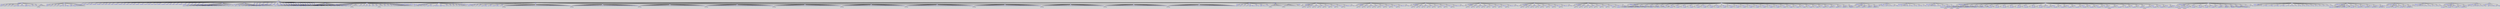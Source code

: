 digraph {

	ordering=out;
	ranksep=.4;
	bgcolor="lightgrey"; node [shape=box, fixedsize=false, fontsize=12, fontname="Helvetica-bold", fontcolor="blue"
		width=.25, height=.25, color="black", fillcolor="white", style="filled, solid, bold"];
	edge [arrowsize=.5, color="black", style="bold"]

  n0 [label=""];
  n1 [label="design"];
  n1 [label="design"];
  n2 [label="fmc_module"];
  n3 [label="device"];
  n3 [label="device"];
  n4 [label="SMA_CON"];
  n5 [label="attr"];
  n5 [label="attr"];
  n6 [label="refprefix"];
  n7 [label="P"];
  n8 [label="attr"];
  n8 [label="attr"];
  n9 [label="refDes"];
  n10 [label=""];
  n11 [label="attr"];
  n11 [label="attr"];
  n12 [label="name"];
  n13 [label=""];
  n14 [label="attr"];
  n14 [label="attr"];
  n15 [label="value"];
  n16 [label=""];
  n17 [label="attr"];
  n17 [label="attr"];
  n18 [label="pkg_type"];
  n19 [label="SMA_STRAIGHT"];
  n20 [label="attr"];
  n20 [label="attr"];
  n21 [label="mfgr"];
  n22 [label="MOLEX"];
  n23 [label="attr"];
  n23 [label="attr"];
  n24 [label="attpartNumber"];
  n25 [label="73391-0070"];
  n26 [label="attr"];
  n26 [label="attr"];
  n27 [label="cost"];
  n28 [label="4.97"];
  n29 [label="pin"];
  n29 [label="pin"];
  n30 [label="sig"];
  n31 [label="1"];
  n32 [label="pin"];
  n32 [label="pin"];
  n33 [label=":"];
  n33 [label=":"];
  n34 [label="["];
  n35 [label="3"];
  n36 [label="0"];
  n37 [label="gnd"];
  n38 [label="5"];
  n39 [label="4"];
  n40 [label="3"];
  n41 [label="2"];
  n42 [label="device"];
  n42 [label="device"];
  n43 [label="cap_0402"];
  n44 [label="attr"];
  n44 [label="attr"];
  n45 [label="refPrefix"];
  n46 [label="C"];
  n47 [label="attr"];
  n47 [label="attr"];
  n48 [label="refDes"];
  n49 [label=""];
  n50 [label="attr"];
  n50 [label="attr"];
  n51 [label="name"];
  n52 [label=""];
  n53 [label="attr"];
  n53 [label="attr"];
  n54 [label="value"];
  n55 [label=""];
  n56 [label="attr"];
  n56 [label="attr"];
  n57 [label="pkg_type"];
  n58 [label="CC0402"];
  n59 [label="attr"];
  n59 [label="attr"];
  n60 [label="mfgr"];
  n61 [label="PANASONIC"];
  n62 [label="attr"];
  n62 [label="attr"];
  n63 [label="partNumber"];
  n64 [label="ECJ-0EB1A104K"];
  n65 [label="attr"];
  n65 [label="attr"];
  n66 [label="cost"];
  n67 [label="0.03"];
  n68 [label="pin"];
  n68 [label="pin"];
  n69 [label="a"];
  n70 [label="1"];
  n71 [label="pin"];
  n71 [label="pin"];
  n72 [label="b"];
  n73 [label="2"];
  n74 [label="net"];
  n74 [label="net"];
  n75 [label="DP0_C2M_P"];
  n76 [label="net"];
  n76 [label="net"];
  n77 [label="DP0_C2M_N"];
  n78 [label="net"];
  n78 [label="net"];
  n79 [label="DP0_M2C_P"];
  n80 [label="net"];
  n80 [label="net"];
  n81 [label="DP0_M2C_N"];
  n82 [label="net"];
  n82 [label="net"];
  n83 [label="SMA_DPO_M2C_P"];
  n84 [label="net"];
  n84 [label="net"];
  n85 [label="SMA_DPO_M2C_N"];
  n86 [label="net"];
  n86 [label="net"];
  n87 [label="DP1_C2M_P"];
  n88 [label="net"];
  n88 [label="net"];
  n89 [label="DP1_C2M_N"];
  n90 [label="net"];
  n90 [label="net"];
  n91 [label="DP1_M2C_P"];
  n92 [label="net"];
  n92 [label="net"];
  n93 [label="DP1_M2C_N"];
  n94 [label="net"];
  n94 [label="net"];
  n95 [label="SMA_DP1_M2C_P"];
  n96 [label="net"];
  n96 [label="net"];
  n97 [label="SMA_DP1_M2C_N"];
  n98 [label="net"];
  n98 [label="net"];
  n99 [label="DP2_C2M_P"];
  n100 [label="net"];
  n100 [label="net"];
  n101 [label="DP2_C2M_N"];
  n102 [label="net"];
  n102 [label="net"];
  n103 [label="DP2_M2C_P"];
  n104 [label="net"];
  n104 [label="net"];
  n105 [label="DP2_M2C_N"];
  n106 [label="net"];
  n106 [label="net"];
  n107 [label="SMA_DP2_M2C_P"];
  n108 [label="net"];
  n108 [label="net"];
  n109 [label="SMA_DP2_M2C_N"];
  n110 [label="net"];
  n110 [label="net"];
  n111 [label="DP3_C2M_P"];
  n112 [label="net"];
  n112 [label="net"];
  n113 [label="DP3_C2M_N"];
  n114 [label="net"];
  n114 [label="net"];
  n115 [label="DP3_M2C_P"];
  n116 [label="net"];
  n116 [label="net"];
  n117 [label="DP3_M2C_N"];
  n118 [label="net"];
  n118 [label="net"];
  n119 [label="SMA_DP3_M2C_P"];
  n120 [label="net"];
  n120 [label="net"];
  n121 [label="SMA_DP3_M2C_N"];
  n122 [label="net"];
  n122 [label="net"];
  n123 [label="DP4_C2M_P"];
  n124 [label="net"];
  n124 [label="net"];
  n125 [label="DP4_C2M_N"];
  n126 [label="net"];
  n126 [label="net"];
  n127 [label="DP4_M2C_P"];
  n128 [label="net"];
  n128 [label="net"];
  n129 [label="DP4_M2C_N"];
  n130 [label="net"];
  n130 [label="net"];
  n131 [label="SMA_DP4_M2C_P"];
  n132 [label="net"];
  n132 [label="net"];
  n133 [label="SMA_DP4_M2C_N"];
  n134 [label="net"];
  n134 [label="net"];
  n135 [label="DP5_C2M_P"];
  n136 [label="net"];
  n136 [label="net"];
  n137 [label="DP5_C2M_N"];
  n138 [label="net"];
  n138 [label="net"];
  n139 [label="DP5_M2C_P"];
  n140 [label="net"];
  n140 [label="net"];
  n141 [label="DP5_M2C_N"];
  n142 [label="net"];
  n142 [label="net"];
  n143 [label="SMA_DP5_M2C_P"];
  n144 [label="net"];
  n144 [label="net"];
  n145 [label="SMA_DP5_M2C_N"];
  n146 [label="device"];
  n146 [label="device"];
  n147 [label="TC4-14+"];
  n148 [label="attr"];
  n148 [label="attr"];
  n149 [label="refPrefix"];
  n150 [label="T"];
  n151 [label="attr"];
  n151 [label="attr"];
  n152 [label="refDes"];
  n153 [label=""];
  n154 [label="attr"];
  n154 [label="attr"];
  n155 [label="name"];
  n156 [label=""];
  n157 [label="attr"];
  n157 [label="attr"];
  n158 [label="value"];
  n159 [label=""];
  n160 [label="attr"];
  n160 [label="attr"];
  n161 [label="pkg_type"];
  n162 [label="AT224-1"];
  n163 [label="attr"];
  n163 [label="attr"];
  n164 [label="mfgr"];
  n165 [label="MINI-CIRCUITS"];
  n166 [label="attr"];
  n166 [label="attr"];
  n167 [label="partNumber"];
  n168 [label="TC4-14G2+"];
  n169 [label="attr"];
  n169 [label="attr"];
  n170 [label="cost"];
  n171 [label="$10.00"];
  n172 [label="pin"];
  n172 [label="pin"];
  n173 [label="pri_p"];
  n174 [label="4"];
  n175 [label="pin"];
  n175 [label="pin"];
  n176 [label="pri_n"];
  n177 [label="5"];
  n178 [label="pin"];
  n178 [label="pin"];
  n179 [label="sec_p"];
  n180 [label="1"];
  n181 [label="pin"];
  n181 [label="pin"];
  n182 [label="sec_tap"];
  n183 [label="2"];
  n184 [label="pin"];
  n184 [label="pin"];
  n185 [label="sec_n"];
  n186 [label="3"];
  n187 [label="device"];
  n187 [label="device"];
  n188 [label="res_0603"];
  n189 [label="attr"];
  n189 [label="attr"];
  n190 [label="refPrefix"];
  n191 [label="R"];
  n192 [label="attr"];
  n192 [label="attr"];
  n193 [label="refDes"];
  n194 [label=""];
  n195 [label="attr"];
  n195 [label="attr"];
  n196 [label="name"];
  n197 [label=""];
  n198 [label="attr"];
  n198 [label="attr"];
  n199 [label="value"];
  n200 [label=""];
  n201 [label="attr"];
  n201 [label="attr"];
  n202 [label="pkg_type"];
  n203 [label="CR0603"];
  n204 [label="attr"];
  n204 [label="attr"];
  n205 [label="mfgr"];
  n206 [label="PANASONIC"];
  n207 [label="attr"];
  n207 [label="attr"];
  n208 [label="partNumber"];
  n209 [label="ERJ-3EKF1500V"];
  n210 [label="attr"];
  n210 [label="attr"];
  n211 [label="cost"];
  n212 [label="0.07"];
  n213 [label="pin"];
  n213 [label="pin"];
  n214 [label="a"];
  n215 [label="1"];
  n216 [label="pin"];
  n216 [label="pin"];
  n217 [label="b"];
  n218 [label="2"];
  n219 [label="net"];
  n219 [label="net"];
  n220 [label="CLK250P"];
  n221 [label="net"];
  n221 [label="net"];
  n222 [label="CLK250N"];
  n223 [label="net"];
  n223 [label="net"];
  n224 [label="CLK250"];
  n225 [label="net"];
  n225 [label="net"];
  n226 [label="DIFF_CLK_RTN"];
  n227 [label="net"];
  n227 [label="net"];
  n228 [label="SINGLE_CLK_RTN"];
  n229 [label="net"];
  n229 [label="net"];
  n230 [label="CLK250N_BAL"];
  n231 [label="net"];
  n231 [label="net"];
  n232 [label="CLK250P_BAL"];
  n233 [label="net"];
  n233 [label="net"];
  n234 [label="CLK250_BAL_N"];
  n235 [label="net"];
  n235 [label="net"];
  n236 [label="CLK250_BAL_P"];
  n237 [label="net"];
  n237 [label="net"];
  n238 [label="$3N205"];
  n239 [label="net"];
  n239 [label="net"];
  n240 [label="$3N212"];
  n241 [label="net"];
  n241 [label="net"];
  n242 [label="$3N213"];
  n243 [label="net"];
  n243 [label="net"];
  n244 [label="$3N195"];
  n245 [label="net"];
  n245 [label="net"];
  n246 [label="$3N1"];
  n247 [label="net"];
  n247 [label="net"];
  n248 [label="$3N193"];
  n249 [label="net"];
  n249 [label="net"];
  n250 [label="$3N222"];
  n251 [label="net"];
  n251 [label="net"];
  n252 [label="$3N42"];
  n253 [label="net"];
  n253 [label="net"];
  n254 [label="$3N44"];
  n255 [label="net"];
  n255 [label="net"];
  n256 [label="$3N163"];
  n257 [label="net"];
  n257 [label="net"];
  n258 [label="$3N164"];
  n259 [label="net"];
  n259 [label="net"];
  n260 [label="$4N126"];
  n261 [label="net"];
  n261 [label="net"];
  n262 [label="+3V3"];
  n263 [label="net"];
  n263 [label="net"];
  n264 [label="gnd"];
  n265 [label="device"];
  n265 [label="device"];
  n266 [label="tant_cap"];
  n267 [label="attr"];
  n267 [label="attr"];
  n268 [label="refPrefix"];
  n269 [label="C"];
  n270 [label="attr"];
  n270 [label="attr"];
  n271 [label="refDes"];
  n272 [label=""];
  n273 [label="attr"];
  n273 [label="attr"];
  n274 [label="name"];
  n275 [label=""];
  n276 [label="attr"];
  n276 [label="attr"];
  n277 [label="value"];
  n278 [label=""];
  n279 [label="attr"];
  n279 [label="attr"];
  n280 [label="pkg_type"];
  n281 [label="7343-31"];
  n282 [label="attr"];
  n282 [label="attr"];
  n283 [label="mfgr"];
  n284 [label="AVX CORPORATION"];
  n285 [label="attr"];
  n285 [label="attr"];
  n286 [label="partNumber"];
  n287 [label="TAJD227M006RNJ"];
  n288 [label="attr"];
  n288 [label="attr"];
  n289 [label="cost"];
  n290 [label="2.60"];
  n291 [label="pin"];
  n291 [label="pin"];
  n292 [label="pos"];
  n293 [label="1"];
  n294 [label="pin"];
  n294 [label="pin"];
  n295 [label="neg"];
  n296 [label="2"];
  n297 [label="device"];
  n297 [label="device"];
  n298 [label="sy898533l"];
  n299 [label="attr"];
  n299 [label="attr"];
  n300 [label="refPrefix"];
  n301 [label="U"];
  n302 [label="attr"];
  n302 [label="attr"];
  n303 [label="refDes"];
  n304 [label=""];
  n305 [label="attr"];
  n305 [label="attr"];
  n306 [label="name"];
  n307 [label=""];
  n308 [label="attr"];
  n308 [label="attr"];
  n309 [label="value"];
  n310 [label=""];
  n311 [label="attr"];
  n311 [label="attr"];
  n312 [label="pkg_type"];
  n313 [label="SY898533LKZ"];
  n314 [label="attr"];
  n314 [label="attr"];
  n315 [label="mfgr"];
  n316 [label="MICREL"];
  n317 [label="attr"];
  n317 [label="attr"];
  n318 [label="partNumber"];
  n319 [label="SY898533LKZ"];
  n320 [label="attr"];
  n320 [label="attr"];
  n321 [label="cost"];
  n322 [label="4.45"];
  n323 [label="pin"];
  n323 [label="pin"];
  n324 [label=":"];
  n324 [label=":"];
  n325 [label="["];
  n326 [label="1"];
  n327 [label="3"];
  n328 [label="vcc"];
  n329 [label="10"];
  n330 [label="13"];
  n331 [label="18"];
  n332 [label="pin"];
  n332 [label="pin"];
  n333 [label="clk_p"];
  n334 [label="4"];
  n335 [label="pin"];
  n335 [label="pin"];
  n336 [label="clk_n"];
  n337 [label="5"];
  n338 [label="pin"];
  n338 [label="pin"];
  n339 [label="pclk_p"];
  n340 [label="6"];
  n341 [label="pin"];
  n341 [label="pin"];
  n342 [label="pclk_n"];
  n343 [label="7"];
  n344 [label="pin"];
  n344 [label="pin"];
  n345 [label="clk_en"];
  n346 [label="2"];
  n347 [label="pin"];
  n347 [label="pin"];
  n348 [label="clk_sel"];
  n349 [label="3"];
  n350 [label="pin"];
  n350 [label="pin"];
  n351 [label=":"];
  n351 [label=":"];
  n352 [label="["];
  n353 [label="1"];
  n354 [label="2"];
  n355 [label="nc"];
  n356 [label="8"];
  n357 [label="9"];
  n358 [label="pin"];
  n358 [label="pin"];
  n359 [label="q0_p"];
  n360 [label="20"];
  n361 [label="pin"];
  n361 [label="pin"];
  n362 [label="q0_n"];
  n363 [label="19"];
  n364 [label="pin"];
  n364 [label="pin"];
  n365 [label="q1_p"];
  n366 [label="17"];
  n367 [label="pin"];
  n367 [label="pin"];
  n368 [label="q1_n"];
  n369 [label="16"];
  n370 [label="pin"];
  n370 [label="pin"];
  n371 [label="q2_p"];
  n372 [label="15"];
  n373 [label="pin"];
  n373 [label="pin"];
  n374 [label="q2_n"];
  n375 [label="14"];
  n376 [label="pin"];
  n376 [label="pin"];
  n377 [label="q3_p"];
  n378 [label="12"];
  n379 [label="pin"];
  n379 [label="pin"];
  n380 [label="q3_n"];
  n381 [label="11"];
  n382 [label="pin"];
  n382 [label="pin"];
  n383 [label="vee"];
  n384 [label="1"];
  n385 [label="net"];
  n385 [label="net"];
  n386 [label="GBTCLK0_M2C_P"];
  n387 [label="net"];
  n387 [label="net"];
  n388 [label="GBTCLK0_M2C_N"];
  n389 [label="net"];
  n389 [label="net"];
  n390 [label="GBTCLK1_M2C_P"];
  n391 [label="net"];
  n391 [label="net"];
  n392 [label="GBTCLK1_M2C_N"];
  n393 [label="device"];
  n393 [label="device"];
  n394 [label="spdt2_dip"];
  n395 [label="attr"];
  n395 [label="attr"];
  n396 [label="refPrefix"];
  n397 [label="P"];
  n398 [label="attr"];
  n398 [label="attr"];
  n399 [label="refDes"];
  n400 [label=""];
  n401 [label="attr"];
  n401 [label="attr"];
  n402 [label="name"];
  n403 [label=""];
  n404 [label="attr"];
  n404 [label="attr"];
  n405 [label="value"];
  n406 [label=""];
  n407 [label="attr"];
  n407 [label="attr"];
  n408 [label="pkg_type"];
  n409 [label="CAS-220B"];
  n410 [label="attr"];
  n410 [label="attr"];
  n411 [label="mfgr"];
  n412 [label="COPAL ELECTRONICS"];
  n413 [label="attr"];
  n413 [label="attr"];
  n414 [label="partNumber"];
  n415 [label="CAS-D20TB"];
  n416 [label="attr"];
  n416 [label="attr"];
  n417 [label="cost"];
  n418 [label="2.28"];
  n419 [label="pin"];
  n419 [label="pin"];
  n420 [label="p1_1"];
  n421 [label="1"];
  n422 [label="pin"];
  n422 [label="pin"];
  n423 [label="p2_1"];
  n424 [label="3"];
  n425 [label="pin"];
  n425 [label="pin"];
  n426 [label="s_1"];
  n427 [label="2"];
  n428 [label="pin"];
  n428 [label="pin"];
  n429 [label="p1_2"];
  n430 [label="4"];
  n431 [label="pin"];
  n431 [label="pin"];
  n432 [label="p2_2"];
  n433 [label="6"];
  n434 [label="pin"];
  n434 [label="pin"];
  n435 [label="s_2"];
  n436 [label="5"];
  n437 [label="net"];
  n437 [label="net"];
  n438 [label="SYNC_OUT"];
  n439 [label="net"];
  n439 [label="net"];
  n440 [label="SYNC_IN"];
  n441 [label="device"];
  n441 [label="device"];
  n442 [label="asp_134488_01"];
  n443 [label="attr"];
  n443 [label="attr"];
  n444 [label="refPrefix"];
  n445 [label="P"];
  n446 [label="attr"];
  n446 [label="attr"];
  n447 [label="refDes"];
  n448 [label=""];
  n449 [label="attr"];
  n449 [label="attr"];
  n450 [label="name"];
  n451 [label=""];
  n452 [label="attr"];
  n452 [label="attr"];
  n453 [label="value"];
  n454 [label=""];
  n455 [label="attr"];
  n455 [label="attr"];
  n456 [label="pkg_type"];
  n457 [label="ASP-134488-01"];
  n458 [label="attr"];
  n458 [label="attr"];
  n459 [label="mfgr"];
  n460 [label="SAMTEC"];
  n461 [label="attr"];
  n461 [label="attr"];
  n462 [label="partNumber"];
  n463 [label="ASP-134488-01"];
  n464 [label="attr"];
  n464 [label="attr"];
  n465 [label="cost"];
  n466 [label="XXXX"];
  n467 [label="pin"];
  n467 [label="pin"];
  n468 [label=":"];
  n468 [label=":"];
  n469 [label="["];
  n470 [label="1"];
  n471 [label="40"];
  n472 [label="a"];
  n473 [label="a1"];
  n474 [label="a2"];
  n475 [label="a3"];
  n476 [label="a4"];
  n477 [label="a5"];
  n478 [label="a6"];
  n479 [label="a7"];
  n480 [label="a8"];
  n481 [label="a9"];
  n482 [label="a10"];
  n483 [label="a11"];
  n484 [label="a12"];
  n485 [label="a13"];
  n486 [label="a14"];
  n487 [label="a15"];
  n488 [label="a16"];
  n489 [label="a17"];
  n490 [label="a18"];
  n491 [label="a19"];
  n492 [label="a20"];
  n493 [label="a21"];
  n494 [label="a22"];
  n495 [label="a23"];
  n496 [label="a24"];
  n497 [label="a25"];
  n498 [label="a26"];
  n499 [label="a27"];
  n500 [label="a28"];
  n501 [label="a29"];
  n502 [label="a30"];
  n503 [label="a31"];
  n504 [label="a32"];
  n505 [label="a33"];
  n506 [label="a34"];
  n507 [label="a35"];
  n508 [label="a36"];
  n509 [label="a37"];
  n510 [label="a38"];
  n511 [label="a39"];
  n512 [label="a40"];
  n513 [label="pin"];
  n513 [label="pin"];
  n514 [label=":"];
  n514 [label=":"];
  n515 [label="["];
  n516 [label="1"];
  n517 [label="40"];
  n518 [label="b"];
  n519 [label="b1"];
  n520 [label="b2"];
  n521 [label="b3"];
  n522 [label="b4"];
  n523 [label="b5"];
  n524 [label="b6"];
  n525 [label="b7"];
  n526 [label="b8"];
  n527 [label="b9"];
  n528 [label="b10"];
  n529 [label="b11"];
  n530 [label="b12"];
  n531 [label="b13"];
  n532 [label="b14"];
  n533 [label="b15"];
  n534 [label="b16"];
  n535 [label="b17"];
  n536 [label="b18"];
  n537 [label="b19"];
  n538 [label="b20"];
  n539 [label="b21"];
  n540 [label="b22"];
  n541 [label="b23"];
  n542 [label="b24"];
  n543 [label="b25"];
  n544 [label="b26"];
  n545 [label="b27"];
  n546 [label="b28"];
  n547 [label="b29"];
  n548 [label="b30"];
  n549 [label="b31"];
  n550 [label="b32"];
  n551 [label="b33"];
  n552 [label="b34"];
  n553 [label="b35"];
  n554 [label="b36"];
  n555 [label="b37"];
  n556 [label="b38"];
  n557 [label="b39"];
  n558 [label="b40"];
  n559 [label="pin"];
  n559 [label="pin"];
  n560 [label=":"];
  n560 [label=":"];
  n561 [label="["];
  n562 [label="1"];
  n563 [label="40"];
  n564 [label="c"];
  n565 [label="c1"];
  n566 [label="c2"];
  n567 [label="c3"];
  n568 [label="c4"];
  n569 [label="c5"];
  n570 [label="c6"];
  n571 [label="c7"];
  n572 [label="c8"];
  n573 [label="c9"];
  n574 [label="c10"];
  n575 [label="c11"];
  n576 [label="c12"];
  n577 [label="c13"];
  n578 [label="c14"];
  n579 [label="c15"];
  n580 [label="c16"];
  n581 [label="c17"];
  n582 [label="c18"];
  n583 [label="c19"];
  n584 [label="c20"];
  n585 [label="c21"];
  n586 [label="c22"];
  n587 [label="c23"];
  n588 [label="c24"];
  n589 [label="c25"];
  n590 [label="c26"];
  n591 [label="c27"];
  n592 [label="c28"];
  n593 [label="c29"];
  n594 [label="c30"];
  n595 [label="c31"];
  n596 [label="c32"];
  n597 [label="c33"];
  n598 [label="c34"];
  n599 [label="c35"];
  n600 [label="c36"];
  n601 [label="c37"];
  n602 [label="c38"];
  n603 [label="c39"];
  n604 [label="c40"];
  n605 [label="pin"];
  n605 [label="pin"];
  n606 [label=":"];
  n606 [label=":"];
  n607 [label="["];
  n608 [label="1"];
  n609 [label="40"];
  n610 [label="d"];
  n611 [label="d1"];
  n612 [label="d2"];
  n613 [label="d3"];
  n614 [label="d4"];
  n615 [label="d5"];
  n616 [label="d6"];
  n617 [label="d7"];
  n618 [label="d8"];
  n619 [label="d9"];
  n620 [label="d10"];
  n621 [label="d11"];
  n622 [label="d12"];
  n623 [label="d13"];
  n624 [label="d14"];
  n625 [label="d15"];
  n626 [label="d16"];
  n627 [label="d17"];
  n628 [label="d18"];
  n629 [label="d19"];
  n630 [label="d20"];
  n631 [label="d21"];
  n632 [label="d22"];
  n633 [label="d23"];
  n634 [label="d24"];
  n635 [label="d25"];
  n636 [label="d26"];
  n637 [label="d27"];
  n638 [label="d28"];
  n639 [label="d29"];
  n640 [label="d30"];
  n641 [label="d31"];
  n642 [label="d32"];
  n643 [label="d33"];
  n644 [label="d34"];
  n645 [label="d35"];
  n646 [label="d36"];
  n647 [label="d37"];
  n648 [label="d38"];
  n649 [label="d39"];
  n650 [label="d40"];
  n651 [label="pin"];
  n651 [label="pin"];
  n652 [label=":"];
  n652 [label=":"];
  n653 [label="["];
  n654 [label="1"];
  n655 [label="40"];
  n656 [label="e"];
  n657 [label="e1"];
  n658 [label="e2"];
  n659 [label="e3"];
  n660 [label="e4"];
  n661 [label="e5"];
  n662 [label="e6"];
  n663 [label="e7"];
  n664 [label="e8"];
  n665 [label="e9"];
  n666 [label="e10"];
  n667 [label="e11"];
  n668 [label="e12"];
  n669 [label="e13"];
  n670 [label="e14"];
  n671 [label="e15"];
  n672 [label="e16"];
  n673 [label="e17"];
  n674 [label="e18"];
  n675 [label="e19"];
  n676 [label="e20"];
  n677 [label="e21"];
  n678 [label="e22"];
  n679 [label="e23"];
  n680 [label="e24"];
  n681 [label="e25"];
  n682 [label="e26"];
  n683 [label="e27"];
  n684 [label="e28"];
  n685 [label="e29"];
  n686 [label="e30"];
  n687 [label="e31"];
  n688 [label="e32"];
  n689 [label="e33"];
  n690 [label="e34"];
  n691 [label="e35"];
  n692 [label="e36"];
  n693 [label="e37"];
  n694 [label="e38"];
  n695 [label="e39"];
  n696 [label="e40"];
  n697 [label="pin"];
  n697 [label="pin"];
  n698 [label=":"];
  n698 [label=":"];
  n699 [label="["];
  n700 [label="1"];
  n701 [label="40"];
  n702 [label="f"];
  n703 [label="f1"];
  n704 [label="f2"];
  n705 [label="f3"];
  n706 [label="f4"];
  n707 [label="f5"];
  n708 [label="f6"];
  n709 [label="f7"];
  n710 [label="f8"];
  n711 [label="f9"];
  n712 [label="f10"];
  n713 [label="f11"];
  n714 [label="f12"];
  n715 [label="f13"];
  n716 [label="f14"];
  n717 [label="f15"];
  n718 [label="f16"];
  n719 [label="f17"];
  n720 [label="f18"];
  n721 [label="f19"];
  n722 [label="f20"];
  n723 [label="f21"];
  n724 [label="f22"];
  n725 [label="f23"];
  n726 [label="f24"];
  n727 [label="f25"];
  n728 [label="f26"];
  n729 [label="f27"];
  n730 [label="f28"];
  n731 [label="f29"];
  n732 [label="f30"];
  n733 [label="f31"];
  n734 [label="f32"];
  n735 [label="f33"];
  n736 [label="f34"];
  n737 [label="f35"];
  n738 [label="f36"];
  n739 [label="f37"];
  n740 [label="f38"];
  n741 [label="f39"];
  n742 [label="f40"];
  n743 [label="pin"];
  n743 [label="pin"];
  n744 [label=":"];
  n744 [label=":"];
  n745 [label="["];
  n746 [label="1"];
  n747 [label="40"];
  n748 [label="g"];
  n749 [label="g1"];
  n750 [label="g2"];
  n751 [label="g3"];
  n752 [label="g4"];
  n753 [label="g5"];
  n754 [label="g6"];
  n755 [label="g7"];
  n756 [label="g8"];
  n757 [label="g9"];
  n758 [label="g10"];
  n759 [label="g11"];
  n760 [label="g12"];
  n761 [label="g13"];
  n762 [label="g14"];
  n763 [label="g15"];
  n764 [label="g16"];
  n765 [label="g17"];
  n766 [label="g18"];
  n767 [label="g19"];
  n768 [label="g20"];
  n769 [label="g21"];
  n770 [label="g22"];
  n771 [label="g23"];
  n772 [label="g24"];
  n773 [label="g25"];
  n774 [label="g26"];
  n775 [label="g27"];
  n776 [label="g28"];
  n777 [label="g29"];
  n778 [label="g30"];
  n779 [label="g31"];
  n780 [label="g32"];
  n781 [label="g33"];
  n782 [label="g34"];
  n783 [label="g35"];
  n784 [label="g36"];
  n785 [label="g37"];
  n786 [label="g38"];
  n787 [label="g39"];
  n788 [label="g40"];
  n789 [label="pin"];
  n789 [label="pin"];
  n790 [label=":"];
  n790 [label=":"];
  n791 [label="["];
  n792 [label="1"];
  n793 [label="40"];
  n794 [label="h"];
  n795 [label="h1"];
  n796 [label="h2"];
  n797 [label="h3"];
  n798 [label="h4"];
  n799 [label="h5"];
  n800 [label="h6"];
  n801 [label="h7"];
  n802 [label="h8"];
  n803 [label="h9"];
  n804 [label="h10"];
  n805 [label="h11"];
  n806 [label="h12"];
  n807 [label="h13"];
  n808 [label="h14"];
  n809 [label="h15"];
  n810 [label="h16"];
  n811 [label="h17"];
  n812 [label="h18"];
  n813 [label="h19"];
  n814 [label="h20"];
  n815 [label="h21"];
  n816 [label="h22"];
  n817 [label="h23"];
  n818 [label="h24"];
  n819 [label="h25"];
  n820 [label="h26"];
  n821 [label="h27"];
  n822 [label="h28"];
  n823 [label="h29"];
  n824 [label="h30"];
  n825 [label="h31"];
  n826 [label="h32"];
  n827 [label="h33"];
  n828 [label="h34"];
  n829 [label="h35"];
  n830 [label="h36"];
  n831 [label="h37"];
  n832 [label="h38"];
  n833 [label="h39"];
  n834 [label="h40"];
  n835 [label="pin"];
  n835 [label="pin"];
  n836 [label=":"];
  n836 [label=":"];
  n837 [label="["];
  n838 [label="1"];
  n839 [label="40"];
  n840 [label="i"];
  n841 [label="i1"];
  n842 [label="i2"];
  n843 [label="i3"];
  n844 [label="i4"];
  n845 [label="i5"];
  n846 [label="i6"];
  n847 [label="i7"];
  n848 [label="i8"];
  n849 [label="i9"];
  n850 [label="i10"];
  n851 [label="i11"];
  n852 [label="i12"];
  n853 [label="i13"];
  n854 [label="i14"];
  n855 [label="i15"];
  n856 [label="i16"];
  n857 [label="i17"];
  n858 [label="i18"];
  n859 [label="i19"];
  n860 [label="i20"];
  n861 [label="i21"];
  n862 [label="i22"];
  n863 [label="i23"];
  n864 [label="i24"];
  n865 [label="i25"];
  n866 [label="i26"];
  n867 [label="i27"];
  n868 [label="i28"];
  n869 [label="i29"];
  n870 [label="i30"];
  n871 [label="i31"];
  n872 [label="i32"];
  n873 [label="i33"];
  n874 [label="i34"];
  n875 [label="i35"];
  n876 [label="i36"];
  n877 [label="i37"];
  n878 [label="i38"];
  n879 [label="i39"];
  n880 [label="i40"];
  n881 [label="pin"];
  n881 [label="pin"];
  n882 [label=":"];
  n882 [label=":"];
  n883 [label="["];
  n884 [label="1"];
  n885 [label="40"];
  n886 [label="j"];
  n887 [label="j1"];
  n888 [label="j2"];
  n889 [label="j3"];
  n890 [label="j4"];
  n891 [label="j5"];
  n892 [label="j6"];
  n893 [label="j7"];
  n894 [label="j8"];
  n895 [label="j9"];
  n896 [label="j10"];
  n897 [label="j11"];
  n898 [label="j12"];
  n899 [label="j13"];
  n900 [label="j14"];
  n901 [label="j15"];
  n902 [label="j16"];
  n903 [label="j17"];
  n904 [label="j18"];
  n905 [label="j19"];
  n906 [label="j20"];
  n907 [label="j21"];
  n908 [label="j22"];
  n909 [label="j23"];
  n910 [label="j24"];
  n911 [label="j25"];
  n912 [label="j26"];
  n913 [label="j27"];
  n914 [label="j28"];
  n915 [label="j29"];
  n916 [label="j30"];
  n917 [label="j31"];
  n918 [label="j32"];
  n919 [label="j33"];
  n920 [label="j34"];
  n921 [label="j35"];
  n922 [label="j36"];
  n923 [label="j37"];
  n924 [label="j38"];
  n925 [label="j39"];
  n926 [label="j40"];
  n927 [label="pin"];
  n927 [label="pin"];
  n928 [label=":"];
  n928 [label=":"];
  n929 [label="["];
  n930 [label="1"];
  n931 [label="40"];
  n932 [label="k"];
  n933 [label="k1"];
  n934 [label="k2"];
  n935 [label="k3"];
  n936 [label="k4"];
  n937 [label="k5"];
  n938 [label="k6"];
  n939 [label="k7"];
  n940 [label="k8"];
  n941 [label="k9"];
  n942 [label="k10"];
  n943 [label="k11"];
  n944 [label="k12"];
  n945 [label="k13"];
  n946 [label="k14"];
  n947 [label="k15"];
  n948 [label="k16"];
  n949 [label="k17"];
  n950 [label="k18"];
  n951 [label="k19"];
  n952 [label="k20"];
  n953 [label="k21"];
  n954 [label="k22"];
  n955 [label="k23"];
  n956 [label="k24"];
  n957 [label="k25"];
  n958 [label="k26"];
  n959 [label="k27"];
  n960 [label="k28"];
  n961 [label="k29"];
  n962 [label="k30"];
  n963 [label="k31"];
  n964 [label="k32"];
  n965 [label="k33"];
  n966 [label="k34"];
  n967 [label="k35"];
  n968 [label="k36"];
  n969 [label="k37"];
  n970 [label="k38"];
  n971 [label="k39"];
  n972 [label="k40"];
  n973 [label="device"];
  n973 [label="device"];
  n974 [label="hdr_2x8"];
  n975 [label="attr"];
  n975 [label="attr"];
  n976 [label="refPrefix"];
  n977 [label="J"];
  n978 [label="attr"];
  n978 [label="attr"];
  n979 [label="refDes"];
  n980 [label=""];
  n981 [label="attr"];
  n981 [label="attr"];
  n982 [label="name"];
  n983 [label=""];
  n984 [label="attr"];
  n984 [label="attr"];
  n985 [label="value"];
  n986 [label=""];
  n987 [label="attr"];
  n987 [label="attr"];
  n988 [label="pkg_type"];
  n989 [label="HDR2x8/0_100"];
  n990 [label="attr"];
  n990 [label="attr"];
  n991 [label="mfgr"];
  n992 [label="MOLEX"];
  n993 [label="attr"];
  n993 [label="attr"];
  n994 [label="partNumber"];
  n995 [label="90131-0768"];
  n996 [label="attr"];
  n996 [label="attr"];
  n997 [label="cost"];
  n998 [label="1.03"];
  n999 [label="pin"];
  n999 [label="pin"];
  n1000 [label=":"];
  n1000 [label=":"];
  n1001 [label="["];
  n1002 [label="0"];
  n1003 [label="7"];
  n1004 [label="sig"];
  n1005 [label="1"];
  n1006 [label="3"];
  n1007 [label="5"];
  n1008 [label="7"];
  n1009 [label="9"];
  n1010 [label="11"];
  n1011 [label="13"];
  n1012 [label="15"];
  n1013 [label="pin"];
  n1013 [label="pin"];
  n1014 [label=":"];
  n1014 [label=":"];
  n1015 [label="["];
  n1016 [label="0"];
  n1017 [label="7"];
  n1018 [label="gnd"];
  n1019 [label="2"];
  n1020 [label="4"];
  n1021 [label="6"];
  n1022 [label="8"];
  n1023 [label="10"];
  n1024 [label="12"];
  n1025 [label="14"];
  n1026 [label="16"];
  n1027 [label="net"];
  n1027 [label="net"];
  n1028 [label=":"];
  n1028 [label=":"];
  n1029 [label="["];
  n1030 [label="7"];
  n1031 [label="0"];
  n1032 [label="DISCRETE"];
  n1033 [label="begin"];
  n1034 [label="inst"];
  n1034 [label="inst"];
  n1035 [label=":"];
  n1035 [label=":"];
  n1036 [label="("];
  n1037 [label="1"];
  n1038 [label="4"];
  n1039 [label="port0"];
  n1040 [label="SMA_CON"];
  n1041 [label="="];
  n1041 [label="="];
  n1042 [label="."];
  n1042 [label="."];
  n1043 [label="port0"];
  n1044 [label="("];
  n1045 [label="1"];
  n1046 [label="refDes"];
  n1047 [label="P9"];
  n1048 [label="="];
  n1048 [label="="];
  n1049 [label="."];
  n1049 [label="."];
  n1050 [label="port0"];
  n1051 [label="("];
  n1052 [label="2"];
  n1053 [label="refDes"];
  n1054 [label="P10"];
  n1055 [label="="];
  n1055 [label="="];
  n1056 [label="."];
  n1056 [label="."];
  n1057 [label="port0"];
  n1058 [label="("];
  n1059 [label="3"];
  n1060 [label="refDes"];
  n1061 [label="P16"];
  n1062 [label="="];
  n1062 [label="="];
  n1063 [label="."];
  n1063 [label="."];
  n1064 [label="port0"];
  n1065 [label="("];
  n1066 [label="4"];
  n1067 [label="refDes"];
  n1068 [label="P15"];
  n1069 [label="="];
  n1069 [label="="];
  n1070 [label="."];
  n1070 [label="."];
  n1071 [label="port0"];
  n1072 [label="("];
  n1073 [label="1"];
  n1074 [label="sig"];
  n1075 [label="DP0_C2M_P"];
  n1076 [label="="];
  n1076 [label="="];
  n1077 [label="."];
  n1077 [label="."];
  n1078 [label="port0"];
  n1079 [label="("];
  n1080 [label="2"];
  n1081 [label="sig"];
  n1082 [label="DP0_C2M_N"];
  n1083 [label="="];
  n1083 [label="="];
  n1084 [label="."];
  n1084 [label="."];
  n1085 [label="port0"];
  n1086 [label="("];
  n1087 [label="3"];
  n1088 [label="sig"];
  n1089 [label="SMA_DPO_M2C_P"];
  n1090 [label="="];
  n1090 [label="="];
  n1091 [label="."];
  n1091 [label="."];
  n1092 [label="port0"];
  n1093 [label="("];
  n1094 [label="4"];
  n1095 [label="sig"];
  n1096 [label="SMA_DPO_M2C_N"];
  n1097 [label="="];
  n1097 [label="="];
  n1098 [label="gnd"];
  n1099 [label="<"];
  n1100 [label="gnd"];
  n1101 [label="inst"];
  n1101 [label="inst"];
  n1102 [label=":"];
  n1102 [label=":"];
  n1103 [label="("];
  n1104 [label="1"];
  n1105 [label="4"];
  n1106 [label="port1"];
  n1107 [label="SMA_CON"];
  n1108 [label="="];
  n1108 [label="="];
  n1109 [label="."];
  n1109 [label="."];
  n1110 [label="port1"];
  n1111 [label="("];
  n1112 [label="1"];
  n1113 [label="refDes"];
  n1114 [label="P12"];
  n1115 [label="="];
  n1115 [label="="];
  n1116 [label="."];
  n1116 [label="."];
  n1117 [label="port1"];
  n1118 [label="("];
  n1119 [label="2"];
  n1120 [label="refDes"];
  n1121 [label="P11"];
  n1122 [label="="];
  n1122 [label="="];
  n1123 [label="."];
  n1123 [label="."];
  n1124 [label="port1"];
  n1125 [label="("];
  n1126 [label="3"];
  n1127 [label="refDes"];
  n1128 [label="P13"];
  n1129 [label="="];
  n1129 [label="="];
  n1130 [label="."];
  n1130 [label="."];
  n1131 [label="port1"];
  n1132 [label="("];
  n1133 [label="4"];
  n1134 [label="refDes"];
  n1135 [label="P14"];
  n1136 [label="="];
  n1136 [label="="];
  n1137 [label="."];
  n1137 [label="."];
  n1138 [label="port1"];
  n1139 [label="("];
  n1140 [label="1"];
  n1141 [label="sig"];
  n1142 [label="DP1_C2M_P"];
  n1143 [label="="];
  n1143 [label="="];
  n1144 [label="."];
  n1144 [label="."];
  n1145 [label="port1"];
  n1146 [label="("];
  n1147 [label="2"];
  n1148 [label="sig"];
  n1149 [label="DP1_C2M_N"];
  n1150 [label="="];
  n1150 [label="="];
  n1151 [label="."];
  n1151 [label="."];
  n1152 [label="port1"];
  n1153 [label="("];
  n1154 [label="3"];
  n1155 [label="sig"];
  n1156 [label="SMA_DP1_M2C_P"];
  n1157 [label="="];
  n1157 [label="="];
  n1158 [label="."];
  n1158 [label="."];
  n1159 [label="port1"];
  n1160 [label="("];
  n1161 [label="4"];
  n1162 [label="sig"];
  n1163 [label="SMA_DP1_M2C_N"];
  n1164 [label="="];
  n1164 [label="="];
  n1165 [label="gnd"];
  n1166 [label="<"];
  n1167 [label="gnd"];
  n1168 [label="inst"];
  n1168 [label="inst"];
  n1169 [label=":"];
  n1169 [label=":"];
  n1170 [label="("];
  n1171 [label="1"];
  n1172 [label="4"];
  n1173 [label="port2"];
  n1174 [label="SMA_CON"];
  n1175 [label="="];
  n1175 [label="="];
  n1176 [label="."];
  n1176 [label="."];
  n1177 [label="port2"];
  n1178 [label="("];
  n1179 [label="1"];
  n1180 [label="refDes"];
  n1181 [label="P19"];
  n1182 [label="="];
  n1182 [label="="];
  n1183 [label="."];
  n1183 [label="."];
  n1184 [label="port2"];
  n1185 [label="("];
  n1186 [label="2"];
  n1187 [label="refDes"];
  n1188 [label="P20"];
  n1189 [label="="];
  n1189 [label="="];
  n1190 [label="."];
  n1190 [label="."];
  n1191 [label="port2"];
  n1192 [label="("];
  n1193 [label="3"];
  n1194 [label="refDes"];
  n1195 [label="P18"];
  n1196 [label="="];
  n1196 [label="="];
  n1197 [label="."];
  n1197 [label="."];
  n1198 [label="port2"];
  n1199 [label="("];
  n1200 [label="4"];
  n1201 [label="refDes"];
  n1202 [label="P17"];
  n1203 [label="="];
  n1203 [label="="];
  n1204 [label="."];
  n1204 [label="."];
  n1205 [label="port2"];
  n1206 [label="("];
  n1207 [label="1"];
  n1208 [label="sig"];
  n1209 [label="DP1_C2M_P"];
  n1210 [label="="];
  n1210 [label="="];
  n1211 [label="."];
  n1211 [label="."];
  n1212 [label="port2"];
  n1213 [label="("];
  n1214 [label="2"];
  n1215 [label="sig"];
  n1216 [label="DP1_C2M_N"];
  n1217 [label="="];
  n1217 [label="="];
  n1218 [label="."];
  n1218 [label="."];
  n1219 [label="port2"];
  n1220 [label="("];
  n1221 [label="3"];
  n1222 [label="sig"];
  n1223 [label="SMA_DP1_M2C_P"];
  n1224 [label="="];
  n1224 [label="="];
  n1225 [label="."];
  n1225 [label="."];
  n1226 [label="port2"];
  n1227 [label="("];
  n1228 [label="4"];
  n1229 [label="sig"];
  n1230 [label="SMA_DP1_M2C_N"];
  n1231 [label="="];
  n1231 [label="="];
  n1232 [label="gnd"];
  n1233 [label="<"];
  n1234 [label="gnd"];
  n1235 [label="inst"];
  n1235 [label="inst"];
  n1236 [label=":"];
  n1236 [label=":"];
  n1237 [label="("];
  n1238 [label="1"];
  n1239 [label="4"];
  n1240 [label="port3"];
  n1241 [label="SMA_CON"];
  n1242 [label="="];
  n1242 [label="="];
  n1243 [label="."];
  n1243 [label="."];
  n1244 [label="port3"];
  n1245 [label="("];
  n1246 [label="1"];
  n1247 [label="refDes"];
  n1248 [label="P22"];
  n1249 [label="="];
  n1249 [label="="];
  n1250 [label="."];
  n1250 [label="."];
  n1251 [label="port3"];
  n1252 [label="("];
  n1253 [label="2"];
  n1254 [label="refDes"];
  n1255 [label="P21"];
  n1256 [label="="];
  n1256 [label="="];
  n1257 [label="."];
  n1257 [label="."];
  n1258 [label="port3"];
  n1259 [label="("];
  n1260 [label="3"];
  n1261 [label="refDes"];
  n1262 [label="P23"];
  n1263 [label="="];
  n1263 [label="="];
  n1264 [label="."];
  n1264 [label="."];
  n1265 [label="port3"];
  n1266 [label="("];
  n1267 [label="4"];
  n1268 [label="refDes"];
  n1269 [label="P24"];
  n1270 [label="="];
  n1270 [label="="];
  n1271 [label="."];
  n1271 [label="."];
  n1272 [label="port3"];
  n1273 [label="("];
  n1274 [label="1"];
  n1275 [label="sig"];
  n1276 [label="DP1_C2M_P"];
  n1277 [label="="];
  n1277 [label="="];
  n1278 [label="."];
  n1278 [label="."];
  n1279 [label="port3"];
  n1280 [label="("];
  n1281 [label="2"];
  n1282 [label="sig"];
  n1283 [label="DP1_C2M_N"];
  n1284 [label="="];
  n1284 [label="="];
  n1285 [label="."];
  n1285 [label="."];
  n1286 [label="port3"];
  n1287 [label="("];
  n1288 [label="3"];
  n1289 [label="sig"];
  n1290 [label="SMA_DP1_M2C_P"];
  n1291 [label="="];
  n1291 [label="="];
  n1292 [label="."];
  n1292 [label="."];
  n1293 [label="port3"];
  n1294 [label="("];
  n1295 [label="4"];
  n1296 [label="sig"];
  n1297 [label="SMA_DP1_M2C_N"];
  n1298 [label="="];
  n1298 [label="="];
  n1299 [label="gnd"];
  n1300 [label="<"];
  n1301 [label="gnd"];
  n1302 [label="inst"];
  n1302 [label="inst"];
  n1303 [label=":"];
  n1303 [label=":"];
  n1304 [label="("];
  n1305 [label="1"];
  n1306 [label="4"];
  n1307 [label="port4"];
  n1308 [label="SMA_CON"];
  n1309 [label="="];
  n1309 [label="="];
  n1310 [label="."];
  n1310 [label="."];
  n1311 [label="port4"];
  n1312 [label="("];
  n1313 [label="1"];
  n1314 [label="refDes"];
  n1315 [label="P3"];
  n1316 [label="="];
  n1316 [label="="];
  n1317 [label="."];
  n1317 [label="."];
  n1318 [label="port4"];
  n1319 [label="("];
  n1320 [label="2"];
  n1321 [label="refDes"];
  n1322 [label="P4"];
  n1323 [label="="];
  n1323 [label="="];
  n1324 [label="."];
  n1324 [label="."];
  n1325 [label="port4"];
  n1326 [label="("];
  n1327 [label="3"];
  n1328 [label="refDes"];
  n1329 [label="P2"];
  n1330 [label="="];
  n1330 [label="="];
  n1331 [label="."];
  n1331 [label="."];
  n1332 [label="port4"];
  n1333 [label="("];
  n1334 [label="4"];
  n1335 [label="refDes"];
  n1336 [label="P1"];
  n1337 [label="="];
  n1337 [label="="];
  n1338 [label="."];
  n1338 [label="."];
  n1339 [label="port4"];
  n1340 [label="("];
  n1341 [label="1"];
  n1342 [label="sig"];
  n1343 [label="DP1_C2M_P"];
  n1344 [label="="];
  n1344 [label="="];
  n1345 [label="."];
  n1345 [label="."];
  n1346 [label="port4"];
  n1347 [label="("];
  n1348 [label="2"];
  n1349 [label="sig"];
  n1350 [label="DP1_C2M_N"];
  n1351 [label="="];
  n1351 [label="="];
  n1352 [label="."];
  n1352 [label="."];
  n1353 [label="port4"];
  n1354 [label="("];
  n1355 [label="3"];
  n1356 [label="sig"];
  n1357 [label="SMA_DP1_M2C_P"];
  n1358 [label="="];
  n1358 [label="="];
  n1359 [label="."];
  n1359 [label="."];
  n1360 [label="port4"];
  n1361 [label="("];
  n1362 [label="4"];
  n1363 [label="sig"];
  n1364 [label="SMA_DP1_M2C_N"];
  n1365 [label="="];
  n1365 [label="="];
  n1366 [label="gnd"];
  n1367 [label="<"];
  n1368 [label="gnd"];
  n1369 [label="inst"];
  n1369 [label="inst"];
  n1370 [label=":"];
  n1370 [label=":"];
  n1371 [label="("];
  n1372 [label="1"];
  n1373 [label="4"];
  n1374 [label="port5"];
  n1375 [label="SMA_CON"];
  n1376 [label="="];
  n1376 [label="="];
  n1377 [label="."];
  n1377 [label="."];
  n1378 [label="port5"];
  n1379 [label="("];
  n1380 [label="1"];
  n1381 [label="refDes"];
  n1382 [label="P6"];
  n1383 [label="="];
  n1383 [label="="];
  n1384 [label="."];
  n1384 [label="."];
  n1385 [label="port5"];
  n1386 [label="("];
  n1387 [label="2"];
  n1388 [label="refDes"];
  n1389 [label="P5"];
  n1390 [label="="];
  n1390 [label="="];
  n1391 [label="."];
  n1391 [label="."];
  n1392 [label="port5"];
  n1393 [label="("];
  n1394 [label="3"];
  n1395 [label="refDes"];
  n1396 [label="P7"];
  n1397 [label="="];
  n1397 [label="="];
  n1398 [label="."];
  n1398 [label="."];
  n1399 [label="port5"];
  n1400 [label="("];
  n1401 [label="4"];
  n1402 [label="refDes"];
  n1403 [label="P8"];
  n1404 [label="="];
  n1404 [label="="];
  n1405 [label="."];
  n1405 [label="."];
  n1406 [label="port5"];
  n1407 [label="("];
  n1408 [label="1"];
  n1409 [label="sig"];
  n1410 [label="DP1_C2M_P"];
  n1411 [label="="];
  n1411 [label="="];
  n1412 [label="."];
  n1412 [label="."];
  n1413 [label="port5"];
  n1414 [label="("];
  n1415 [label="2"];
  n1416 [label="sig"];
  n1417 [label="DP1_C2M_N"];
  n1418 [label="="];
  n1418 [label="="];
  n1419 [label="."];
  n1419 [label="."];
  n1420 [label="port5"];
  n1421 [label="("];
  n1422 [label="3"];
  n1423 [label="sig"];
  n1424 [label="SMA_DP1_M2C_P"];
  n1425 [label="="];
  n1425 [label="="];
  n1426 [label="."];
  n1426 [label="."];
  n1427 [label="port5"];
  n1428 [label="("];
  n1429 [label="4"];
  n1430 [label="sig"];
  n1431 [label="SMA_DP1_M2C_N"];
  n1432 [label="="];
  n1432 [label="="];
  n1433 [label="gnd"];
  n1434 [label="<"];
  n1435 [label="gnd"];
  n1436 [label="inst"];
  n1436 [label="inst"];
  n1437 [label=":"];
  n1437 [label=":"];
  n1438 [label="("];
  n1439 [label="1"];
  n1440 [label="12"];
  n1441 [label="rx_coupling_caps"];
  n1442 [label="cap_0402"];
  n1443 [label="="];
  n1443 [label="="];
  n1444 [label="value"];
  n1445 [label="1uF"];
  n1446 [label="="];
  n1446 [label="="];
  n1447 [label="."];
  n1447 [label="."];
  n1448 [label="rx_coupling_caps"];
  n1449 [label="("];
  n1450 [label="1"];
  n1451 [label="refDes"];
  n1452 [label="C9"];
  n1453 [label="="];
  n1453 [label="="];
  n1454 [label="."];
  n1454 [label="."];
  n1455 [label="rx_coupling_caps"];
  n1456 [label="("];
  n1457 [label="2"];
  n1458 [label="refDes"];
  n1459 [label="C10"];
  n1460 [label="="];
  n1460 [label="="];
  n1461 [label="."];
  n1461 [label="."];
  n1462 [label="rx_coupling_caps"];
  n1463 [label="("];
  n1464 [label="3"];
  n1465 [label="refDes"];
  n1466 [label="C11"];
  n1467 [label="="];
  n1467 [label="="];
  n1468 [label="."];
  n1468 [label="."];
  n1469 [label="rx_coupling_caps"];
  n1470 [label="("];
  n1471 [label="4"];
  n1472 [label="refDes"];
  n1473 [label="C12"];
  n1474 [label="="];
  n1474 [label="="];
  n1475 [label="."];
  n1475 [label="."];
  n1476 [label="rx_coupling_caps"];
  n1477 [label="("];
  n1478 [label="5"];
  n1479 [label="refDes"];
  n1480 [label="C14"];
  n1481 [label="="];
  n1481 [label="="];
  n1482 [label="."];
  n1482 [label="."];
  n1483 [label="rx_coupling_caps"];
  n1484 [label="("];
  n1485 [label="6"];
  n1486 [label="refDes"];
  n1487 [label="C13"];
  n1488 [label="="];
  n1488 [label="="];
  n1489 [label="."];
  n1489 [label="."];
  n1490 [label="rx_coupling_caps"];
  n1491 [label="("];
  n1492 [label="7"];
  n1493 [label="refDes"];
  n1494 [label="C15"];
  n1495 [label="="];
  n1495 [label="="];
  n1496 [label="."];
  n1496 [label="."];
  n1497 [label="rx_coupling_caps"];
  n1498 [label="("];
  n1499 [label="8"];
  n1500 [label="refDes"];
  n1501 [label="C4"];
  n1502 [label="="];
  n1502 [label="="];
  n1503 [label="."];
  n1503 [label="."];
  n1504 [label="rx_coupling_caps"];
  n1505 [label="("];
  n1506 [label="9"];
  n1507 [label="refDes"];
  n1508 [label="C6"];
  n1509 [label="="];
  n1509 [label="="];
  n1510 [label="."];
  n1510 [label="."];
  n1511 [label="rx_coupling_caps"];
  n1512 [label="("];
  n1513 [label="10"];
  n1514 [label="refDes"];
  n1515 [label="C5"];
  n1516 [label="="];
  n1516 [label="="];
  n1517 [label="."];
  n1517 [label="."];
  n1518 [label="rx_coupling_caps"];
  n1519 [label="("];
  n1520 [label="11"];
  n1521 [label="refDes"];
  n1522 [label="C7"];
  n1523 [label="="];
  n1523 [label="="];
  n1524 [label="."];
  n1524 [label="."];
  n1525 [label="rx_coupling_caps"];
  n1526 [label="("];
  n1527 [label="12"];
  n1528 [label="refDes"];
  n1529 [label="C8"];
  n1530 [label="="];
  n1530 [label="="];
  n1531 [label="."];
  n1531 [label="."];
  n1532 [label="rx_coupling_caps"];
  n1533 [label="("];
  n1534 [label="1"];
  n1535 [label="a"];
  n1536 [label="SMA_DPO_M2C_P"];
  n1537 [label="="];
  n1537 [label="="];
  n1538 [label="."];
  n1538 [label="."];
  n1539 [label="rx_coupling_caps"];
  n1540 [label="("];
  n1541 [label="2"];
  n1542 [label="a"];
  n1543 [label="SMA_DPO_M2C_N"];
  n1544 [label="="];
  n1544 [label="="];
  n1545 [label="."];
  n1545 [label="."];
  n1546 [label="rx_coupling_caps"];
  n1547 [label="("];
  n1548 [label="3"];
  n1549 [label="a"];
  n1550 [label="SMA_DP1_M2C_P"];
  n1551 [label="="];
  n1551 [label="="];
  n1552 [label="."];
  n1552 [label="."];
  n1553 [label="rx_coupling_caps"];
  n1554 [label="("];
  n1555 [label="4"];
  n1556 [label="a"];
  n1557 [label="SMA_DP1_M2C_N"];
  n1558 [label="="];
  n1558 [label="="];
  n1559 [label="."];
  n1559 [label="."];
  n1560 [label="rx_coupling_caps"];
  n1561 [label="("];
  n1562 [label="5"];
  n1563 [label="a"];
  n1564 [label="SMA_DP2_M2C_P"];
  n1565 [label="="];
  n1565 [label="="];
  n1566 [label="."];
  n1566 [label="."];
  n1567 [label="rx_coupling_caps"];
  n1568 [label="("];
  n1569 [label="6"];
  n1570 [label="a"];
  n1571 [label="SMA_DP2_M2C_N"];
  n1572 [label="="];
  n1572 [label="="];
  n1573 [label="."];
  n1573 [label="."];
  n1574 [label="rx_coupling_caps"];
  n1575 [label="("];
  n1576 [label="7"];
  n1577 [label="a"];
  n1578 [label="SMA_DP3_M2C_P"];
  n1579 [label="="];
  n1579 [label="="];
  n1580 [label="."];
  n1580 [label="."];
  n1581 [label="rx_coupling_caps"];
  n1582 [label="("];
  n1583 [label="8"];
  n1584 [label="a"];
  n1585 [label="SMA_DP3_M2C_N"];
  n1586 [label="="];
  n1586 [label="="];
  n1587 [label="."];
  n1587 [label="."];
  n1588 [label="rx_coupling_caps"];
  n1589 [label="("];
  n1590 [label="9"];
  n1591 [label="a"];
  n1592 [label="SMA_DP4_M2C_P"];
  n1593 [label="="];
  n1593 [label="="];
  n1594 [label="."];
  n1594 [label="."];
  n1595 [label="rx_coupling_caps"];
  n1596 [label="("];
  n1597 [label="10"];
  n1598 [label="a"];
  n1599 [label="SMA_DP4_M2C_N"];
  n1600 [label="="];
  n1600 [label="="];
  n1601 [label="."];
  n1601 [label="."];
  n1602 [label="rx_coupling_caps"];
  n1603 [label="("];
  n1604 [label="11"];
  n1605 [label="a"];
  n1606 [label="SMA_DP5_M2C_P"];
  n1607 [label="="];
  n1607 [label="="];
  n1608 [label="."];
  n1608 [label="."];
  n1609 [label="rx_coupling_caps"];
  n1610 [label="("];
  n1611 [label="12"];
  n1612 [label="a"];
  n1613 [label="SMA_DP5_M2C_N"];
  n1614 [label="="];
  n1614 [label="="];
  n1615 [label="."];
  n1615 [label="."];
  n1616 [label="rx_coupling_caps"];
  n1617 [label="("];
  n1618 [label="1"];
  n1619 [label="b"];
  n1620 [label="DP0_M2C_P"];
  n1621 [label="="];
  n1621 [label="="];
  n1622 [label="."];
  n1622 [label="."];
  n1623 [label="rx_coupling_caps"];
  n1624 [label="("];
  n1625 [label="2"];
  n1626 [label="b"];
  n1627 [label="DP0_M2C_N"];
  n1628 [label="="];
  n1628 [label="="];
  n1629 [label="."];
  n1629 [label="."];
  n1630 [label="rx_coupling_caps"];
  n1631 [label="("];
  n1632 [label="3"];
  n1633 [label="b"];
  n1634 [label="DP1_M2C_P"];
  n1635 [label="="];
  n1635 [label="="];
  n1636 [label="."];
  n1636 [label="."];
  n1637 [label="rx_coupling_caps"];
  n1638 [label="("];
  n1639 [label="4"];
  n1640 [label="b"];
  n1641 [label="DP1_M2C_N"];
  n1642 [label="="];
  n1642 [label="="];
  n1643 [label="."];
  n1643 [label="."];
  n1644 [label="rx_coupling_caps"];
  n1645 [label="("];
  n1646 [label="5"];
  n1647 [label="b"];
  n1648 [label="DP2_M2C_P"];
  n1649 [label="="];
  n1649 [label="="];
  n1650 [label="."];
  n1650 [label="."];
  n1651 [label="rx_coupling_caps"];
  n1652 [label="("];
  n1653 [label="6"];
  n1654 [label="b"];
  n1655 [label="DP2_M2C_N"];
  n1656 [label="="];
  n1656 [label="="];
  n1657 [label="."];
  n1657 [label="."];
  n1658 [label="rx_coupling_caps"];
  n1659 [label="("];
  n1660 [label="7"];
  n1661 [label="b"];
  n1662 [label="DP3_M2C_P"];
  n1663 [label="="];
  n1663 [label="="];
  n1664 [label="."];
  n1664 [label="."];
  n1665 [label="rx_coupling_caps"];
  n1666 [label="("];
  n1667 [label="8"];
  n1668 [label="b"];
  n1669 [label="DP3_M2C_N"];
  n1670 [label="="];
  n1670 [label="="];
  n1671 [label="."];
  n1671 [label="."];
  n1672 [label="rx_coupling_caps"];
  n1673 [label="("];
  n1674 [label="9"];
  n1675 [label="b"];
  n1676 [label="DP4_M2C_P"];
  n1677 [label="="];
  n1677 [label="="];
  n1678 [label="."];
  n1678 [label="."];
  n1679 [label="rx_coupling_caps"];
  n1680 [label="("];
  n1681 [label="10"];
  n1682 [label="b"];
  n1683 [label="DP4_M2C_N"];
  n1684 [label="="];
  n1684 [label="="];
  n1685 [label="."];
  n1685 [label="."];
  n1686 [label="rx_coupling_caps"];
  n1687 [label="("];
  n1688 [label="11"];
  n1689 [label="b"];
  n1690 [label="DP5_M2C_P"];
  n1691 [label="="];
  n1691 [label="="];
  n1692 [label="."];
  n1692 [label="."];
  n1693 [label="rx_coupling_caps"];
  n1694 [label="("];
  n1695 [label="12"];
  n1696 [label="b"];
  n1697 [label="DP5_M2C_N"];
  n1698 [label="inst"];
  n1698 [label="inst"];
  n1699 [label=":"];
  n1699 [label=":"];
  n1700 [label="("];
  n1701 [label="1"];
  n1702 [label="2"];
  n1703 [label="diff_clk_input"];
  n1704 [label="SMA_CON"];
  n1705 [label="="];
  n1705 [label="="];
  n1706 [label="."];
  n1706 [label="."];
  n1707 [label="diff_clk_input"];
  n1708 [label="("];
  n1709 [label="1"];
  n1710 [label="refDes"];
  n1711 [label="P30"];
  n1712 [label="="];
  n1712 [label="="];
  n1713 [label="."];
  n1713 [label="."];
  n1714 [label="diff_clk_input"];
  n1715 [label="("];
  n1716 [label="2"];
  n1717 [label="refDes"];
  n1718 [label="P26"];
  n1719 [label="="];
  n1719 [label="="];
  n1720 [label="."];
  n1720 [label="."];
  n1721 [label="diff_clk_input"];
  n1722 [label="("];
  n1723 [label="1"];
  n1724 [label="sig"];
  n1725 [label="CLK250P"];
  n1726 [label="="];
  n1726 [label="="];
  n1727 [label="."];
  n1727 [label="."];
  n1728 [label="diff_clk_input"];
  n1729 [label="("];
  n1730 [label="2"];
  n1731 [label="sig"];
  n1732 [label="CLK250N"];
  n1733 [label="="];
  n1733 [label="="];
  n1734 [label="gnd"];
  n1735 [label="<"];
  n1736 [label="DIFF_CLK_RTN"];
  n1737 [label="inst"];
  n1737 [label="inst"];
  n1738 [label="single_e...lk_input"];
  n1739 [label="SMA_CON"];
  n1740 [label="="];
  n1740 [label="="];
  n1741 [label="refDes"];
  n1742 [label="P25"];
  n1743 [label="="];
  n1743 [label="="];
  n1744 [label="sig"];
  n1745 [label="CLK250"];
  n1746 [label="="];
  n1746 [label="="];
  n1747 [label="gnd"];
  n1748 [label="<"];
  n1749 [label="SINGLE_CLK_RTN"];
  n1750 [label="inst"];
  n1750 [label="inst"];
  n1751 [label="diff_iso_transformer"];
  n1752 [label="TC4-14+"];
  n1753 [label="="];
  n1753 [label="="];
  n1754 [label="refDes"];
  n1755 [label="T2"];
  n1756 [label="="];
  n1756 [label="="];
  n1757 [label="pri_p"];
  n1758 [label="CLK250P"];
  n1759 [label="="];
  n1759 [label="="];
  n1760 [label="pri_n"];
  n1761 [label="CLK250N"];
  n1762 [label="="];
  n1762 [label="="];
  n1763 [label="sec_p"];
  n1764 [label="$3N212"];
  n1765 [label="="];
  n1765 [label="="];
  n1766 [label="sec_tap"];
  n1767 [label="$3N205"];
  n1768 [label="="];
  n1768 [label="="];
  n1769 [label="sec_n"];
  n1770 [label="$3N213"];
  n1771 [label="inst"];
  n1771 [label="inst"];
  n1772 [label="single_i...nsformer"];
  n1773 [label="TC4-14+"];
  n1774 [label="="];
  n1774 [label="="];
  n1775 [label="refDes"];
  n1776 [label="T1"];
  n1777 [label="="];
  n1777 [label="="];
  n1778 [label="pri_p"];
  n1779 [label="SINGLE_CLK_RTN"];
  n1780 [label="="];
  n1780 [label="="];
  n1781 [label="pri_n"];
  n1782 [label="CLK250"];
  n1783 [label="="];
  n1783 [label="="];
  n1784 [label="sec_p"];
  n1785 [label="$3N195"];
  n1786 [label="="];
  n1786 [label="="];
  n1787 [label="sec_tap"];
  n1788 [label="$3N1"];
  n1789 [label="="];
  n1789 [label="="];
  n1790 [label="sec_n"];
  n1791 [label="$3N193"];
  n1792 [label="inst"];
  n1792 [label="inst"];
  n1793 [label=":"];
  n1793 [label=":"];
  n1794 [label="("];
  n1795 [label="1"];
  n1796 [label="10"];
  n1797 [label="clk_biasing_network"];
  n1798 [label="res_0603"];
  n1799 [label="="];
  n1799 [label="="];
  n1800 [label="."];
  n1800 [label="."];
  n1801 [label="clk_biasing_network"];
  n1802 [label=":"];
  n1802 [label=":"];
  n1803 [label="("];
  n1804 [label="1"];
  n1805 [label="2"];
  n1806 [label="value"];
  n1807 [label="100"];
  n1808 [label="="];
  n1808 [label="="];
  n1809 [label="."];
  n1809 [label="."];
  n1810 [label="clk_biasing_network"];
  n1811 [label=":"];
  n1811 [label=":"];
  n1812 [label="("];
  n1813 [label="3"];
  n1814 [label="4"];
  n1815 [label="value"];
  n1816 [label="49.9"];
  n1817 [label="="];
  n1817 [label="="];
  n1818 [label="."];
  n1818 [label="."];
  n1819 [label="clk_biasing_network"];
  n1820 [label=":"];
  n1820 [label=":"];
  n1821 [label="("];
  n1822 [label="5"];
  n1823 [label="8"];
  n1824 [label="value"];
  n1825 [label="150"];
  n1826 [label="="];
  n1826 [label="="];
  n1827 [label="."];
  n1827 [label="."];
  n1828 [label="clk_biasing_network"];
  n1829 [label="("];
  n1830 [label="9"];
  n1831 [label="value"];
  n1832 [label="200"];
  n1833 [label="="];
  n1833 [label="="];
  n1834 [label="."];
  n1834 [label="."];
  n1835 [label="clk_biasing_network"];
  n1836 [label="("];
  n1837 [label="10"];
  n1838 [label="value"];
  n1839 [label="100"];
  n1840 [label="="];
  n1840 [label="="];
  n1841 [label="."];
  n1841 [label="."];
  n1842 [label="clk_biasing_network"];
  n1843 [label="("];
  n1844 [label="1"];
  n1845 [label="refDes"];
  n1846 [label="R10"];
  n1847 [label="="];
  n1847 [label="="];
  n1848 [label="."];
  n1848 [label="."];
  n1849 [label="clk_biasing_network"];
  n1850 [label="("];
  n1851 [label="2"];
  n1852 [label="refDes"];
  n1853 [label="R12"];
  n1854 [label="="];
  n1854 [label="="];
  n1855 [label="."];
  n1855 [label="."];
  n1856 [label="clk_biasing_network"];
  n1857 [label="("];
  n1858 [label="3"];
  n1859 [label="refDes"];
  n1860 [label="R3"];
  n1861 [label="="];
  n1861 [label="="];
  n1862 [label="."];
  n1862 [label="."];
  n1863 [label="clk_biasing_network"];
  n1864 [label="("];
  n1865 [label="4"];
  n1866 [label="refDes"];
  n1867 [label="R7"];
  n1868 [label="="];
  n1868 [label="="];
  n1869 [label="."];
  n1869 [label="."];
  n1870 [label="clk_biasing_network"];
  n1871 [label="("];
  n1872 [label="5"];
  n1873 [label="refDes"];
  n1874 [label="R11"];
  n1875 [label="="];
  n1875 [label="="];
  n1876 [label="."];
  n1876 [label="."];
  n1877 [label="clk_biasing_network"];
  n1878 [label="("];
  n1879 [label="6"];
  n1880 [label="refDes"];
  n1881 [label="R15"];
  n1882 [label="="];
  n1882 [label="="];
  n1883 [label="."];
  n1883 [label="."];
  n1884 [label="clk_biasing_network"];
  n1885 [label="("];
  n1886 [label="7"];
  n1887 [label="refDes"];
  n1888 [label="R13"];
  n1889 [label="="];
  n1889 [label="="];
  n1890 [label="."];
  n1890 [label="."];
  n1891 [label="clk_biasing_network"];
  n1892 [label="("];
  n1893 [label="8"];
  n1894 [label="refDes"];
  n1895 [label="R14"];
  n1896 [label="="];
  n1896 [label="="];
  n1897 [label="."];
  n1897 [label="."];
  n1898 [label="clk_biasing_network"];
  n1899 [label="("];
  n1900 [label="9"];
  n1901 [label="refDes"];
  n1902 [label="R8"];
  n1903 [label="="];
  n1903 [label="="];
  n1904 [label="."];
  n1904 [label="."];
  n1905 [label="clk_biasing_network"];
  n1906 [label="("];
  n1907 [label="10"];
  n1908 [label="refDes"];
  n1909 [label="R4"];
  n1910 [label="="];
  n1910 [label="="];
  n1911 [label="."];
  n1911 [label="."];
  n1912 [label="clk_biasing_network"];
  n1913 [label="("];
  n1914 [label="1"];
  n1915 [label="a"];
  n1916 [label="CLK250N_BAL"];
  n1917 [label="="];
  n1917 [label="="];
  n1918 [label="."];
  n1918 [label="."];
  n1919 [label="clk_biasing_network"];
  n1920 [label="("];
  n1921 [label="1"];
  n1922 [label="b"];
  n1923 [label="$3N212"];
  n1924 [label="="];
  n1924 [label="="];
  n1925 [label="."];
  n1925 [label="."];
  n1926 [label="clk_biasing_network"];
  n1927 [label="("];
  n1928 [label="2"];
  n1929 [label="a"];
  n1930 [label="CLK250P_BAL"];
  n1931 [label="="];
  n1931 [label="="];
  n1932 [label="."];
  n1932 [label="."];
  n1933 [label="clk_biasing_network"];
  n1934 [label="("];
  n1935 [label="2"];
  n1936 [label="b"];
  n1937 [label="$3N213"];
  n1938 [label="="];
  n1938 [label="="];
  n1939 [label="."];
  n1939 [label="."];
  n1940 [label="clk_biasing_network"];
  n1941 [label="("];
  n1942 [label="3"];
  n1943 [label="a"];
  n1944 [label="CLK250_BAL_N"];
  n1945 [label="="];
  n1945 [label="="];
  n1946 [label="."];
  n1946 [label="."];
  n1947 [label="clk_biasing_network"];
  n1948 [label="("];
  n1949 [label="3"];
  n1950 [label="b"];
  n1951 [label="$3N193"];
  n1952 [label="="];
  n1952 [label="="];
  n1953 [label="."];
  n1953 [label="."];
  n1954 [label="clk_biasing_network"];
  n1955 [label="("];
  n1956 [label="4"];
  n1957 [label="a"];
  n1958 [label="CLK250_BAL_P"];
  n1959 [label="="];
  n1959 [label="="];
  n1960 [label="."];
  n1960 [label="."];
  n1961 [label="clk_biasing_network"];
  n1962 [label="("];
  n1963 [label="4"];
  n1964 [label="b"];
  n1965 [label="$3N195"];
  n1966 [label="="];
  n1966 [label="="];
  n1967 [label="."];
  n1967 [label="."];
  n1968 [label="clk_biasing_network"];
  n1969 [label=":"];
  n1969 [label=":"];
  n1970 [label="("];
  n1971 [label="5"];
  n1972 [label="6"];
  n1973 [label="a"];
  n1974 [label="+3V3"];
  n1975 [label="="];
  n1975 [label="="];
  n1976 [label="."];
  n1976 [label="."];
  n1977 [label="clk_biasing_network"];
  n1978 [label="("];
  n1979 [label="5"];
  n1980 [label="b"];
  n1981 [label="$3N205"];
  n1982 [label="="];
  n1982 [label="="];
  n1983 [label="."];
  n1983 [label="."];
  n1984 [label="clk_biasing_network"];
  n1985 [label="("];
  n1986 [label="6"];
  n1987 [label="b"];
  n1988 [label="$3N1"];
  n1989 [label="="];
  n1989 [label="="];
  n1990 [label="."];
  n1990 [label="."];
  n1991 [label="clk_biasing_network"];
  n1992 [label="("];
  n1993 [label="7"];
  n1994 [label="a"];
  n1995 [label="$3N205"];
  n1996 [label="="];
  n1996 [label="="];
  n1997 [label="."];
  n1997 [label="."];
  n1998 [label="clk_biasing_network"];
  n1999 [label="("];
  n2000 [label="8"];
  n2001 [label="a"];
  n2002 [label="$3N1"];
  n2003 [label="="];
  n2003 [label="="];
  n2004 [label="."];
  n2004 [label="."];
  n2005 [label="clk_biasing_network"];
  n2006 [label=":"];
  n2006 [label=":"];
  n2007 [label="("];
  n2008 [label="7"];
  n2009 [label="8"];
  n2010 [label="b"];
  n2011 [label="gnd"];
  n2012 [label="="];
  n2012 [label="="];
  n2013 [label="."];
  n2013 [label="."];
  n2014 [label="clk_biasing_network"];
  n2015 [label="("];
  n2016 [label="9"];
  n2017 [label="a"];
  n2018 [label="CLK250N_BAL"];
  n2019 [label="="];
  n2019 [label="="];
  n2020 [label="."];
  n2020 [label="."];
  n2021 [label="clk_biasing_network"];
  n2022 [label="("];
  n2023 [label="9"];
  n2024 [label="b"];
  n2025 [label="CLK250P_BAL"];
  n2026 [label="="];
  n2026 [label="="];
  n2027 [label="."];
  n2027 [label="."];
  n2028 [label="clk_biasing_network"];
  n2029 [label="("];
  n2030 [label="10"];
  n2031 [label="a"];
  n2032 [label="CLK250_BAL_N"];
  n2033 [label="="];
  n2033 [label="="];
  n2034 [label="."];
  n2034 [label="."];
  n2035 [label="clk_biasing_network"];
  n2036 [label="("];
  n2037 [label="10"];
  n2038 [label="b"];
  n2039 [label="CLK250_BAL_P"];
  n2040 [label="inst"];
  n2040 [label="inst"];
  n2041 [label=":"];
  n2041 [label=":"];
  n2042 [label="("];
  n2043 [label="1"];
  n2044 [label="10"];
  n2045 [label="decoupling_caps"];
  n2046 [label="tant_cap"];
  n2047 [label="="];
  n2047 [label="="];
  n2048 [label="."];
  n2048 [label="."];
  n2049 [label="decoupling_caps"];
  n2050 [label=":"];
  n2050 [label=":"];
  n2051 [label="("];
  n2052 [label="1"];
  n2053 [label="3"];
  n2054 [label="value"];
  n2055 [label="220uF"];
  n2056 [label="="];
  n2056 [label="="];
  n2057 [label="."];
  n2057 [label="."];
  n2058 [label="decoupling_caps"];
  n2059 [label=":"];
  n2059 [label=":"];
  n2060 [label="("];
  n2061 [label="4"];
  n2062 [label="10"];
  n2063 [label="value"];
  n2064 [label="0.1uF"];
  n2065 [label="="];
  n2065 [label="="];
  n2066 [label="."];
  n2066 [label="."];
  n2067 [label="decoupling_caps"];
  n2068 [label="("];
  n2069 [label="1"];
  n2070 [label="refDes"];
  n2071 [label="C24"];
  n2072 [label="="];
  n2072 [label="="];
  n2073 [label="."];
  n2073 [label="."];
  n2074 [label="decoupling_caps"];
  n2075 [label="("];
  n2076 [label="2"];
  n2077 [label="refDes"];
  n2078 [label="C25"];
  n2079 [label="="];
  n2079 [label="="];
  n2080 [label="."];
  n2080 [label="."];
  n2081 [label="decoupling_caps"];
  n2082 [label="("];
  n2083 [label="3"];
  n2084 [label="refDes"];
  n2085 [label="C26"];
  n2086 [label="="];
  n2086 [label="="];
  n2087 [label="."];
  n2087 [label="."];
  n2088 [label="decoupling_caps"];
  n2089 [label="("];
  n2090 [label="4"];
  n2091 [label="refDes"];
  n2092 [label="C20"];
  n2093 [label="="];
  n2093 [label="="];
  n2094 [label="."];
  n2094 [label="."];
  n2095 [label="decoupling_caps"];
  n2096 [label="("];
  n2097 [label="5"];
  n2098 [label="refDes"];
  n2099 [label="C21"];
  n2100 [label="="];
  n2100 [label="="];
  n2101 [label="."];
  n2101 [label="."];
  n2102 [label="decoupling_caps"];
  n2103 [label="("];
  n2104 [label="6"];
  n2105 [label="refDes"];
  n2106 [label="C22"];
  n2107 [label="="];
  n2107 [label="="];
  n2108 [label="."];
  n2108 [label="."];
  n2109 [label="decoupling_caps"];
  n2110 [label="("];
  n2111 [label="7"];
  n2112 [label="refDes"];
  n2113 [label="C23"];
  n2114 [label="="];
  n2114 [label="="];
  n2115 [label="."];
  n2115 [label="."];
  n2116 [label="decoupling_caps"];
  n2117 [label="("];
  n2118 [label="8"];
  n2119 [label="refDes"];
  n2120 [label="C1"];
  n2121 [label="="];
  n2121 [label="="];
  n2122 [label="."];
  n2122 [label="."];
  n2123 [label="decoupling_caps"];
  n2124 [label="("];
  n2125 [label="9"];
  n2126 [label="refDes"];
  n2127 [label="C2"];
  n2128 [label="="];
  n2128 [label="="];
  n2129 [label="."];
  n2129 [label="."];
  n2130 [label="decoupling_caps"];
  n2131 [label="("];
  n2132 [label="10"];
  n2133 [label="refDes"];
  n2134 [label="C3"];
  n2135 [label="="];
  n2135 [label="="];
  n2136 [label="pos"];
  n2137 [label="<"];
  n2138 [label="+3V3"];
  n2139 [label="="];
  n2139 [label="="];
  n2140 [label="neg"];
  n2141 [label="<"];
  n2142 [label="gnd"];
  n2143 [label="inst"];
  n2143 [label="inst"];
  n2144 [label="clock_buffer"];
  n2145 [label="sy898533l"];
  n2146 [label="="];
  n2146 [label="="];
  n2147 [label="refDes"];
  n2148 [label="U1"];
  n2149 [label="="];
  n2149 [label="="];
  n2150 [label="vcc"];
  n2151 [label="<"];
  n2152 [label="+3V3"];
  n2153 [label="="];
  n2153 [label="="];
  n2154 [label="clk_p"];
  n2155 [label="CLK250P_BAL"];
  n2156 [label="="];
  n2156 [label="="];
  n2157 [label="clk_n"];
  n2158 [label="CLK250N_BAL"];
  n2159 [label="="];
  n2159 [label="="];
  n2160 [label="pclk_p"];
  n2161 [label="CLK250_BAL_P"];
  n2162 [label="="];
  n2162 [label="="];
  n2163 [label="pclk_n"];
  n2164 [label="CLK250_BAL_N"];
  n2165 [label="="];
  n2165 [label="="];
  n2166 [label="clk_en"];
  n2167 [label="+3V3"];
  n2168 [label="="];
  n2168 [label="="];
  n2169 [label="clk_sel"];
  n2170 [label="$3N222"];
  n2171 [label="="];
  n2171 [label="="];
  n2172 [label="nc"];
  n2173 [label="open"];
  n2174 [label="="];
  n2174 [label="="];
  n2175 [label="q0_p"];
  n2176 [label="$3N42"];
  n2177 [label="="];
  n2177 [label="="];
  n2178 [label="q0_n"];
  n2179 [label="$3N44"];
  n2180 [label="="];
  n2180 [label="="];
  n2181 [label="q1_p"];
  n2182 [label="$3N163"];
  n2183 [label="="];
  n2183 [label="="];
  n2184 [label="q1_n"];
  n2185 [label="$3N164"];
  n2186 [label="="];
  n2186 [label="="];
  n2187 [label="q2_p"];
  n2188 [label="open"];
  n2189 [label="="];
  n2189 [label="="];
  n2190 [label="q2_n"];
  n2191 [label="open"];
  n2192 [label="="];
  n2192 [label="="];
  n2193 [label="q3_p"];
  n2194 [label="open"];
  n2195 [label="="];
  n2195 [label="="];
  n2196 [label="q3_n"];
  n2197 [label="open"];
  n2198 [label="="];
  n2198 [label="="];
  n2199 [label="vee"];
  n2200 [label="gnd"];
  n2201 [label="inst"];
  n2201 [label="inst"];
  n2202 [label=":"];
  n2202 [label=":"];
  n2203 [label="("];
  n2204 [label="1"];
  n2205 [label="4"];
  n2206 [label="clk_buffer_iso_caps"];
  n2207 [label="cap_0402"];
  n2208 [label="="];
  n2208 [label="="];
  n2209 [label="value"];
  n2210 [label="1uF"];
  n2211 [label="="];
  n2211 [label="="];
  n2212 [label="."];
  n2212 [label="."];
  n2213 [label="clk_buffer_iso_caps"];
  n2214 [label="("];
  n2215 [label="1"];
  n2216 [label="a"];
  n2217 [label="$3N42"];
  n2218 [label="="];
  n2218 [label="="];
  n2219 [label="."];
  n2219 [label="."];
  n2220 [label="clk_buffer_iso_caps"];
  n2221 [label="("];
  n2222 [label="2"];
  n2223 [label="a"];
  n2224 [label="$3N44"];
  n2225 [label="="];
  n2225 [label="="];
  n2226 [label="."];
  n2226 [label="."];
  n2227 [label="clk_buffer_iso_caps"];
  n2228 [label="("];
  n2229 [label="3"];
  n2230 [label="a"];
  n2231 [label="$3N163"];
  n2232 [label="="];
  n2232 [label="="];
  n2233 [label="."];
  n2233 [label="."];
  n2234 [label="clk_buffer_iso_caps"];
  n2235 [label="("];
  n2236 [label="4"];
  n2237 [label="a"];
  n2238 [label="$3N164"];
  n2239 [label="="];
  n2239 [label="="];
  n2240 [label="."];
  n2240 [label="."];
  n2241 [label="clk_buffer_iso_caps"];
  n2242 [label="("];
  n2243 [label="1"];
  n2244 [label="b"];
  n2245 [label="GBTCLK0_M2C_P"];
  n2246 [label="="];
  n2246 [label="="];
  n2247 [label="."];
  n2247 [label="."];
  n2248 [label="clk_buffer_iso_caps"];
  n2249 [label="("];
  n2250 [label="2"];
  n2251 [label="b"];
  n2252 [label="GBTCLK0_M2C_N"];
  n2253 [label="="];
  n2253 [label="="];
  n2254 [label="."];
  n2254 [label="."];
  n2255 [label="clk_buffer_iso_caps"];
  n2256 [label="("];
  n2257 [label="3"];
  n2258 [label="b"];
  n2259 [label="GBTCLK1_M2C_P"];
  n2260 [label="="];
  n2260 [label="="];
  n2261 [label="."];
  n2261 [label="."];
  n2262 [label="clk_buffer_iso_caps"];
  n2263 [label="("];
  n2264 [label="4"];
  n2265 [label="b"];
  n2266 [label="GBTCLK1_M2C_P"];
  n2267 [label="inst"];
  n2267 [label="inst"];
  n2268 [label=":"];
  n2268 [label=":"];
  n2269 [label="("];
  n2270 [label="1"];
  n2271 [label="4"];
  n2272 [label="clk_buff...inations"];
  n2273 [label="res_0603"];
  n2274 [label="="];
  n2274 [label="="];
  n2275 [label="value"];
  n2276 [label="120"];
  n2277 [label="="];
  n2277 [label="="];
  n2278 [label="."];
  n2278 [label="."];
  n2279 [label="clk_buff...inations"];
  n2280 [label="("];
  n2281 [label="1"];
  n2282 [label="a"];
  n2283 [label="$3N42"];
  n2284 [label="="];
  n2284 [label="="];
  n2285 [label="."];
  n2285 [label="."];
  n2286 [label="clk_buff...inations"];
  n2287 [label="("];
  n2288 [label="2"];
  n2289 [label="a"];
  n2290 [label="$3N44"];
  n2291 [label="="];
  n2291 [label="="];
  n2292 [label="."];
  n2292 [label="."];
  n2293 [label="clk_buff...inations"];
  n2294 [label="("];
  n2295 [label="3"];
  n2296 [label="a"];
  n2297 [label="$3N163"];
  n2298 [label="="];
  n2298 [label="="];
  n2299 [label="."];
  n2299 [label="."];
  n2300 [label="clk_buff...inations"];
  n2301 [label="("];
  n2302 [label="4"];
  n2303 [label="a"];
  n2304 [label="$3N164"];
  n2305 [label="="];
  n2305 [label="="];
  n2306 [label="b"];
  n2307 [label="<"];
  n2308 [label="gnd"];
  n2309 [label="inst"];
  n2309 [label="inst"];
  n2310 [label="diff_single_select"];
  n2311 [label="spdt2_dip"];
  n2312 [label="="];
  n2312 [label="="];
  n2313 [label="refDes"];
  n2314 [label="P29"];
  n2315 [label="="];
  n2315 [label="="];
  n2316 [label="p1_1"];
  n2317 [label="+3V3"];
  n2318 [label="="];
  n2318 [label="="];
  n2319 [label="p2_1"];
  n2320 [label="gnd"];
  n2321 [label="="];
  n2321 [label="="];
  n2322 [label="s_1"];
  n2323 [label="$3N222"];
  n2324 [label="="];
  n2324 [label="="];
  n2325 [label="p1_2"];
  n2326 [label="+3V3"];
  n2327 [label="="];
  n2327 [label="="];
  n2328 [label="p2_2"];
  n2329 [label="gnd"];
  n2330 [label="="];
  n2330 [label="="];
  n2331 [label="s_2"];
  n2332 [label="open"];
  n2333 [label="inst"];
  n2333 [label="inst"];
  n2334 [label=":"];
  n2334 [label=":"];
  n2335 [label="("];
  n2336 [label="1"];
  n2337 [label="2"];
  n2338 [label="sync_connectors"];
  n2339 [label="SMA_CON"];
  n2340 [label="="];
  n2340 [label="="];
  n2341 [label="."];
  n2341 [label="."];
  n2342 [label="sync_connectors"];
  n2343 [label="("];
  n2344 [label="1"];
  n2345 [label="refDes"];
  n2346 [label="P28"];
  n2347 [label="="];
  n2347 [label="="];
  n2348 [label="."];
  n2348 [label="."];
  n2349 [label="sync_connectors"];
  n2350 [label="("];
  n2351 [label="2"];
  n2352 [label="refDes"];
  n2353 [label="P27"];
  n2354 [label="="];
  n2354 [label="="];
  n2355 [label="."];
  n2355 [label="."];
  n2356 [label="sync_connectors"];
  n2357 [label="("];
  n2358 [label="1"];
  n2359 [label="sig"];
  n2360 [label="SYNC_OUT"];
  n2361 [label="="];
  n2361 [label="="];
  n2362 [label="."];
  n2362 [label="."];
  n2363 [label="sync_connectors"];
  n2364 [label="("];
  n2365 [label="2"];
  n2366 [label="sig"];
  n2367 [label="SYNC_IN"];
  n2368 [label="="];
  n2368 [label="="];
  n2369 [label="gnd"];
  n2370 [label="<"];
  n2371 [label="gnd"];
  n2372 [label="inst"];
  n2372 [label="inst"];
  n2373 [label="sync_termination"];
  n2374 [label="res_0603"];
  n2375 [label="="];
  n2375 [label="="];
  n2376 [label="value"];
  n2377 [label="10K"];
  n2378 [label="="];
  n2378 [label="="];
  n2379 [label="refDes"];
  n2380 [label="R9"];
  n2381 [label="="];
  n2381 [label="="];
  n2382 [label="a"];
  n2383 [label="SYNC_IN"];
  n2384 [label="="];
  n2384 [label="="];
  n2385 [label="b"];
  n2386 [label="gnd"];
  n2387 [label="inst"];
  n2387 [label="inst"];
  n2388 [label="header_IO"];
  n2389 [label="hdr_2x8"];
  n2390 [label="="];
  n2390 [label="="];
  n2391 [label="refDes"];
  n2392 [label="J2"];
  n2393 [label="="];
  n2393 [label="="];
  n2394 [label="sig"];
  n2395 [label="DISCRETE"];
  n2396 [label="="];
  n2396 [label="="];
  n2397 [label="gnd"];
  n2398 [label="<"];
  n2399 [label="gnd"];
  n2400 [label="<EOF>"];

  n0 -> n1 // "" -> "design"
  n1 -> n2 // "design" -> "fmc_module"
  n1 -> n3 // "design" -> "device"
  n3 -> n4 // "device" -> "SMA_CON"
  n3 -> n5 // "device" -> "attr"
  n5 -> n6 // "attr" -> "refprefix"
  n5 -> n7 // "attr" -> "P"
  n3 -> n8 // "device" -> "attr"
  n8 -> n9 // "attr" -> "refDes"
  n8 -> n10 // "attr" -> ""
  n3 -> n11 // "device" -> "attr"
  n11 -> n12 // "attr" -> "name"
  n11 -> n13 // "attr" -> ""
  n3 -> n14 // "device" -> "attr"
  n14 -> n15 // "attr" -> "value"
  n14 -> n16 // "attr" -> ""
  n3 -> n17 // "device" -> "attr"
  n17 -> n18 // "attr" -> "pkg_type"
  n17 -> n19 // "attr" -> "SMA_STRAIGHT"
  n3 -> n20 // "device" -> "attr"
  n20 -> n21 // "attr" -> "mfgr"
  n20 -> n22 // "attr" -> "MOLEX"
  n3 -> n23 // "device" -> "attr"
  n23 -> n24 // "attr" -> "attpartNumber"
  n23 -> n25 // "attr" -> "73391-0070"
  n3 -> n26 // "device" -> "attr"
  n26 -> n27 // "attr" -> "cost"
  n26 -> n28 // "attr" -> "4.97"
  n3 -> n29 // "device" -> "pin"
  n29 -> n30 // "pin" -> "sig"
  n29 -> n31 // "pin" -> "1"
  n3 -> n32 // "device" -> "pin"
  n32 -> n33 // "pin" -> ":"
  n33 -> n34 // ":" -> "["
  n33 -> n35 // ":" -> "3"
  n33 -> n36 // ":" -> "0"
  n32 -> n37 // "pin" -> "gnd"
  n32 -> n38 // "pin" -> "5"
  n32 -> n39 // "pin" -> "4"
  n32 -> n40 // "pin" -> "3"
  n32 -> n41 // "pin" -> "2"
  n1 -> n42 // "design" -> "device"
  n42 -> n43 // "device" -> "cap_0402"
  n42 -> n44 // "device" -> "attr"
  n44 -> n45 // "attr" -> "refPrefix"
  n44 -> n46 // "attr" -> "C"
  n42 -> n47 // "device" -> "attr"
  n47 -> n48 // "attr" -> "refDes"
  n47 -> n49 // "attr" -> ""
  n42 -> n50 // "device" -> "attr"
  n50 -> n51 // "attr" -> "name"
  n50 -> n52 // "attr" -> ""
  n42 -> n53 // "device" -> "attr"
  n53 -> n54 // "attr" -> "value"
  n53 -> n55 // "attr" -> ""
  n42 -> n56 // "device" -> "attr"
  n56 -> n57 // "attr" -> "pkg_type"
  n56 -> n58 // "attr" -> "CC0402"
  n42 -> n59 // "device" -> "attr"
  n59 -> n60 // "attr" -> "mfgr"
  n59 -> n61 // "attr" -> "PANASONIC"
  n42 -> n62 // "device" -> "attr"
  n62 -> n63 // "attr" -> "partNumber"
  n62 -> n64 // "attr" -> "ECJ-0EB1A104K"
  n42 -> n65 // "device" -> "attr"
  n65 -> n66 // "attr" -> "cost"
  n65 -> n67 // "attr" -> "0.03"
  n42 -> n68 // "device" -> "pin"
  n68 -> n69 // "pin" -> "a"
  n68 -> n70 // "pin" -> "1"
  n42 -> n71 // "device" -> "pin"
  n71 -> n72 // "pin" -> "b"
  n71 -> n73 // "pin" -> "2"
  n1 -> n74 // "design" -> "net"
  n74 -> n75 // "net" -> "DP0_C2M_P"
  n1 -> n76 // "design" -> "net"
  n76 -> n77 // "net" -> "DP0_C2M_N"
  n1 -> n78 // "design" -> "net"
  n78 -> n79 // "net" -> "DP0_M2C_P"
  n1 -> n80 // "design" -> "net"
  n80 -> n81 // "net" -> "DP0_M2C_N"
  n1 -> n82 // "design" -> "net"
  n82 -> n83 // "net" -> "SMA_DPO_M2C_P"
  n1 -> n84 // "design" -> "net"
  n84 -> n85 // "net" -> "SMA_DPO_M2C_N"
  n1 -> n86 // "design" -> "net"
  n86 -> n87 // "net" -> "DP1_C2M_P"
  n1 -> n88 // "design" -> "net"
  n88 -> n89 // "net" -> "DP1_C2M_N"
  n1 -> n90 // "design" -> "net"
  n90 -> n91 // "net" -> "DP1_M2C_P"
  n1 -> n92 // "design" -> "net"
  n92 -> n93 // "net" -> "DP1_M2C_N"
  n1 -> n94 // "design" -> "net"
  n94 -> n95 // "net" -> "SMA_DP1_M2C_P"
  n1 -> n96 // "design" -> "net"
  n96 -> n97 // "net" -> "SMA_DP1_M2C_N"
  n1 -> n98 // "design" -> "net"
  n98 -> n99 // "net" -> "DP2_C2M_P"
  n1 -> n100 // "design" -> "net"
  n100 -> n101 // "net" -> "DP2_C2M_N"
  n1 -> n102 // "design" -> "net"
  n102 -> n103 // "net" -> "DP2_M2C_P"
  n1 -> n104 // "design" -> "net"
  n104 -> n105 // "net" -> "DP2_M2C_N"
  n1 -> n106 // "design" -> "net"
  n106 -> n107 // "net" -> "SMA_DP2_M2C_P"
  n1 -> n108 // "design" -> "net"
  n108 -> n109 // "net" -> "SMA_DP2_M2C_N"
  n1 -> n110 // "design" -> "net"
  n110 -> n111 // "net" -> "DP3_C2M_P"
  n1 -> n112 // "design" -> "net"
  n112 -> n113 // "net" -> "DP3_C2M_N"
  n1 -> n114 // "design" -> "net"
  n114 -> n115 // "net" -> "DP3_M2C_P"
  n1 -> n116 // "design" -> "net"
  n116 -> n117 // "net" -> "DP3_M2C_N"
  n1 -> n118 // "design" -> "net"
  n118 -> n119 // "net" -> "SMA_DP3_M2C_P"
  n1 -> n120 // "design" -> "net"
  n120 -> n121 // "net" -> "SMA_DP3_M2C_N"
  n1 -> n122 // "design" -> "net"
  n122 -> n123 // "net" -> "DP4_C2M_P"
  n1 -> n124 // "design" -> "net"
  n124 -> n125 // "net" -> "DP4_C2M_N"
  n1 -> n126 // "design" -> "net"
  n126 -> n127 // "net" -> "DP4_M2C_P"
  n1 -> n128 // "design" -> "net"
  n128 -> n129 // "net" -> "DP4_M2C_N"
  n1 -> n130 // "design" -> "net"
  n130 -> n131 // "net" -> "SMA_DP4_M2C_P"
  n1 -> n132 // "design" -> "net"
  n132 -> n133 // "net" -> "SMA_DP4_M2C_N"
  n1 -> n134 // "design" -> "net"
  n134 -> n135 // "net" -> "DP5_C2M_P"
  n1 -> n136 // "design" -> "net"
  n136 -> n137 // "net" -> "DP5_C2M_N"
  n1 -> n138 // "design" -> "net"
  n138 -> n139 // "net" -> "DP5_M2C_P"
  n1 -> n140 // "design" -> "net"
  n140 -> n141 // "net" -> "DP5_M2C_N"
  n1 -> n142 // "design" -> "net"
  n142 -> n143 // "net" -> "SMA_DP5_M2C_P"
  n1 -> n144 // "design" -> "net"
  n144 -> n145 // "net" -> "SMA_DP5_M2C_N"
  n1 -> n146 // "design" -> "device"
  n146 -> n147 // "device" -> "TC4-14+"
  n146 -> n148 // "device" -> "attr"
  n148 -> n149 // "attr" -> "refPrefix"
  n148 -> n150 // "attr" -> "T"
  n146 -> n151 // "device" -> "attr"
  n151 -> n152 // "attr" -> "refDes"
  n151 -> n153 // "attr" -> ""
  n146 -> n154 // "device" -> "attr"
  n154 -> n155 // "attr" -> "name"
  n154 -> n156 // "attr" -> ""
  n146 -> n157 // "device" -> "attr"
  n157 -> n158 // "attr" -> "value"
  n157 -> n159 // "attr" -> ""
  n146 -> n160 // "device" -> "attr"
  n160 -> n161 // "attr" -> "pkg_type"
  n160 -> n162 // "attr" -> "AT224-1"
  n146 -> n163 // "device" -> "attr"
  n163 -> n164 // "attr" -> "mfgr"
  n163 -> n165 // "attr" -> "MINI-CIRCUITS"
  n146 -> n166 // "device" -> "attr"
  n166 -> n167 // "attr" -> "partNumber"
  n166 -> n168 // "attr" -> "TC4-14G2+"
  n146 -> n169 // "device" -> "attr"
  n169 -> n170 // "attr" -> "cost"
  n169 -> n171 // "attr" -> "$10.00"
  n146 -> n172 // "device" -> "pin"
  n172 -> n173 // "pin" -> "pri_p"
  n172 -> n174 // "pin" -> "4"
  n146 -> n175 // "device" -> "pin"
  n175 -> n176 // "pin" -> "pri_n"
  n175 -> n177 // "pin" -> "5"
  n146 -> n178 // "device" -> "pin"
  n178 -> n179 // "pin" -> "sec_p"
  n178 -> n180 // "pin" -> "1"
  n146 -> n181 // "device" -> "pin"
  n181 -> n182 // "pin" -> "sec_tap"
  n181 -> n183 // "pin" -> "2"
  n146 -> n184 // "device" -> "pin"
  n184 -> n185 // "pin" -> "sec_n"
  n184 -> n186 // "pin" -> "3"
  n1 -> n187 // "design" -> "device"
  n187 -> n188 // "device" -> "res_0603"
  n187 -> n189 // "device" -> "attr"
  n189 -> n190 // "attr" -> "refPrefix"
  n189 -> n191 // "attr" -> "R"
  n187 -> n192 // "device" -> "attr"
  n192 -> n193 // "attr" -> "refDes"
  n192 -> n194 // "attr" -> ""
  n187 -> n195 // "device" -> "attr"
  n195 -> n196 // "attr" -> "name"
  n195 -> n197 // "attr" -> ""
  n187 -> n198 // "device" -> "attr"
  n198 -> n199 // "attr" -> "value"
  n198 -> n200 // "attr" -> ""
  n187 -> n201 // "device" -> "attr"
  n201 -> n202 // "attr" -> "pkg_type"
  n201 -> n203 // "attr" -> "CR0603"
  n187 -> n204 // "device" -> "attr"
  n204 -> n205 // "attr" -> "mfgr"
  n204 -> n206 // "attr" -> "PANASONIC"
  n187 -> n207 // "device" -> "attr"
  n207 -> n208 // "attr" -> "partNumber"
  n207 -> n209 // "attr" -> "ERJ-3EKF1500V"
  n187 -> n210 // "device" -> "attr"
  n210 -> n211 // "attr" -> "cost"
  n210 -> n212 // "attr" -> "0.07"
  n187 -> n213 // "device" -> "pin"
  n213 -> n214 // "pin" -> "a"
  n213 -> n215 // "pin" -> "1"
  n187 -> n216 // "device" -> "pin"
  n216 -> n217 // "pin" -> "b"
  n216 -> n218 // "pin" -> "2"
  n1 -> n219 // "design" -> "net"
  n219 -> n220 // "net" -> "CLK250P"
  n1 -> n221 // "design" -> "net"
  n221 -> n222 // "net" -> "CLK250N"
  n1 -> n223 // "design" -> "net"
  n223 -> n224 // "net" -> "CLK250"
  n1 -> n225 // "design" -> "net"
  n225 -> n226 // "net" -> "DIFF_CLK_RTN"
  n1 -> n227 // "design" -> "net"
  n227 -> n228 // "net" -> "SINGLE_CLK_RTN"
  n1 -> n229 // "design" -> "net"
  n229 -> n230 // "net" -> "CLK250N_BAL"
  n1 -> n231 // "design" -> "net"
  n231 -> n232 // "net" -> "CLK250P_BAL"
  n1 -> n233 // "design" -> "net"
  n233 -> n234 // "net" -> "CLK250_BAL_N"
  n1 -> n235 // "design" -> "net"
  n235 -> n236 // "net" -> "CLK250_BAL_P"
  n1 -> n237 // "design" -> "net"
  n237 -> n238 // "net" -> "$3N205"
  n1 -> n239 // "design" -> "net"
  n239 -> n240 // "net" -> "$3N212"
  n1 -> n241 // "design" -> "net"
  n241 -> n242 // "net" -> "$3N213"
  n1 -> n243 // "design" -> "net"
  n243 -> n244 // "net" -> "$3N195"
  n1 -> n245 // "design" -> "net"
  n245 -> n246 // "net" -> "$3N1"
  n1 -> n247 // "design" -> "net"
  n247 -> n248 // "net" -> "$3N193"
  n1 -> n249 // "design" -> "net"
  n249 -> n250 // "net" -> "$3N222"
  n1 -> n251 // "design" -> "net"
  n251 -> n252 // "net" -> "$3N42"
  n1 -> n253 // "design" -> "net"
  n253 -> n254 // "net" -> "$3N44"
  n1 -> n255 // "design" -> "net"
  n255 -> n256 // "net" -> "$3N163"
  n1 -> n257 // "design" -> "net"
  n257 -> n258 // "net" -> "$3N164"
  n1 -> n259 // "design" -> "net"
  n259 -> n260 // "net" -> "$4N126"
  n1 -> n261 // "design" -> "net"
  n261 -> n262 // "net" -> "+3V3"
  n1 -> n263 // "design" -> "net"
  n263 -> n264 // "net" -> "gnd"
  n1 -> n265 // "design" -> "device"
  n265 -> n266 // "device" -> "tant_cap"
  n265 -> n267 // "device" -> "attr"
  n267 -> n268 // "attr" -> "refPrefix"
  n267 -> n269 // "attr" -> "C"
  n265 -> n270 // "device" -> "attr"
  n270 -> n271 // "attr" -> "refDes"
  n270 -> n272 // "attr" -> ""
  n265 -> n273 // "device" -> "attr"
  n273 -> n274 // "attr" -> "name"
  n273 -> n275 // "attr" -> ""
  n265 -> n276 // "device" -> "attr"
  n276 -> n277 // "attr" -> "value"
  n276 -> n278 // "attr" -> ""
  n265 -> n279 // "device" -> "attr"
  n279 -> n280 // "attr" -> "pkg_type"
  n279 -> n281 // "attr" -> "7343-31"
  n265 -> n282 // "device" -> "attr"
  n282 -> n283 // "attr" -> "mfgr"
  n282 -> n284 // "attr" -> "AVX CORPORATION"
  n265 -> n285 // "device" -> "attr"
  n285 -> n286 // "attr" -> "partNumber"
  n285 -> n287 // "attr" -> "TAJD227M006RNJ"
  n265 -> n288 // "device" -> "attr"
  n288 -> n289 // "attr" -> "cost"
  n288 -> n290 // "attr" -> "2.60"
  n265 -> n291 // "device" -> "pin"
  n291 -> n292 // "pin" -> "pos"
  n291 -> n293 // "pin" -> "1"
  n265 -> n294 // "device" -> "pin"
  n294 -> n295 // "pin" -> "neg"
  n294 -> n296 // "pin" -> "2"
  n1 -> n297 // "design" -> "device"
  n297 -> n298 // "device" -> "sy898533l"
  n297 -> n299 // "device" -> "attr"
  n299 -> n300 // "attr" -> "refPrefix"
  n299 -> n301 // "attr" -> "U"
  n297 -> n302 // "device" -> "attr"
  n302 -> n303 // "attr" -> "refDes"
  n302 -> n304 // "attr" -> ""
  n297 -> n305 // "device" -> "attr"
  n305 -> n306 // "attr" -> "name"
  n305 -> n307 // "attr" -> ""
  n297 -> n308 // "device" -> "attr"
  n308 -> n309 // "attr" -> "value"
  n308 -> n310 // "attr" -> ""
  n297 -> n311 // "device" -> "attr"
  n311 -> n312 // "attr" -> "pkg_type"
  n311 -> n313 // "attr" -> "SY898533LKZ"
  n297 -> n314 // "device" -> "attr"
  n314 -> n315 // "attr" -> "mfgr"
  n314 -> n316 // "attr" -> "MICREL"
  n297 -> n317 // "device" -> "attr"
  n317 -> n318 // "attr" -> "partNumber"
  n317 -> n319 // "attr" -> "SY898533LKZ"
  n297 -> n320 // "device" -> "attr"
  n320 -> n321 // "attr" -> "cost"
  n320 -> n322 // "attr" -> "4.45"
  n297 -> n323 // "device" -> "pin"
  n323 -> n324 // "pin" -> ":"
  n324 -> n325 // ":" -> "["
  n324 -> n326 // ":" -> "1"
  n324 -> n327 // ":" -> "3"
  n323 -> n328 // "pin" -> "vcc"
  n323 -> n329 // "pin" -> "10"
  n323 -> n330 // "pin" -> "13"
  n323 -> n331 // "pin" -> "18"
  n297 -> n332 // "device" -> "pin"
  n332 -> n333 // "pin" -> "clk_p"
  n332 -> n334 // "pin" -> "4"
  n297 -> n335 // "device" -> "pin"
  n335 -> n336 // "pin" -> "clk_n"
  n335 -> n337 // "pin" -> "5"
  n297 -> n338 // "device" -> "pin"
  n338 -> n339 // "pin" -> "pclk_p"
  n338 -> n340 // "pin" -> "6"
  n297 -> n341 // "device" -> "pin"
  n341 -> n342 // "pin" -> "pclk_n"
  n341 -> n343 // "pin" -> "7"
  n297 -> n344 // "device" -> "pin"
  n344 -> n345 // "pin" -> "clk_en"
  n344 -> n346 // "pin" -> "2"
  n297 -> n347 // "device" -> "pin"
  n347 -> n348 // "pin" -> "clk_sel"
  n347 -> n349 // "pin" -> "3"
  n297 -> n350 // "device" -> "pin"
  n350 -> n351 // "pin" -> ":"
  n351 -> n352 // ":" -> "["
  n351 -> n353 // ":" -> "1"
  n351 -> n354 // ":" -> "2"
  n350 -> n355 // "pin" -> "nc"
  n350 -> n356 // "pin" -> "8"
  n350 -> n357 // "pin" -> "9"
  n297 -> n358 // "device" -> "pin"
  n358 -> n359 // "pin" -> "q0_p"
  n358 -> n360 // "pin" -> "20"
  n297 -> n361 // "device" -> "pin"
  n361 -> n362 // "pin" -> "q0_n"
  n361 -> n363 // "pin" -> "19"
  n297 -> n364 // "device" -> "pin"
  n364 -> n365 // "pin" -> "q1_p"
  n364 -> n366 // "pin" -> "17"
  n297 -> n367 // "device" -> "pin"
  n367 -> n368 // "pin" -> "q1_n"
  n367 -> n369 // "pin" -> "16"
  n297 -> n370 // "device" -> "pin"
  n370 -> n371 // "pin" -> "q2_p"
  n370 -> n372 // "pin" -> "15"
  n297 -> n373 // "device" -> "pin"
  n373 -> n374 // "pin" -> "q2_n"
  n373 -> n375 // "pin" -> "14"
  n297 -> n376 // "device" -> "pin"
  n376 -> n377 // "pin" -> "q3_p"
  n376 -> n378 // "pin" -> "12"
  n297 -> n379 // "device" -> "pin"
  n379 -> n380 // "pin" -> "q3_n"
  n379 -> n381 // "pin" -> "11"
  n297 -> n382 // "device" -> "pin"
  n382 -> n383 // "pin" -> "vee"
  n382 -> n384 // "pin" -> "1"
  n1 -> n385 // "design" -> "net"
  n385 -> n386 // "net" -> "GBTCLK0_M2C_P"
  n1 -> n387 // "design" -> "net"
  n387 -> n388 // "net" -> "GBTCLK0_M2C_N"
  n1 -> n389 // "design" -> "net"
  n389 -> n390 // "net" -> "GBTCLK1_M2C_P"
  n1 -> n391 // "design" -> "net"
  n391 -> n392 // "net" -> "GBTCLK1_M2C_N"
  n1 -> n393 // "design" -> "device"
  n393 -> n394 // "device" -> "spdt2_dip"
  n393 -> n395 // "device" -> "attr"
  n395 -> n396 // "attr" -> "refPrefix"
  n395 -> n397 // "attr" -> "P"
  n393 -> n398 // "device" -> "attr"
  n398 -> n399 // "attr" -> "refDes"
  n398 -> n400 // "attr" -> ""
  n393 -> n401 // "device" -> "attr"
  n401 -> n402 // "attr" -> "name"
  n401 -> n403 // "attr" -> ""
  n393 -> n404 // "device" -> "attr"
  n404 -> n405 // "attr" -> "value"
  n404 -> n406 // "attr" -> ""
  n393 -> n407 // "device" -> "attr"
  n407 -> n408 // "attr" -> "pkg_type"
  n407 -> n409 // "attr" -> "CAS-220B"
  n393 -> n410 // "device" -> "attr"
  n410 -> n411 // "attr" -> "mfgr"
  n410 -> n412 // "attr" -> "COPAL ELECTRONICS"
  n393 -> n413 // "device" -> "attr"
  n413 -> n414 // "attr" -> "partNumber"
  n413 -> n415 // "attr" -> "CAS-D20TB"
  n393 -> n416 // "device" -> "attr"
  n416 -> n417 // "attr" -> "cost"
  n416 -> n418 // "attr" -> "2.28"
  n393 -> n419 // "device" -> "pin"
  n419 -> n420 // "pin" -> "p1_1"
  n419 -> n421 // "pin" -> "1"
  n393 -> n422 // "device" -> "pin"
  n422 -> n423 // "pin" -> "p2_1"
  n422 -> n424 // "pin" -> "3"
  n393 -> n425 // "device" -> "pin"
  n425 -> n426 // "pin" -> "s_1"
  n425 -> n427 // "pin" -> "2"
  n393 -> n428 // "device" -> "pin"
  n428 -> n429 // "pin" -> "p1_2"
  n428 -> n430 // "pin" -> "4"
  n393 -> n431 // "device" -> "pin"
  n431 -> n432 // "pin" -> "p2_2"
  n431 -> n433 // "pin" -> "6"
  n393 -> n434 // "device" -> "pin"
  n434 -> n435 // "pin" -> "s_2"
  n434 -> n436 // "pin" -> "5"
  n1 -> n437 // "design" -> "net"
  n437 -> n438 // "net" -> "SYNC_OUT"
  n1 -> n439 // "design" -> "net"
  n439 -> n440 // "net" -> "SYNC_IN"
  n1 -> n441 // "design" -> "device"
  n441 -> n442 // "device" -> "asp_134488_01"
  n441 -> n443 // "device" -> "attr"
  n443 -> n444 // "attr" -> "refPrefix"
  n443 -> n445 // "attr" -> "P"
  n441 -> n446 // "device" -> "attr"
  n446 -> n447 // "attr" -> "refDes"
  n446 -> n448 // "attr" -> ""
  n441 -> n449 // "device" -> "attr"
  n449 -> n450 // "attr" -> "name"
  n449 -> n451 // "attr" -> ""
  n441 -> n452 // "device" -> "attr"
  n452 -> n453 // "attr" -> "value"
  n452 -> n454 // "attr" -> ""
  n441 -> n455 // "device" -> "attr"
  n455 -> n456 // "attr" -> "pkg_type"
  n455 -> n457 // "attr" -> "ASP-134488-01"
  n441 -> n458 // "device" -> "attr"
  n458 -> n459 // "attr" -> "mfgr"
  n458 -> n460 // "attr" -> "SAMTEC"
  n441 -> n461 // "device" -> "attr"
  n461 -> n462 // "attr" -> "partNumber"
  n461 -> n463 // "attr" -> "ASP-134488-01"
  n441 -> n464 // "device" -> "attr"
  n464 -> n465 // "attr" -> "cost"
  n464 -> n466 // "attr" -> "XXXX"
  n441 -> n467 // "device" -> "pin"
  n467 -> n468 // "pin" -> ":"
  n468 -> n469 // ":" -> "["
  n468 -> n470 // ":" -> "1"
  n468 -> n471 // ":" -> "40"
  n467 -> n472 // "pin" -> "a"
  n467 -> n473 // "pin" -> "a1"
  n467 -> n474 // "pin" -> "a2"
  n467 -> n475 // "pin" -> "a3"
  n467 -> n476 // "pin" -> "a4"
  n467 -> n477 // "pin" -> "a5"
  n467 -> n478 // "pin" -> "a6"
  n467 -> n479 // "pin" -> "a7"
  n467 -> n480 // "pin" -> "a8"
  n467 -> n481 // "pin" -> "a9"
  n467 -> n482 // "pin" -> "a10"
  n467 -> n483 // "pin" -> "a11"
  n467 -> n484 // "pin" -> "a12"
  n467 -> n485 // "pin" -> "a13"
  n467 -> n486 // "pin" -> "a14"
  n467 -> n487 // "pin" -> "a15"
  n467 -> n488 // "pin" -> "a16"
  n467 -> n489 // "pin" -> "a17"
  n467 -> n490 // "pin" -> "a18"
  n467 -> n491 // "pin" -> "a19"
  n467 -> n492 // "pin" -> "a20"
  n467 -> n493 // "pin" -> "a21"
  n467 -> n494 // "pin" -> "a22"
  n467 -> n495 // "pin" -> "a23"
  n467 -> n496 // "pin" -> "a24"
  n467 -> n497 // "pin" -> "a25"
  n467 -> n498 // "pin" -> "a26"
  n467 -> n499 // "pin" -> "a27"
  n467 -> n500 // "pin" -> "a28"
  n467 -> n501 // "pin" -> "a29"
  n467 -> n502 // "pin" -> "a30"
  n467 -> n503 // "pin" -> "a31"
  n467 -> n504 // "pin" -> "a32"
  n467 -> n505 // "pin" -> "a33"
  n467 -> n506 // "pin" -> "a34"
  n467 -> n507 // "pin" -> "a35"
  n467 -> n508 // "pin" -> "a36"
  n467 -> n509 // "pin" -> "a37"
  n467 -> n510 // "pin" -> "a38"
  n467 -> n511 // "pin" -> "a39"
  n467 -> n512 // "pin" -> "a40"
  n441 -> n513 // "device" -> "pin"
  n513 -> n514 // "pin" -> ":"
  n514 -> n515 // ":" -> "["
  n514 -> n516 // ":" -> "1"
  n514 -> n517 // ":" -> "40"
  n513 -> n518 // "pin" -> "b"
  n513 -> n519 // "pin" -> "b1"
  n513 -> n520 // "pin" -> "b2"
  n513 -> n521 // "pin" -> "b3"
  n513 -> n522 // "pin" -> "b4"
  n513 -> n523 // "pin" -> "b5"
  n513 -> n524 // "pin" -> "b6"
  n513 -> n525 // "pin" -> "b7"
  n513 -> n526 // "pin" -> "b8"
  n513 -> n527 // "pin" -> "b9"
  n513 -> n528 // "pin" -> "b10"
  n513 -> n529 // "pin" -> "b11"
  n513 -> n530 // "pin" -> "b12"
  n513 -> n531 // "pin" -> "b13"
  n513 -> n532 // "pin" -> "b14"
  n513 -> n533 // "pin" -> "b15"
  n513 -> n534 // "pin" -> "b16"
  n513 -> n535 // "pin" -> "b17"
  n513 -> n536 // "pin" -> "b18"
  n513 -> n537 // "pin" -> "b19"
  n513 -> n538 // "pin" -> "b20"
  n513 -> n539 // "pin" -> "b21"
  n513 -> n540 // "pin" -> "b22"
  n513 -> n541 // "pin" -> "b23"
  n513 -> n542 // "pin" -> "b24"
  n513 -> n543 // "pin" -> "b25"
  n513 -> n544 // "pin" -> "b26"
  n513 -> n545 // "pin" -> "b27"
  n513 -> n546 // "pin" -> "b28"
  n513 -> n547 // "pin" -> "b29"
  n513 -> n548 // "pin" -> "b30"
  n513 -> n549 // "pin" -> "b31"
  n513 -> n550 // "pin" -> "b32"
  n513 -> n551 // "pin" -> "b33"
  n513 -> n552 // "pin" -> "b34"
  n513 -> n553 // "pin" -> "b35"
  n513 -> n554 // "pin" -> "b36"
  n513 -> n555 // "pin" -> "b37"
  n513 -> n556 // "pin" -> "b38"
  n513 -> n557 // "pin" -> "b39"
  n513 -> n558 // "pin" -> "b40"
  n441 -> n559 // "device" -> "pin"
  n559 -> n560 // "pin" -> ":"
  n560 -> n561 // ":" -> "["
  n560 -> n562 // ":" -> "1"
  n560 -> n563 // ":" -> "40"
  n559 -> n564 // "pin" -> "c"
  n559 -> n565 // "pin" -> "c1"
  n559 -> n566 // "pin" -> "c2"
  n559 -> n567 // "pin" -> "c3"
  n559 -> n568 // "pin" -> "c4"
  n559 -> n569 // "pin" -> "c5"
  n559 -> n570 // "pin" -> "c6"
  n559 -> n571 // "pin" -> "c7"
  n559 -> n572 // "pin" -> "c8"
  n559 -> n573 // "pin" -> "c9"
  n559 -> n574 // "pin" -> "c10"
  n559 -> n575 // "pin" -> "c11"
  n559 -> n576 // "pin" -> "c12"
  n559 -> n577 // "pin" -> "c13"
  n559 -> n578 // "pin" -> "c14"
  n559 -> n579 // "pin" -> "c15"
  n559 -> n580 // "pin" -> "c16"
  n559 -> n581 // "pin" -> "c17"
  n559 -> n582 // "pin" -> "c18"
  n559 -> n583 // "pin" -> "c19"
  n559 -> n584 // "pin" -> "c20"
  n559 -> n585 // "pin" -> "c21"
  n559 -> n586 // "pin" -> "c22"
  n559 -> n587 // "pin" -> "c23"
  n559 -> n588 // "pin" -> "c24"
  n559 -> n589 // "pin" -> "c25"
  n559 -> n590 // "pin" -> "c26"
  n559 -> n591 // "pin" -> "c27"
  n559 -> n592 // "pin" -> "c28"
  n559 -> n593 // "pin" -> "c29"
  n559 -> n594 // "pin" -> "c30"
  n559 -> n595 // "pin" -> "c31"
  n559 -> n596 // "pin" -> "c32"
  n559 -> n597 // "pin" -> "c33"
  n559 -> n598 // "pin" -> "c34"
  n559 -> n599 // "pin" -> "c35"
  n559 -> n600 // "pin" -> "c36"
  n559 -> n601 // "pin" -> "c37"
  n559 -> n602 // "pin" -> "c38"
  n559 -> n603 // "pin" -> "c39"
  n559 -> n604 // "pin" -> "c40"
  n441 -> n605 // "device" -> "pin"
  n605 -> n606 // "pin" -> ":"
  n606 -> n607 // ":" -> "["
  n606 -> n608 // ":" -> "1"
  n606 -> n609 // ":" -> "40"
  n605 -> n610 // "pin" -> "d"
  n605 -> n611 // "pin" -> "d1"
  n605 -> n612 // "pin" -> "d2"
  n605 -> n613 // "pin" -> "d3"
  n605 -> n614 // "pin" -> "d4"
  n605 -> n615 // "pin" -> "d5"
  n605 -> n616 // "pin" -> "d6"
  n605 -> n617 // "pin" -> "d7"
  n605 -> n618 // "pin" -> "d8"
  n605 -> n619 // "pin" -> "d9"
  n605 -> n620 // "pin" -> "d10"
  n605 -> n621 // "pin" -> "d11"
  n605 -> n622 // "pin" -> "d12"
  n605 -> n623 // "pin" -> "d13"
  n605 -> n624 // "pin" -> "d14"
  n605 -> n625 // "pin" -> "d15"
  n605 -> n626 // "pin" -> "d16"
  n605 -> n627 // "pin" -> "d17"
  n605 -> n628 // "pin" -> "d18"
  n605 -> n629 // "pin" -> "d19"
  n605 -> n630 // "pin" -> "d20"
  n605 -> n631 // "pin" -> "d21"
  n605 -> n632 // "pin" -> "d22"
  n605 -> n633 // "pin" -> "d23"
  n605 -> n634 // "pin" -> "d24"
  n605 -> n635 // "pin" -> "d25"
  n605 -> n636 // "pin" -> "d26"
  n605 -> n637 // "pin" -> "d27"
  n605 -> n638 // "pin" -> "d28"
  n605 -> n639 // "pin" -> "d29"
  n605 -> n640 // "pin" -> "d30"
  n605 -> n641 // "pin" -> "d31"
  n605 -> n642 // "pin" -> "d32"
  n605 -> n643 // "pin" -> "d33"
  n605 -> n644 // "pin" -> "d34"
  n605 -> n645 // "pin" -> "d35"
  n605 -> n646 // "pin" -> "d36"
  n605 -> n647 // "pin" -> "d37"
  n605 -> n648 // "pin" -> "d38"
  n605 -> n649 // "pin" -> "d39"
  n605 -> n650 // "pin" -> "d40"
  n441 -> n651 // "device" -> "pin"
  n651 -> n652 // "pin" -> ":"
  n652 -> n653 // ":" -> "["
  n652 -> n654 // ":" -> "1"
  n652 -> n655 // ":" -> "40"
  n651 -> n656 // "pin" -> "e"
  n651 -> n657 // "pin" -> "e1"
  n651 -> n658 // "pin" -> "e2"
  n651 -> n659 // "pin" -> "e3"
  n651 -> n660 // "pin" -> "e4"
  n651 -> n661 // "pin" -> "e5"
  n651 -> n662 // "pin" -> "e6"
  n651 -> n663 // "pin" -> "e7"
  n651 -> n664 // "pin" -> "e8"
  n651 -> n665 // "pin" -> "e9"
  n651 -> n666 // "pin" -> "e10"
  n651 -> n667 // "pin" -> "e11"
  n651 -> n668 // "pin" -> "e12"
  n651 -> n669 // "pin" -> "e13"
  n651 -> n670 // "pin" -> "e14"
  n651 -> n671 // "pin" -> "e15"
  n651 -> n672 // "pin" -> "e16"
  n651 -> n673 // "pin" -> "e17"
  n651 -> n674 // "pin" -> "e18"
  n651 -> n675 // "pin" -> "e19"
  n651 -> n676 // "pin" -> "e20"
  n651 -> n677 // "pin" -> "e21"
  n651 -> n678 // "pin" -> "e22"
  n651 -> n679 // "pin" -> "e23"
  n651 -> n680 // "pin" -> "e24"
  n651 -> n681 // "pin" -> "e25"
  n651 -> n682 // "pin" -> "e26"
  n651 -> n683 // "pin" -> "e27"
  n651 -> n684 // "pin" -> "e28"
  n651 -> n685 // "pin" -> "e29"
  n651 -> n686 // "pin" -> "e30"
  n651 -> n687 // "pin" -> "e31"
  n651 -> n688 // "pin" -> "e32"
  n651 -> n689 // "pin" -> "e33"
  n651 -> n690 // "pin" -> "e34"
  n651 -> n691 // "pin" -> "e35"
  n651 -> n692 // "pin" -> "e36"
  n651 -> n693 // "pin" -> "e37"
  n651 -> n694 // "pin" -> "e38"
  n651 -> n695 // "pin" -> "e39"
  n651 -> n696 // "pin" -> "e40"
  n441 -> n697 // "device" -> "pin"
  n697 -> n698 // "pin" -> ":"
  n698 -> n699 // ":" -> "["
  n698 -> n700 // ":" -> "1"
  n698 -> n701 // ":" -> "40"
  n697 -> n702 // "pin" -> "f"
  n697 -> n703 // "pin" -> "f1"
  n697 -> n704 // "pin" -> "f2"
  n697 -> n705 // "pin" -> "f3"
  n697 -> n706 // "pin" -> "f4"
  n697 -> n707 // "pin" -> "f5"
  n697 -> n708 // "pin" -> "f6"
  n697 -> n709 // "pin" -> "f7"
  n697 -> n710 // "pin" -> "f8"
  n697 -> n711 // "pin" -> "f9"
  n697 -> n712 // "pin" -> "f10"
  n697 -> n713 // "pin" -> "f11"
  n697 -> n714 // "pin" -> "f12"
  n697 -> n715 // "pin" -> "f13"
  n697 -> n716 // "pin" -> "f14"
  n697 -> n717 // "pin" -> "f15"
  n697 -> n718 // "pin" -> "f16"
  n697 -> n719 // "pin" -> "f17"
  n697 -> n720 // "pin" -> "f18"
  n697 -> n721 // "pin" -> "f19"
  n697 -> n722 // "pin" -> "f20"
  n697 -> n723 // "pin" -> "f21"
  n697 -> n724 // "pin" -> "f22"
  n697 -> n725 // "pin" -> "f23"
  n697 -> n726 // "pin" -> "f24"
  n697 -> n727 // "pin" -> "f25"
  n697 -> n728 // "pin" -> "f26"
  n697 -> n729 // "pin" -> "f27"
  n697 -> n730 // "pin" -> "f28"
  n697 -> n731 // "pin" -> "f29"
  n697 -> n732 // "pin" -> "f30"
  n697 -> n733 // "pin" -> "f31"
  n697 -> n734 // "pin" -> "f32"
  n697 -> n735 // "pin" -> "f33"
  n697 -> n736 // "pin" -> "f34"
  n697 -> n737 // "pin" -> "f35"
  n697 -> n738 // "pin" -> "f36"
  n697 -> n739 // "pin" -> "f37"
  n697 -> n740 // "pin" -> "f38"
  n697 -> n741 // "pin" -> "f39"
  n697 -> n742 // "pin" -> "f40"
  n441 -> n743 // "device" -> "pin"
  n743 -> n744 // "pin" -> ":"
  n744 -> n745 // ":" -> "["
  n744 -> n746 // ":" -> "1"
  n744 -> n747 // ":" -> "40"
  n743 -> n748 // "pin" -> "g"
  n743 -> n749 // "pin" -> "g1"
  n743 -> n750 // "pin" -> "g2"
  n743 -> n751 // "pin" -> "g3"
  n743 -> n752 // "pin" -> "g4"
  n743 -> n753 // "pin" -> "g5"
  n743 -> n754 // "pin" -> "g6"
  n743 -> n755 // "pin" -> "g7"
  n743 -> n756 // "pin" -> "g8"
  n743 -> n757 // "pin" -> "g9"
  n743 -> n758 // "pin" -> "g10"
  n743 -> n759 // "pin" -> "g11"
  n743 -> n760 // "pin" -> "g12"
  n743 -> n761 // "pin" -> "g13"
  n743 -> n762 // "pin" -> "g14"
  n743 -> n763 // "pin" -> "g15"
  n743 -> n764 // "pin" -> "g16"
  n743 -> n765 // "pin" -> "g17"
  n743 -> n766 // "pin" -> "g18"
  n743 -> n767 // "pin" -> "g19"
  n743 -> n768 // "pin" -> "g20"
  n743 -> n769 // "pin" -> "g21"
  n743 -> n770 // "pin" -> "g22"
  n743 -> n771 // "pin" -> "g23"
  n743 -> n772 // "pin" -> "g24"
  n743 -> n773 // "pin" -> "g25"
  n743 -> n774 // "pin" -> "g26"
  n743 -> n775 // "pin" -> "g27"
  n743 -> n776 // "pin" -> "g28"
  n743 -> n777 // "pin" -> "g29"
  n743 -> n778 // "pin" -> "g30"
  n743 -> n779 // "pin" -> "g31"
  n743 -> n780 // "pin" -> "g32"
  n743 -> n781 // "pin" -> "g33"
  n743 -> n782 // "pin" -> "g34"
  n743 -> n783 // "pin" -> "g35"
  n743 -> n784 // "pin" -> "g36"
  n743 -> n785 // "pin" -> "g37"
  n743 -> n786 // "pin" -> "g38"
  n743 -> n787 // "pin" -> "g39"
  n743 -> n788 // "pin" -> "g40"
  n441 -> n789 // "device" -> "pin"
  n789 -> n790 // "pin" -> ":"
  n790 -> n791 // ":" -> "["
  n790 -> n792 // ":" -> "1"
  n790 -> n793 // ":" -> "40"
  n789 -> n794 // "pin" -> "h"
  n789 -> n795 // "pin" -> "h1"
  n789 -> n796 // "pin" -> "h2"
  n789 -> n797 // "pin" -> "h3"
  n789 -> n798 // "pin" -> "h4"
  n789 -> n799 // "pin" -> "h5"
  n789 -> n800 // "pin" -> "h6"
  n789 -> n801 // "pin" -> "h7"
  n789 -> n802 // "pin" -> "h8"
  n789 -> n803 // "pin" -> "h9"
  n789 -> n804 // "pin" -> "h10"
  n789 -> n805 // "pin" -> "h11"
  n789 -> n806 // "pin" -> "h12"
  n789 -> n807 // "pin" -> "h13"
  n789 -> n808 // "pin" -> "h14"
  n789 -> n809 // "pin" -> "h15"
  n789 -> n810 // "pin" -> "h16"
  n789 -> n811 // "pin" -> "h17"
  n789 -> n812 // "pin" -> "h18"
  n789 -> n813 // "pin" -> "h19"
  n789 -> n814 // "pin" -> "h20"
  n789 -> n815 // "pin" -> "h21"
  n789 -> n816 // "pin" -> "h22"
  n789 -> n817 // "pin" -> "h23"
  n789 -> n818 // "pin" -> "h24"
  n789 -> n819 // "pin" -> "h25"
  n789 -> n820 // "pin" -> "h26"
  n789 -> n821 // "pin" -> "h27"
  n789 -> n822 // "pin" -> "h28"
  n789 -> n823 // "pin" -> "h29"
  n789 -> n824 // "pin" -> "h30"
  n789 -> n825 // "pin" -> "h31"
  n789 -> n826 // "pin" -> "h32"
  n789 -> n827 // "pin" -> "h33"
  n789 -> n828 // "pin" -> "h34"
  n789 -> n829 // "pin" -> "h35"
  n789 -> n830 // "pin" -> "h36"
  n789 -> n831 // "pin" -> "h37"
  n789 -> n832 // "pin" -> "h38"
  n789 -> n833 // "pin" -> "h39"
  n789 -> n834 // "pin" -> "h40"
  n441 -> n835 // "device" -> "pin"
  n835 -> n836 // "pin" -> ":"
  n836 -> n837 // ":" -> "["
  n836 -> n838 // ":" -> "1"
  n836 -> n839 // ":" -> "40"
  n835 -> n840 // "pin" -> "i"
  n835 -> n841 // "pin" -> "i1"
  n835 -> n842 // "pin" -> "i2"
  n835 -> n843 // "pin" -> "i3"
  n835 -> n844 // "pin" -> "i4"
  n835 -> n845 // "pin" -> "i5"
  n835 -> n846 // "pin" -> "i6"
  n835 -> n847 // "pin" -> "i7"
  n835 -> n848 // "pin" -> "i8"
  n835 -> n849 // "pin" -> "i9"
  n835 -> n850 // "pin" -> "i10"
  n835 -> n851 // "pin" -> "i11"
  n835 -> n852 // "pin" -> "i12"
  n835 -> n853 // "pin" -> "i13"
  n835 -> n854 // "pin" -> "i14"
  n835 -> n855 // "pin" -> "i15"
  n835 -> n856 // "pin" -> "i16"
  n835 -> n857 // "pin" -> "i17"
  n835 -> n858 // "pin" -> "i18"
  n835 -> n859 // "pin" -> "i19"
  n835 -> n860 // "pin" -> "i20"
  n835 -> n861 // "pin" -> "i21"
  n835 -> n862 // "pin" -> "i22"
  n835 -> n863 // "pin" -> "i23"
  n835 -> n864 // "pin" -> "i24"
  n835 -> n865 // "pin" -> "i25"
  n835 -> n866 // "pin" -> "i26"
  n835 -> n867 // "pin" -> "i27"
  n835 -> n868 // "pin" -> "i28"
  n835 -> n869 // "pin" -> "i29"
  n835 -> n870 // "pin" -> "i30"
  n835 -> n871 // "pin" -> "i31"
  n835 -> n872 // "pin" -> "i32"
  n835 -> n873 // "pin" -> "i33"
  n835 -> n874 // "pin" -> "i34"
  n835 -> n875 // "pin" -> "i35"
  n835 -> n876 // "pin" -> "i36"
  n835 -> n877 // "pin" -> "i37"
  n835 -> n878 // "pin" -> "i38"
  n835 -> n879 // "pin" -> "i39"
  n835 -> n880 // "pin" -> "i40"
  n441 -> n881 // "device" -> "pin"
  n881 -> n882 // "pin" -> ":"
  n882 -> n883 // ":" -> "["
  n882 -> n884 // ":" -> "1"
  n882 -> n885 // ":" -> "40"
  n881 -> n886 // "pin" -> "j"
  n881 -> n887 // "pin" -> "j1"
  n881 -> n888 // "pin" -> "j2"
  n881 -> n889 // "pin" -> "j3"
  n881 -> n890 // "pin" -> "j4"
  n881 -> n891 // "pin" -> "j5"
  n881 -> n892 // "pin" -> "j6"
  n881 -> n893 // "pin" -> "j7"
  n881 -> n894 // "pin" -> "j8"
  n881 -> n895 // "pin" -> "j9"
  n881 -> n896 // "pin" -> "j10"
  n881 -> n897 // "pin" -> "j11"
  n881 -> n898 // "pin" -> "j12"
  n881 -> n899 // "pin" -> "j13"
  n881 -> n900 // "pin" -> "j14"
  n881 -> n901 // "pin" -> "j15"
  n881 -> n902 // "pin" -> "j16"
  n881 -> n903 // "pin" -> "j17"
  n881 -> n904 // "pin" -> "j18"
  n881 -> n905 // "pin" -> "j19"
  n881 -> n906 // "pin" -> "j20"
  n881 -> n907 // "pin" -> "j21"
  n881 -> n908 // "pin" -> "j22"
  n881 -> n909 // "pin" -> "j23"
  n881 -> n910 // "pin" -> "j24"
  n881 -> n911 // "pin" -> "j25"
  n881 -> n912 // "pin" -> "j26"
  n881 -> n913 // "pin" -> "j27"
  n881 -> n914 // "pin" -> "j28"
  n881 -> n915 // "pin" -> "j29"
  n881 -> n916 // "pin" -> "j30"
  n881 -> n917 // "pin" -> "j31"
  n881 -> n918 // "pin" -> "j32"
  n881 -> n919 // "pin" -> "j33"
  n881 -> n920 // "pin" -> "j34"
  n881 -> n921 // "pin" -> "j35"
  n881 -> n922 // "pin" -> "j36"
  n881 -> n923 // "pin" -> "j37"
  n881 -> n924 // "pin" -> "j38"
  n881 -> n925 // "pin" -> "j39"
  n881 -> n926 // "pin" -> "j40"
  n441 -> n927 // "device" -> "pin"
  n927 -> n928 // "pin" -> ":"
  n928 -> n929 // ":" -> "["
  n928 -> n930 // ":" -> "1"
  n928 -> n931 // ":" -> "40"
  n927 -> n932 // "pin" -> "k"
  n927 -> n933 // "pin" -> "k1"
  n927 -> n934 // "pin" -> "k2"
  n927 -> n935 // "pin" -> "k3"
  n927 -> n936 // "pin" -> "k4"
  n927 -> n937 // "pin" -> "k5"
  n927 -> n938 // "pin" -> "k6"
  n927 -> n939 // "pin" -> "k7"
  n927 -> n940 // "pin" -> "k8"
  n927 -> n941 // "pin" -> "k9"
  n927 -> n942 // "pin" -> "k10"
  n927 -> n943 // "pin" -> "k11"
  n927 -> n944 // "pin" -> "k12"
  n927 -> n945 // "pin" -> "k13"
  n927 -> n946 // "pin" -> "k14"
  n927 -> n947 // "pin" -> "k15"
  n927 -> n948 // "pin" -> "k16"
  n927 -> n949 // "pin" -> "k17"
  n927 -> n950 // "pin" -> "k18"
  n927 -> n951 // "pin" -> "k19"
  n927 -> n952 // "pin" -> "k20"
  n927 -> n953 // "pin" -> "k21"
  n927 -> n954 // "pin" -> "k22"
  n927 -> n955 // "pin" -> "k23"
  n927 -> n956 // "pin" -> "k24"
  n927 -> n957 // "pin" -> "k25"
  n927 -> n958 // "pin" -> "k26"
  n927 -> n959 // "pin" -> "k27"
  n927 -> n960 // "pin" -> "k28"
  n927 -> n961 // "pin" -> "k29"
  n927 -> n962 // "pin" -> "k30"
  n927 -> n963 // "pin" -> "k31"
  n927 -> n964 // "pin" -> "k32"
  n927 -> n965 // "pin" -> "k33"
  n927 -> n966 // "pin" -> "k34"
  n927 -> n967 // "pin" -> "k35"
  n927 -> n968 // "pin" -> "k36"
  n927 -> n969 // "pin" -> "k37"
  n927 -> n970 // "pin" -> "k38"
  n927 -> n971 // "pin" -> "k39"
  n927 -> n972 // "pin" -> "k40"
  n1 -> n973 // "design" -> "device"
  n973 -> n974 // "device" -> "hdr_2x8"
  n973 -> n975 // "device" -> "attr"
  n975 -> n976 // "attr" -> "refPrefix"
  n975 -> n977 // "attr" -> "J"
  n973 -> n978 // "device" -> "attr"
  n978 -> n979 // "attr" -> "refDes"
  n978 -> n980 // "attr" -> ""
  n973 -> n981 // "device" -> "attr"
  n981 -> n982 // "attr" -> "name"
  n981 -> n983 // "attr" -> ""
  n973 -> n984 // "device" -> "attr"
  n984 -> n985 // "attr" -> "value"
  n984 -> n986 // "attr" -> ""
  n973 -> n987 // "device" -> "attr"
  n987 -> n988 // "attr" -> "pkg_type"
  n987 -> n989 // "attr" -> "HDR2x8/0_100"
  n973 -> n990 // "device" -> "attr"
  n990 -> n991 // "attr" -> "mfgr"
  n990 -> n992 // "attr" -> "MOLEX"
  n973 -> n993 // "device" -> "attr"
  n993 -> n994 // "attr" -> "partNumber"
  n993 -> n995 // "attr" -> "90131-0768"
  n973 -> n996 // "device" -> "attr"
  n996 -> n997 // "attr" -> "cost"
  n996 -> n998 // "attr" -> "1.03"
  n973 -> n999 // "device" -> "pin"
  n999 -> n1000 // "pin" -> ":"
  n1000 -> n1001 // ":" -> "["
  n1000 -> n1002 // ":" -> "0"
  n1000 -> n1003 // ":" -> "7"
  n999 -> n1004 // "pin" -> "sig"
  n999 -> n1005 // "pin" -> "1"
  n999 -> n1006 // "pin" -> "3"
  n999 -> n1007 // "pin" -> "5"
  n999 -> n1008 // "pin" -> "7"
  n999 -> n1009 // "pin" -> "9"
  n999 -> n1010 // "pin" -> "11"
  n999 -> n1011 // "pin" -> "13"
  n999 -> n1012 // "pin" -> "15"
  n973 -> n1013 // "device" -> "pin"
  n1013 -> n1014 // "pin" -> ":"
  n1014 -> n1015 // ":" -> "["
  n1014 -> n1016 // ":" -> "0"
  n1014 -> n1017 // ":" -> "7"
  n1013 -> n1018 // "pin" -> "gnd"
  n1013 -> n1019 // "pin" -> "2"
  n1013 -> n1020 // "pin" -> "4"
  n1013 -> n1021 // "pin" -> "6"
  n1013 -> n1022 // "pin" -> "8"
  n1013 -> n1023 // "pin" -> "10"
  n1013 -> n1024 // "pin" -> "12"
  n1013 -> n1025 // "pin" -> "14"
  n1013 -> n1026 // "pin" -> "16"
  n1 -> n1027 // "design" -> "net"
  n1027 -> n1028 // "net" -> ":"
  n1028 -> n1029 // ":" -> "["
  n1028 -> n1030 // ":" -> "7"
  n1028 -> n1031 // ":" -> "0"
  n1027 -> n1032 // "net" -> "DISCRETE"
  n1 -> n1033 // "design" -> "begin"
  n1 -> n1034 // "design" -> "inst"
  n1034 -> n1035 // "inst" -> ":"
  n1035 -> n1036 // ":" -> "("
  n1035 -> n1037 // ":" -> "1"
  n1035 -> n1038 // ":" -> "4"
  n1034 -> n1039 // "inst" -> "port0"
  n1034 -> n1040 // "inst" -> "SMA_CON"
  n1034 -> n1041 // "inst" -> "="
  n1041 -> n1042 // "=" -> "."
  n1042 -> n1043 // "." -> "port0"
  n1042 -> n1044 // "." -> "("
  n1042 -> n1045 // "." -> "1"
  n1041 -> n1046 // "=" -> "refDes"
  n1041 -> n1047 // "=" -> "P9"
  n1034 -> n1048 // "inst" -> "="
  n1048 -> n1049 // "=" -> "."
  n1049 -> n1050 // "." -> "port0"
  n1049 -> n1051 // "." -> "("
  n1049 -> n1052 // "." -> "2"
  n1048 -> n1053 // "=" -> "refDes"
  n1048 -> n1054 // "=" -> "P10"
  n1034 -> n1055 // "inst" -> "="
  n1055 -> n1056 // "=" -> "."
  n1056 -> n1057 // "." -> "port0"
  n1056 -> n1058 // "." -> "("
  n1056 -> n1059 // "." -> "3"
  n1055 -> n1060 // "=" -> "refDes"
  n1055 -> n1061 // "=" -> "P16"
  n1034 -> n1062 // "inst" -> "="
  n1062 -> n1063 // "=" -> "."
  n1063 -> n1064 // "." -> "port0"
  n1063 -> n1065 // "." -> "("
  n1063 -> n1066 // "." -> "4"
  n1062 -> n1067 // "=" -> "refDes"
  n1062 -> n1068 // "=" -> "P15"
  n1034 -> n1069 // "inst" -> "="
  n1069 -> n1070 // "=" -> "."
  n1070 -> n1071 // "." -> "port0"
  n1070 -> n1072 // "." -> "("
  n1070 -> n1073 // "." -> "1"
  n1069 -> n1074 // "=" -> "sig"
  n1069 -> n1075 // "=" -> "DP0_C2M_P"
  n1034 -> n1076 // "inst" -> "="
  n1076 -> n1077 // "=" -> "."
  n1077 -> n1078 // "." -> "port0"
  n1077 -> n1079 // "." -> "("
  n1077 -> n1080 // "." -> "2"
  n1076 -> n1081 // "=" -> "sig"
  n1076 -> n1082 // "=" -> "DP0_C2M_N"
  n1034 -> n1083 // "inst" -> "="
  n1083 -> n1084 // "=" -> "."
  n1084 -> n1085 // "." -> "port0"
  n1084 -> n1086 // "." -> "("
  n1084 -> n1087 // "." -> "3"
  n1083 -> n1088 // "=" -> "sig"
  n1083 -> n1089 // "=" -> "SMA_DPO_M2C_P"
  n1034 -> n1090 // "inst" -> "="
  n1090 -> n1091 // "=" -> "."
  n1091 -> n1092 // "." -> "port0"
  n1091 -> n1093 // "." -> "("
  n1091 -> n1094 // "." -> "4"
  n1090 -> n1095 // "=" -> "sig"
  n1090 -> n1096 // "=" -> "SMA_DPO_M2C_N"
  n1034 -> n1097 // "inst" -> "="
  n1097 -> n1098 // "=" -> "gnd"
  n1097 -> n1099 // "=" -> "<"
  n1097 -> n1100 // "=" -> "gnd"
  n1 -> n1101 // "design" -> "inst"
  n1101 -> n1102 // "inst" -> ":"
  n1102 -> n1103 // ":" -> "("
  n1102 -> n1104 // ":" -> "1"
  n1102 -> n1105 // ":" -> "4"
  n1101 -> n1106 // "inst" -> "port1"
  n1101 -> n1107 // "inst" -> "SMA_CON"
  n1101 -> n1108 // "inst" -> "="
  n1108 -> n1109 // "=" -> "."
  n1109 -> n1110 // "." -> "port1"
  n1109 -> n1111 // "." -> "("
  n1109 -> n1112 // "." -> "1"
  n1108 -> n1113 // "=" -> "refDes"
  n1108 -> n1114 // "=" -> "P12"
  n1101 -> n1115 // "inst" -> "="
  n1115 -> n1116 // "=" -> "."
  n1116 -> n1117 // "." -> "port1"
  n1116 -> n1118 // "." -> "("
  n1116 -> n1119 // "." -> "2"
  n1115 -> n1120 // "=" -> "refDes"
  n1115 -> n1121 // "=" -> "P11"
  n1101 -> n1122 // "inst" -> "="
  n1122 -> n1123 // "=" -> "."
  n1123 -> n1124 // "." -> "port1"
  n1123 -> n1125 // "." -> "("
  n1123 -> n1126 // "." -> "3"
  n1122 -> n1127 // "=" -> "refDes"
  n1122 -> n1128 // "=" -> "P13"
  n1101 -> n1129 // "inst" -> "="
  n1129 -> n1130 // "=" -> "."
  n1130 -> n1131 // "." -> "port1"
  n1130 -> n1132 // "." -> "("
  n1130 -> n1133 // "." -> "4"
  n1129 -> n1134 // "=" -> "refDes"
  n1129 -> n1135 // "=" -> "P14"
  n1101 -> n1136 // "inst" -> "="
  n1136 -> n1137 // "=" -> "."
  n1137 -> n1138 // "." -> "port1"
  n1137 -> n1139 // "." -> "("
  n1137 -> n1140 // "." -> "1"
  n1136 -> n1141 // "=" -> "sig"
  n1136 -> n1142 // "=" -> "DP1_C2M_P"
  n1101 -> n1143 // "inst" -> "="
  n1143 -> n1144 // "=" -> "."
  n1144 -> n1145 // "." -> "port1"
  n1144 -> n1146 // "." -> "("
  n1144 -> n1147 // "." -> "2"
  n1143 -> n1148 // "=" -> "sig"
  n1143 -> n1149 // "=" -> "DP1_C2M_N"
  n1101 -> n1150 // "inst" -> "="
  n1150 -> n1151 // "=" -> "."
  n1151 -> n1152 // "." -> "port1"
  n1151 -> n1153 // "." -> "("
  n1151 -> n1154 // "." -> "3"
  n1150 -> n1155 // "=" -> "sig"
  n1150 -> n1156 // "=" -> "SMA_DP1_M2C_P"
  n1101 -> n1157 // "inst" -> "="
  n1157 -> n1158 // "=" -> "."
  n1158 -> n1159 // "." -> "port1"
  n1158 -> n1160 // "." -> "("
  n1158 -> n1161 // "." -> "4"
  n1157 -> n1162 // "=" -> "sig"
  n1157 -> n1163 // "=" -> "SMA_DP1_M2C_N"
  n1101 -> n1164 // "inst" -> "="
  n1164 -> n1165 // "=" -> "gnd"
  n1164 -> n1166 // "=" -> "<"
  n1164 -> n1167 // "=" -> "gnd"
  n1 -> n1168 // "design" -> "inst"
  n1168 -> n1169 // "inst" -> ":"
  n1169 -> n1170 // ":" -> "("
  n1169 -> n1171 // ":" -> "1"
  n1169 -> n1172 // ":" -> "4"
  n1168 -> n1173 // "inst" -> "port2"
  n1168 -> n1174 // "inst" -> "SMA_CON"
  n1168 -> n1175 // "inst" -> "="
  n1175 -> n1176 // "=" -> "."
  n1176 -> n1177 // "." -> "port2"
  n1176 -> n1178 // "." -> "("
  n1176 -> n1179 // "." -> "1"
  n1175 -> n1180 // "=" -> "refDes"
  n1175 -> n1181 // "=" -> "P19"
  n1168 -> n1182 // "inst" -> "="
  n1182 -> n1183 // "=" -> "."
  n1183 -> n1184 // "." -> "port2"
  n1183 -> n1185 // "." -> "("
  n1183 -> n1186 // "." -> "2"
  n1182 -> n1187 // "=" -> "refDes"
  n1182 -> n1188 // "=" -> "P20"
  n1168 -> n1189 // "inst" -> "="
  n1189 -> n1190 // "=" -> "."
  n1190 -> n1191 // "." -> "port2"
  n1190 -> n1192 // "." -> "("
  n1190 -> n1193 // "." -> "3"
  n1189 -> n1194 // "=" -> "refDes"
  n1189 -> n1195 // "=" -> "P18"
  n1168 -> n1196 // "inst" -> "="
  n1196 -> n1197 // "=" -> "."
  n1197 -> n1198 // "." -> "port2"
  n1197 -> n1199 // "." -> "("
  n1197 -> n1200 // "." -> "4"
  n1196 -> n1201 // "=" -> "refDes"
  n1196 -> n1202 // "=" -> "P17"
  n1168 -> n1203 // "inst" -> "="
  n1203 -> n1204 // "=" -> "."
  n1204 -> n1205 // "." -> "port2"
  n1204 -> n1206 // "." -> "("
  n1204 -> n1207 // "." -> "1"
  n1203 -> n1208 // "=" -> "sig"
  n1203 -> n1209 // "=" -> "DP1_C2M_P"
  n1168 -> n1210 // "inst" -> "="
  n1210 -> n1211 // "=" -> "."
  n1211 -> n1212 // "." -> "port2"
  n1211 -> n1213 // "." -> "("
  n1211 -> n1214 // "." -> "2"
  n1210 -> n1215 // "=" -> "sig"
  n1210 -> n1216 // "=" -> "DP1_C2M_N"
  n1168 -> n1217 // "inst" -> "="
  n1217 -> n1218 // "=" -> "."
  n1218 -> n1219 // "." -> "port2"
  n1218 -> n1220 // "." -> "("
  n1218 -> n1221 // "." -> "3"
  n1217 -> n1222 // "=" -> "sig"
  n1217 -> n1223 // "=" -> "SMA_DP1_M2C_P"
  n1168 -> n1224 // "inst" -> "="
  n1224 -> n1225 // "=" -> "."
  n1225 -> n1226 // "." -> "port2"
  n1225 -> n1227 // "." -> "("
  n1225 -> n1228 // "." -> "4"
  n1224 -> n1229 // "=" -> "sig"
  n1224 -> n1230 // "=" -> "SMA_DP1_M2C_N"
  n1168 -> n1231 // "inst" -> "="
  n1231 -> n1232 // "=" -> "gnd"
  n1231 -> n1233 // "=" -> "<"
  n1231 -> n1234 // "=" -> "gnd"
  n1 -> n1235 // "design" -> "inst"
  n1235 -> n1236 // "inst" -> ":"
  n1236 -> n1237 // ":" -> "("
  n1236 -> n1238 // ":" -> "1"
  n1236 -> n1239 // ":" -> "4"
  n1235 -> n1240 // "inst" -> "port3"
  n1235 -> n1241 // "inst" -> "SMA_CON"
  n1235 -> n1242 // "inst" -> "="
  n1242 -> n1243 // "=" -> "."
  n1243 -> n1244 // "." -> "port3"
  n1243 -> n1245 // "." -> "("
  n1243 -> n1246 // "." -> "1"
  n1242 -> n1247 // "=" -> "refDes"
  n1242 -> n1248 // "=" -> "P22"
  n1235 -> n1249 // "inst" -> "="
  n1249 -> n1250 // "=" -> "."
  n1250 -> n1251 // "." -> "port3"
  n1250 -> n1252 // "." -> "("
  n1250 -> n1253 // "." -> "2"
  n1249 -> n1254 // "=" -> "refDes"
  n1249 -> n1255 // "=" -> "P21"
  n1235 -> n1256 // "inst" -> "="
  n1256 -> n1257 // "=" -> "."
  n1257 -> n1258 // "." -> "port3"
  n1257 -> n1259 // "." -> "("
  n1257 -> n1260 // "." -> "3"
  n1256 -> n1261 // "=" -> "refDes"
  n1256 -> n1262 // "=" -> "P23"
  n1235 -> n1263 // "inst" -> "="
  n1263 -> n1264 // "=" -> "."
  n1264 -> n1265 // "." -> "port3"
  n1264 -> n1266 // "." -> "("
  n1264 -> n1267 // "." -> "4"
  n1263 -> n1268 // "=" -> "refDes"
  n1263 -> n1269 // "=" -> "P24"
  n1235 -> n1270 // "inst" -> "="
  n1270 -> n1271 // "=" -> "."
  n1271 -> n1272 // "." -> "port3"
  n1271 -> n1273 // "." -> "("
  n1271 -> n1274 // "." -> "1"
  n1270 -> n1275 // "=" -> "sig"
  n1270 -> n1276 // "=" -> "DP1_C2M_P"
  n1235 -> n1277 // "inst" -> "="
  n1277 -> n1278 // "=" -> "."
  n1278 -> n1279 // "." -> "port3"
  n1278 -> n1280 // "." -> "("
  n1278 -> n1281 // "." -> "2"
  n1277 -> n1282 // "=" -> "sig"
  n1277 -> n1283 // "=" -> "DP1_C2M_N"
  n1235 -> n1284 // "inst" -> "="
  n1284 -> n1285 // "=" -> "."
  n1285 -> n1286 // "." -> "port3"
  n1285 -> n1287 // "." -> "("
  n1285 -> n1288 // "." -> "3"
  n1284 -> n1289 // "=" -> "sig"
  n1284 -> n1290 // "=" -> "SMA_DP1_M2C_P"
  n1235 -> n1291 // "inst" -> "="
  n1291 -> n1292 // "=" -> "."
  n1292 -> n1293 // "." -> "port3"
  n1292 -> n1294 // "." -> "("
  n1292 -> n1295 // "." -> "4"
  n1291 -> n1296 // "=" -> "sig"
  n1291 -> n1297 // "=" -> "SMA_DP1_M2C_N"
  n1235 -> n1298 // "inst" -> "="
  n1298 -> n1299 // "=" -> "gnd"
  n1298 -> n1300 // "=" -> "<"
  n1298 -> n1301 // "=" -> "gnd"
  n1 -> n1302 // "design" -> "inst"
  n1302 -> n1303 // "inst" -> ":"
  n1303 -> n1304 // ":" -> "("
  n1303 -> n1305 // ":" -> "1"
  n1303 -> n1306 // ":" -> "4"
  n1302 -> n1307 // "inst" -> "port4"
  n1302 -> n1308 // "inst" -> "SMA_CON"
  n1302 -> n1309 // "inst" -> "="
  n1309 -> n1310 // "=" -> "."
  n1310 -> n1311 // "." -> "port4"
  n1310 -> n1312 // "." -> "("
  n1310 -> n1313 // "." -> "1"
  n1309 -> n1314 // "=" -> "refDes"
  n1309 -> n1315 // "=" -> "P3"
  n1302 -> n1316 // "inst" -> "="
  n1316 -> n1317 // "=" -> "."
  n1317 -> n1318 // "." -> "port4"
  n1317 -> n1319 // "." -> "("
  n1317 -> n1320 // "." -> "2"
  n1316 -> n1321 // "=" -> "refDes"
  n1316 -> n1322 // "=" -> "P4"
  n1302 -> n1323 // "inst" -> "="
  n1323 -> n1324 // "=" -> "."
  n1324 -> n1325 // "." -> "port4"
  n1324 -> n1326 // "." -> "("
  n1324 -> n1327 // "." -> "3"
  n1323 -> n1328 // "=" -> "refDes"
  n1323 -> n1329 // "=" -> "P2"
  n1302 -> n1330 // "inst" -> "="
  n1330 -> n1331 // "=" -> "."
  n1331 -> n1332 // "." -> "port4"
  n1331 -> n1333 // "." -> "("
  n1331 -> n1334 // "." -> "4"
  n1330 -> n1335 // "=" -> "refDes"
  n1330 -> n1336 // "=" -> "P1"
  n1302 -> n1337 // "inst" -> "="
  n1337 -> n1338 // "=" -> "."
  n1338 -> n1339 // "." -> "port4"
  n1338 -> n1340 // "." -> "("
  n1338 -> n1341 // "." -> "1"
  n1337 -> n1342 // "=" -> "sig"
  n1337 -> n1343 // "=" -> "DP1_C2M_P"
  n1302 -> n1344 // "inst" -> "="
  n1344 -> n1345 // "=" -> "."
  n1345 -> n1346 // "." -> "port4"
  n1345 -> n1347 // "." -> "("
  n1345 -> n1348 // "." -> "2"
  n1344 -> n1349 // "=" -> "sig"
  n1344 -> n1350 // "=" -> "DP1_C2M_N"
  n1302 -> n1351 // "inst" -> "="
  n1351 -> n1352 // "=" -> "."
  n1352 -> n1353 // "." -> "port4"
  n1352 -> n1354 // "." -> "("
  n1352 -> n1355 // "." -> "3"
  n1351 -> n1356 // "=" -> "sig"
  n1351 -> n1357 // "=" -> "SMA_DP1_M2C_P"
  n1302 -> n1358 // "inst" -> "="
  n1358 -> n1359 // "=" -> "."
  n1359 -> n1360 // "." -> "port4"
  n1359 -> n1361 // "." -> "("
  n1359 -> n1362 // "." -> "4"
  n1358 -> n1363 // "=" -> "sig"
  n1358 -> n1364 // "=" -> "SMA_DP1_M2C_N"
  n1302 -> n1365 // "inst" -> "="
  n1365 -> n1366 // "=" -> "gnd"
  n1365 -> n1367 // "=" -> "<"
  n1365 -> n1368 // "=" -> "gnd"
  n1 -> n1369 // "design" -> "inst"
  n1369 -> n1370 // "inst" -> ":"
  n1370 -> n1371 // ":" -> "("
  n1370 -> n1372 // ":" -> "1"
  n1370 -> n1373 // ":" -> "4"
  n1369 -> n1374 // "inst" -> "port5"
  n1369 -> n1375 // "inst" -> "SMA_CON"
  n1369 -> n1376 // "inst" -> "="
  n1376 -> n1377 // "=" -> "."
  n1377 -> n1378 // "." -> "port5"
  n1377 -> n1379 // "." -> "("
  n1377 -> n1380 // "." -> "1"
  n1376 -> n1381 // "=" -> "refDes"
  n1376 -> n1382 // "=" -> "P6"
  n1369 -> n1383 // "inst" -> "="
  n1383 -> n1384 // "=" -> "."
  n1384 -> n1385 // "." -> "port5"
  n1384 -> n1386 // "." -> "("
  n1384 -> n1387 // "." -> "2"
  n1383 -> n1388 // "=" -> "refDes"
  n1383 -> n1389 // "=" -> "P5"
  n1369 -> n1390 // "inst" -> "="
  n1390 -> n1391 // "=" -> "."
  n1391 -> n1392 // "." -> "port5"
  n1391 -> n1393 // "." -> "("
  n1391 -> n1394 // "." -> "3"
  n1390 -> n1395 // "=" -> "refDes"
  n1390 -> n1396 // "=" -> "P7"
  n1369 -> n1397 // "inst" -> "="
  n1397 -> n1398 // "=" -> "."
  n1398 -> n1399 // "." -> "port5"
  n1398 -> n1400 // "." -> "("
  n1398 -> n1401 // "." -> "4"
  n1397 -> n1402 // "=" -> "refDes"
  n1397 -> n1403 // "=" -> "P8"
  n1369 -> n1404 // "inst" -> "="
  n1404 -> n1405 // "=" -> "."
  n1405 -> n1406 // "." -> "port5"
  n1405 -> n1407 // "." -> "("
  n1405 -> n1408 // "." -> "1"
  n1404 -> n1409 // "=" -> "sig"
  n1404 -> n1410 // "=" -> "DP1_C2M_P"
  n1369 -> n1411 // "inst" -> "="
  n1411 -> n1412 // "=" -> "."
  n1412 -> n1413 // "." -> "port5"
  n1412 -> n1414 // "." -> "("
  n1412 -> n1415 // "." -> "2"
  n1411 -> n1416 // "=" -> "sig"
  n1411 -> n1417 // "=" -> "DP1_C2M_N"
  n1369 -> n1418 // "inst" -> "="
  n1418 -> n1419 // "=" -> "."
  n1419 -> n1420 // "." -> "port5"
  n1419 -> n1421 // "." -> "("
  n1419 -> n1422 // "." -> "3"
  n1418 -> n1423 // "=" -> "sig"
  n1418 -> n1424 // "=" -> "SMA_DP1_M2C_P"
  n1369 -> n1425 // "inst" -> "="
  n1425 -> n1426 // "=" -> "."
  n1426 -> n1427 // "." -> "port5"
  n1426 -> n1428 // "." -> "("
  n1426 -> n1429 // "." -> "4"
  n1425 -> n1430 // "=" -> "sig"
  n1425 -> n1431 // "=" -> "SMA_DP1_M2C_N"
  n1369 -> n1432 // "inst" -> "="
  n1432 -> n1433 // "=" -> "gnd"
  n1432 -> n1434 // "=" -> "<"
  n1432 -> n1435 // "=" -> "gnd"
  n1 -> n1436 // "design" -> "inst"
  n1436 -> n1437 // "inst" -> ":"
  n1437 -> n1438 // ":" -> "("
  n1437 -> n1439 // ":" -> "1"
  n1437 -> n1440 // ":" -> "12"
  n1436 -> n1441 // "inst" -> "rx_coupling_caps"
  n1436 -> n1442 // "inst" -> "cap_0402"
  n1436 -> n1443 // "inst" -> "="
  n1443 -> n1444 // "=" -> "value"
  n1443 -> n1445 // "=" -> "1uF"
  n1436 -> n1446 // "inst" -> "="
  n1446 -> n1447 // "=" -> "."
  n1447 -> n1448 // "." -> "rx_coupling_caps"
  n1447 -> n1449 // "." -> "("
  n1447 -> n1450 // "." -> "1"
  n1446 -> n1451 // "=" -> "refDes"
  n1446 -> n1452 // "=" -> "C9"
  n1436 -> n1453 // "inst" -> "="
  n1453 -> n1454 // "=" -> "."
  n1454 -> n1455 // "." -> "rx_coupling_caps"
  n1454 -> n1456 // "." -> "("
  n1454 -> n1457 // "." -> "2"
  n1453 -> n1458 // "=" -> "refDes"
  n1453 -> n1459 // "=" -> "C10"
  n1436 -> n1460 // "inst" -> "="
  n1460 -> n1461 // "=" -> "."
  n1461 -> n1462 // "." -> "rx_coupling_caps"
  n1461 -> n1463 // "." -> "("
  n1461 -> n1464 // "." -> "3"
  n1460 -> n1465 // "=" -> "refDes"
  n1460 -> n1466 // "=" -> "C11"
  n1436 -> n1467 // "inst" -> "="
  n1467 -> n1468 // "=" -> "."
  n1468 -> n1469 // "." -> "rx_coupling_caps"
  n1468 -> n1470 // "." -> "("
  n1468 -> n1471 // "." -> "4"
  n1467 -> n1472 // "=" -> "refDes"
  n1467 -> n1473 // "=" -> "C12"
  n1436 -> n1474 // "inst" -> "="
  n1474 -> n1475 // "=" -> "."
  n1475 -> n1476 // "." -> "rx_coupling_caps"
  n1475 -> n1477 // "." -> "("
  n1475 -> n1478 // "." -> "5"
  n1474 -> n1479 // "=" -> "refDes"
  n1474 -> n1480 // "=" -> "C14"
  n1436 -> n1481 // "inst" -> "="
  n1481 -> n1482 // "=" -> "."
  n1482 -> n1483 // "." -> "rx_coupling_caps"
  n1482 -> n1484 // "." -> "("
  n1482 -> n1485 // "." -> "6"
  n1481 -> n1486 // "=" -> "refDes"
  n1481 -> n1487 // "=" -> "C13"
  n1436 -> n1488 // "inst" -> "="
  n1488 -> n1489 // "=" -> "."
  n1489 -> n1490 // "." -> "rx_coupling_caps"
  n1489 -> n1491 // "." -> "("
  n1489 -> n1492 // "." -> "7"
  n1488 -> n1493 // "=" -> "refDes"
  n1488 -> n1494 // "=" -> "C15"
  n1436 -> n1495 // "inst" -> "="
  n1495 -> n1496 // "=" -> "."
  n1496 -> n1497 // "." -> "rx_coupling_caps"
  n1496 -> n1498 // "." -> "("
  n1496 -> n1499 // "." -> "8"
  n1495 -> n1500 // "=" -> "refDes"
  n1495 -> n1501 // "=" -> "C4"
  n1436 -> n1502 // "inst" -> "="
  n1502 -> n1503 // "=" -> "."
  n1503 -> n1504 // "." -> "rx_coupling_caps"
  n1503 -> n1505 // "." -> "("
  n1503 -> n1506 // "." -> "9"
  n1502 -> n1507 // "=" -> "refDes"
  n1502 -> n1508 // "=" -> "C6"
  n1436 -> n1509 // "inst" -> "="
  n1509 -> n1510 // "=" -> "."
  n1510 -> n1511 // "." -> "rx_coupling_caps"
  n1510 -> n1512 // "." -> "("
  n1510 -> n1513 // "." -> "10"
  n1509 -> n1514 // "=" -> "refDes"
  n1509 -> n1515 // "=" -> "C5"
  n1436 -> n1516 // "inst" -> "="
  n1516 -> n1517 // "=" -> "."
  n1517 -> n1518 // "." -> "rx_coupling_caps"
  n1517 -> n1519 // "." -> "("
  n1517 -> n1520 // "." -> "11"
  n1516 -> n1521 // "=" -> "refDes"
  n1516 -> n1522 // "=" -> "C7"
  n1436 -> n1523 // "inst" -> "="
  n1523 -> n1524 // "=" -> "."
  n1524 -> n1525 // "." -> "rx_coupling_caps"
  n1524 -> n1526 // "." -> "("
  n1524 -> n1527 // "." -> "12"
  n1523 -> n1528 // "=" -> "refDes"
  n1523 -> n1529 // "=" -> "C8"
  n1436 -> n1530 // "inst" -> "="
  n1530 -> n1531 // "=" -> "."
  n1531 -> n1532 // "." -> "rx_coupling_caps"
  n1531 -> n1533 // "." -> "("
  n1531 -> n1534 // "." -> "1"
  n1530 -> n1535 // "=" -> "a"
  n1530 -> n1536 // "=" -> "SMA_DPO_M2C_P"
  n1436 -> n1537 // "inst" -> "="
  n1537 -> n1538 // "=" -> "."
  n1538 -> n1539 // "." -> "rx_coupling_caps"
  n1538 -> n1540 // "." -> "("
  n1538 -> n1541 // "." -> "2"
  n1537 -> n1542 // "=" -> "a"
  n1537 -> n1543 // "=" -> "SMA_DPO_M2C_N"
  n1436 -> n1544 // "inst" -> "="
  n1544 -> n1545 // "=" -> "."
  n1545 -> n1546 // "." -> "rx_coupling_caps"
  n1545 -> n1547 // "." -> "("
  n1545 -> n1548 // "." -> "3"
  n1544 -> n1549 // "=" -> "a"
  n1544 -> n1550 // "=" -> "SMA_DP1_M2C_P"
  n1436 -> n1551 // "inst" -> "="
  n1551 -> n1552 // "=" -> "."
  n1552 -> n1553 // "." -> "rx_coupling_caps"
  n1552 -> n1554 // "." -> "("
  n1552 -> n1555 // "." -> "4"
  n1551 -> n1556 // "=" -> "a"
  n1551 -> n1557 // "=" -> "SMA_DP1_M2C_N"
  n1436 -> n1558 // "inst" -> "="
  n1558 -> n1559 // "=" -> "."
  n1559 -> n1560 // "." -> "rx_coupling_caps"
  n1559 -> n1561 // "." -> "("
  n1559 -> n1562 // "." -> "5"
  n1558 -> n1563 // "=" -> "a"
  n1558 -> n1564 // "=" -> "SMA_DP2_M2C_P"
  n1436 -> n1565 // "inst" -> "="
  n1565 -> n1566 // "=" -> "."
  n1566 -> n1567 // "." -> "rx_coupling_caps"
  n1566 -> n1568 // "." -> "("
  n1566 -> n1569 // "." -> "6"
  n1565 -> n1570 // "=" -> "a"
  n1565 -> n1571 // "=" -> "SMA_DP2_M2C_N"
  n1436 -> n1572 // "inst" -> "="
  n1572 -> n1573 // "=" -> "."
  n1573 -> n1574 // "." -> "rx_coupling_caps"
  n1573 -> n1575 // "." -> "("
  n1573 -> n1576 // "." -> "7"
  n1572 -> n1577 // "=" -> "a"
  n1572 -> n1578 // "=" -> "SMA_DP3_M2C_P"
  n1436 -> n1579 // "inst" -> "="
  n1579 -> n1580 // "=" -> "."
  n1580 -> n1581 // "." -> "rx_coupling_caps"
  n1580 -> n1582 // "." -> "("
  n1580 -> n1583 // "." -> "8"
  n1579 -> n1584 // "=" -> "a"
  n1579 -> n1585 // "=" -> "SMA_DP3_M2C_N"
  n1436 -> n1586 // "inst" -> "="
  n1586 -> n1587 // "=" -> "."
  n1587 -> n1588 // "." -> "rx_coupling_caps"
  n1587 -> n1589 // "." -> "("
  n1587 -> n1590 // "." -> "9"
  n1586 -> n1591 // "=" -> "a"
  n1586 -> n1592 // "=" -> "SMA_DP4_M2C_P"
  n1436 -> n1593 // "inst" -> "="
  n1593 -> n1594 // "=" -> "."
  n1594 -> n1595 // "." -> "rx_coupling_caps"
  n1594 -> n1596 // "." -> "("
  n1594 -> n1597 // "." -> "10"
  n1593 -> n1598 // "=" -> "a"
  n1593 -> n1599 // "=" -> "SMA_DP4_M2C_N"
  n1436 -> n1600 // "inst" -> "="
  n1600 -> n1601 // "=" -> "."
  n1601 -> n1602 // "." -> "rx_coupling_caps"
  n1601 -> n1603 // "." -> "("
  n1601 -> n1604 // "." -> "11"
  n1600 -> n1605 // "=" -> "a"
  n1600 -> n1606 // "=" -> "SMA_DP5_M2C_P"
  n1436 -> n1607 // "inst" -> "="
  n1607 -> n1608 // "=" -> "."
  n1608 -> n1609 // "." -> "rx_coupling_caps"
  n1608 -> n1610 // "." -> "("
  n1608 -> n1611 // "." -> "12"
  n1607 -> n1612 // "=" -> "a"
  n1607 -> n1613 // "=" -> "SMA_DP5_M2C_N"
  n1436 -> n1614 // "inst" -> "="
  n1614 -> n1615 // "=" -> "."
  n1615 -> n1616 // "." -> "rx_coupling_caps"
  n1615 -> n1617 // "." -> "("
  n1615 -> n1618 // "." -> "1"
  n1614 -> n1619 // "=" -> "b"
  n1614 -> n1620 // "=" -> "DP0_M2C_P"
  n1436 -> n1621 // "inst" -> "="
  n1621 -> n1622 // "=" -> "."
  n1622 -> n1623 // "." -> "rx_coupling_caps"
  n1622 -> n1624 // "." -> "("
  n1622 -> n1625 // "." -> "2"
  n1621 -> n1626 // "=" -> "b"
  n1621 -> n1627 // "=" -> "DP0_M2C_N"
  n1436 -> n1628 // "inst" -> "="
  n1628 -> n1629 // "=" -> "."
  n1629 -> n1630 // "." -> "rx_coupling_caps"
  n1629 -> n1631 // "." -> "("
  n1629 -> n1632 // "." -> "3"
  n1628 -> n1633 // "=" -> "b"
  n1628 -> n1634 // "=" -> "DP1_M2C_P"
  n1436 -> n1635 // "inst" -> "="
  n1635 -> n1636 // "=" -> "."
  n1636 -> n1637 // "." -> "rx_coupling_caps"
  n1636 -> n1638 // "." -> "("
  n1636 -> n1639 // "." -> "4"
  n1635 -> n1640 // "=" -> "b"
  n1635 -> n1641 // "=" -> "DP1_M2C_N"
  n1436 -> n1642 // "inst" -> "="
  n1642 -> n1643 // "=" -> "."
  n1643 -> n1644 // "." -> "rx_coupling_caps"
  n1643 -> n1645 // "." -> "("
  n1643 -> n1646 // "." -> "5"
  n1642 -> n1647 // "=" -> "b"
  n1642 -> n1648 // "=" -> "DP2_M2C_P"
  n1436 -> n1649 // "inst" -> "="
  n1649 -> n1650 // "=" -> "."
  n1650 -> n1651 // "." -> "rx_coupling_caps"
  n1650 -> n1652 // "." -> "("
  n1650 -> n1653 // "." -> "6"
  n1649 -> n1654 // "=" -> "b"
  n1649 -> n1655 // "=" -> "DP2_M2C_N"
  n1436 -> n1656 // "inst" -> "="
  n1656 -> n1657 // "=" -> "."
  n1657 -> n1658 // "." -> "rx_coupling_caps"
  n1657 -> n1659 // "." -> "("
  n1657 -> n1660 // "." -> "7"
  n1656 -> n1661 // "=" -> "b"
  n1656 -> n1662 // "=" -> "DP3_M2C_P"
  n1436 -> n1663 // "inst" -> "="
  n1663 -> n1664 // "=" -> "."
  n1664 -> n1665 // "." -> "rx_coupling_caps"
  n1664 -> n1666 // "." -> "("
  n1664 -> n1667 // "." -> "8"
  n1663 -> n1668 // "=" -> "b"
  n1663 -> n1669 // "=" -> "DP3_M2C_N"
  n1436 -> n1670 // "inst" -> "="
  n1670 -> n1671 // "=" -> "."
  n1671 -> n1672 // "." -> "rx_coupling_caps"
  n1671 -> n1673 // "." -> "("
  n1671 -> n1674 // "." -> "9"
  n1670 -> n1675 // "=" -> "b"
  n1670 -> n1676 // "=" -> "DP4_M2C_P"
  n1436 -> n1677 // "inst" -> "="
  n1677 -> n1678 // "=" -> "."
  n1678 -> n1679 // "." -> "rx_coupling_caps"
  n1678 -> n1680 // "." -> "("
  n1678 -> n1681 // "." -> "10"
  n1677 -> n1682 // "=" -> "b"
  n1677 -> n1683 // "=" -> "DP4_M2C_N"
  n1436 -> n1684 // "inst" -> "="
  n1684 -> n1685 // "=" -> "."
  n1685 -> n1686 // "." -> "rx_coupling_caps"
  n1685 -> n1687 // "." -> "("
  n1685 -> n1688 // "." -> "11"
  n1684 -> n1689 // "=" -> "b"
  n1684 -> n1690 // "=" -> "DP5_M2C_P"
  n1436 -> n1691 // "inst" -> "="
  n1691 -> n1692 // "=" -> "."
  n1692 -> n1693 // "." -> "rx_coupling_caps"
  n1692 -> n1694 // "." -> "("
  n1692 -> n1695 // "." -> "12"
  n1691 -> n1696 // "=" -> "b"
  n1691 -> n1697 // "=" -> "DP5_M2C_N"
  n1 -> n1698 // "design" -> "inst"
  n1698 -> n1699 // "inst" -> ":"
  n1699 -> n1700 // ":" -> "("
  n1699 -> n1701 // ":" -> "1"
  n1699 -> n1702 // ":" -> "2"
  n1698 -> n1703 // "inst" -> "diff_clk_input"
  n1698 -> n1704 // "inst" -> "SMA_CON"
  n1698 -> n1705 // "inst" -> "="
  n1705 -> n1706 // "=" -> "."
  n1706 -> n1707 // "." -> "diff_clk_input"
  n1706 -> n1708 // "." -> "("
  n1706 -> n1709 // "." -> "1"
  n1705 -> n1710 // "=" -> "refDes"
  n1705 -> n1711 // "=" -> "P30"
  n1698 -> n1712 // "inst" -> "="
  n1712 -> n1713 // "=" -> "."
  n1713 -> n1714 // "." -> "diff_clk_input"
  n1713 -> n1715 // "." -> "("
  n1713 -> n1716 // "." -> "2"
  n1712 -> n1717 // "=" -> "refDes"
  n1712 -> n1718 // "=" -> "P26"
  n1698 -> n1719 // "inst" -> "="
  n1719 -> n1720 // "=" -> "."
  n1720 -> n1721 // "." -> "diff_clk_input"
  n1720 -> n1722 // "." -> "("
  n1720 -> n1723 // "." -> "1"
  n1719 -> n1724 // "=" -> "sig"
  n1719 -> n1725 // "=" -> "CLK250P"
  n1698 -> n1726 // "inst" -> "="
  n1726 -> n1727 // "=" -> "."
  n1727 -> n1728 // "." -> "diff_clk_input"
  n1727 -> n1729 // "." -> "("
  n1727 -> n1730 // "." -> "2"
  n1726 -> n1731 // "=" -> "sig"
  n1726 -> n1732 // "=" -> "CLK250N"
  n1698 -> n1733 // "inst" -> "="
  n1733 -> n1734 // "=" -> "gnd"
  n1733 -> n1735 // "=" -> "<"
  n1733 -> n1736 // "=" -> "DIFF_CLK_RTN"
  n1 -> n1737 // "design" -> "inst"
  n1737 -> n1738 // "inst" -> "single_e...lk_input"
  n1737 -> n1739 // "inst" -> "SMA_CON"
  n1737 -> n1740 // "inst" -> "="
  n1740 -> n1741 // "=" -> "refDes"
  n1740 -> n1742 // "=" -> "P25"
  n1737 -> n1743 // "inst" -> "="
  n1743 -> n1744 // "=" -> "sig"
  n1743 -> n1745 // "=" -> "CLK250"
  n1737 -> n1746 // "inst" -> "="
  n1746 -> n1747 // "=" -> "gnd"
  n1746 -> n1748 // "=" -> "<"
  n1746 -> n1749 // "=" -> "SINGLE_CLK_RTN"
  n1 -> n1750 // "design" -> "inst"
  n1750 -> n1751 // "inst" -> "diff_iso_transformer"
  n1750 -> n1752 // "inst" -> "TC4-14+"
  n1750 -> n1753 // "inst" -> "="
  n1753 -> n1754 // "=" -> "refDes"
  n1753 -> n1755 // "=" -> "T2"
  n1750 -> n1756 // "inst" -> "="
  n1756 -> n1757 // "=" -> "pri_p"
  n1756 -> n1758 // "=" -> "CLK250P"
  n1750 -> n1759 // "inst" -> "="
  n1759 -> n1760 // "=" -> "pri_n"
  n1759 -> n1761 // "=" -> "CLK250N"
  n1750 -> n1762 // "inst" -> "="
  n1762 -> n1763 // "=" -> "sec_p"
  n1762 -> n1764 // "=" -> "$3N212"
  n1750 -> n1765 // "inst" -> "="
  n1765 -> n1766 // "=" -> "sec_tap"
  n1765 -> n1767 // "=" -> "$3N205"
  n1750 -> n1768 // "inst" -> "="
  n1768 -> n1769 // "=" -> "sec_n"
  n1768 -> n1770 // "=" -> "$3N213"
  n1 -> n1771 // "design" -> "inst"
  n1771 -> n1772 // "inst" -> "single_i...nsformer"
  n1771 -> n1773 // "inst" -> "TC4-14+"
  n1771 -> n1774 // "inst" -> "="
  n1774 -> n1775 // "=" -> "refDes"
  n1774 -> n1776 // "=" -> "T1"
  n1771 -> n1777 // "inst" -> "="
  n1777 -> n1778 // "=" -> "pri_p"
  n1777 -> n1779 // "=" -> "SINGLE_CLK_RTN"
  n1771 -> n1780 // "inst" -> "="
  n1780 -> n1781 // "=" -> "pri_n"
  n1780 -> n1782 // "=" -> "CLK250"
  n1771 -> n1783 // "inst" -> "="
  n1783 -> n1784 // "=" -> "sec_p"
  n1783 -> n1785 // "=" -> "$3N195"
  n1771 -> n1786 // "inst" -> "="
  n1786 -> n1787 // "=" -> "sec_tap"
  n1786 -> n1788 // "=" -> "$3N1"
  n1771 -> n1789 // "inst" -> "="
  n1789 -> n1790 // "=" -> "sec_n"
  n1789 -> n1791 // "=" -> "$3N193"
  n1 -> n1792 // "design" -> "inst"
  n1792 -> n1793 // "inst" -> ":"
  n1793 -> n1794 // ":" -> "("
  n1793 -> n1795 // ":" -> "1"
  n1793 -> n1796 // ":" -> "10"
  n1792 -> n1797 // "inst" -> "clk_biasing_network"
  n1792 -> n1798 // "inst" -> "res_0603"
  n1792 -> n1799 // "inst" -> "="
  n1799 -> n1800 // "=" -> "."
  n1800 -> n1801 // "." -> "clk_biasing_network"
  n1800 -> n1802 // "." -> ":"
  n1802 -> n1803 // ":" -> "("
  n1802 -> n1804 // ":" -> "1"
  n1802 -> n1805 // ":" -> "2"
  n1799 -> n1806 // "=" -> "value"
  n1799 -> n1807 // "=" -> "100"
  n1792 -> n1808 // "inst" -> "="
  n1808 -> n1809 // "=" -> "."
  n1809 -> n1810 // "." -> "clk_biasing_network"
  n1809 -> n1811 // "." -> ":"
  n1811 -> n1812 // ":" -> "("
  n1811 -> n1813 // ":" -> "3"
  n1811 -> n1814 // ":" -> "4"
  n1808 -> n1815 // "=" -> "value"
  n1808 -> n1816 // "=" -> "49.9"
  n1792 -> n1817 // "inst" -> "="
  n1817 -> n1818 // "=" -> "."
  n1818 -> n1819 // "." -> "clk_biasing_network"
  n1818 -> n1820 // "." -> ":"
  n1820 -> n1821 // ":" -> "("
  n1820 -> n1822 // ":" -> "5"
  n1820 -> n1823 // ":" -> "8"
  n1817 -> n1824 // "=" -> "value"
  n1817 -> n1825 // "=" -> "150"
  n1792 -> n1826 // "inst" -> "="
  n1826 -> n1827 // "=" -> "."
  n1827 -> n1828 // "." -> "clk_biasing_network"
  n1827 -> n1829 // "." -> "("
  n1827 -> n1830 // "." -> "9"
  n1826 -> n1831 // "=" -> "value"
  n1826 -> n1832 // "=" -> "200"
  n1792 -> n1833 // "inst" -> "="
  n1833 -> n1834 // "=" -> "."
  n1834 -> n1835 // "." -> "clk_biasing_network"
  n1834 -> n1836 // "." -> "("
  n1834 -> n1837 // "." -> "10"
  n1833 -> n1838 // "=" -> "value"
  n1833 -> n1839 // "=" -> "100"
  n1792 -> n1840 // "inst" -> "="
  n1840 -> n1841 // "=" -> "."
  n1841 -> n1842 // "." -> "clk_biasing_network"
  n1841 -> n1843 // "." -> "("
  n1841 -> n1844 // "." -> "1"
  n1840 -> n1845 // "=" -> "refDes"
  n1840 -> n1846 // "=" -> "R10"
  n1792 -> n1847 // "inst" -> "="
  n1847 -> n1848 // "=" -> "."
  n1848 -> n1849 // "." -> "clk_biasing_network"
  n1848 -> n1850 // "." -> "("
  n1848 -> n1851 // "." -> "2"
  n1847 -> n1852 // "=" -> "refDes"
  n1847 -> n1853 // "=" -> "R12"
  n1792 -> n1854 // "inst" -> "="
  n1854 -> n1855 // "=" -> "."
  n1855 -> n1856 // "." -> "clk_biasing_network"
  n1855 -> n1857 // "." -> "("
  n1855 -> n1858 // "." -> "3"
  n1854 -> n1859 // "=" -> "refDes"
  n1854 -> n1860 // "=" -> "R3"
  n1792 -> n1861 // "inst" -> "="
  n1861 -> n1862 // "=" -> "."
  n1862 -> n1863 // "." -> "clk_biasing_network"
  n1862 -> n1864 // "." -> "("
  n1862 -> n1865 // "." -> "4"
  n1861 -> n1866 // "=" -> "refDes"
  n1861 -> n1867 // "=" -> "R7"
  n1792 -> n1868 // "inst" -> "="
  n1868 -> n1869 // "=" -> "."
  n1869 -> n1870 // "." -> "clk_biasing_network"
  n1869 -> n1871 // "." -> "("
  n1869 -> n1872 // "." -> "5"
  n1868 -> n1873 // "=" -> "refDes"
  n1868 -> n1874 // "=" -> "R11"
  n1792 -> n1875 // "inst" -> "="
  n1875 -> n1876 // "=" -> "."
  n1876 -> n1877 // "." -> "clk_biasing_network"
  n1876 -> n1878 // "." -> "("
  n1876 -> n1879 // "." -> "6"
  n1875 -> n1880 // "=" -> "refDes"
  n1875 -> n1881 // "=" -> "R15"
  n1792 -> n1882 // "inst" -> "="
  n1882 -> n1883 // "=" -> "."
  n1883 -> n1884 // "." -> "clk_biasing_network"
  n1883 -> n1885 // "." -> "("
  n1883 -> n1886 // "." -> "7"
  n1882 -> n1887 // "=" -> "refDes"
  n1882 -> n1888 // "=" -> "R13"
  n1792 -> n1889 // "inst" -> "="
  n1889 -> n1890 // "=" -> "."
  n1890 -> n1891 // "." -> "clk_biasing_network"
  n1890 -> n1892 // "." -> "("
  n1890 -> n1893 // "." -> "8"
  n1889 -> n1894 // "=" -> "refDes"
  n1889 -> n1895 // "=" -> "R14"
  n1792 -> n1896 // "inst" -> "="
  n1896 -> n1897 // "=" -> "."
  n1897 -> n1898 // "." -> "clk_biasing_network"
  n1897 -> n1899 // "." -> "("
  n1897 -> n1900 // "." -> "9"
  n1896 -> n1901 // "=" -> "refDes"
  n1896 -> n1902 // "=" -> "R8"
  n1792 -> n1903 // "inst" -> "="
  n1903 -> n1904 // "=" -> "."
  n1904 -> n1905 // "." -> "clk_biasing_network"
  n1904 -> n1906 // "." -> "("
  n1904 -> n1907 // "." -> "10"
  n1903 -> n1908 // "=" -> "refDes"
  n1903 -> n1909 // "=" -> "R4"
  n1792 -> n1910 // "inst" -> "="
  n1910 -> n1911 // "=" -> "."
  n1911 -> n1912 // "." -> "clk_biasing_network"
  n1911 -> n1913 // "." -> "("
  n1911 -> n1914 // "." -> "1"
  n1910 -> n1915 // "=" -> "a"
  n1910 -> n1916 // "=" -> "CLK250N_BAL"
  n1792 -> n1917 // "inst" -> "="
  n1917 -> n1918 // "=" -> "."
  n1918 -> n1919 // "." -> "clk_biasing_network"
  n1918 -> n1920 // "." -> "("
  n1918 -> n1921 // "." -> "1"
  n1917 -> n1922 // "=" -> "b"
  n1917 -> n1923 // "=" -> "$3N212"
  n1792 -> n1924 // "inst" -> "="
  n1924 -> n1925 // "=" -> "."
  n1925 -> n1926 // "." -> "clk_biasing_network"
  n1925 -> n1927 // "." -> "("
  n1925 -> n1928 // "." -> "2"
  n1924 -> n1929 // "=" -> "a"
  n1924 -> n1930 // "=" -> "CLK250P_BAL"
  n1792 -> n1931 // "inst" -> "="
  n1931 -> n1932 // "=" -> "."
  n1932 -> n1933 // "." -> "clk_biasing_network"
  n1932 -> n1934 // "." -> "("
  n1932 -> n1935 // "." -> "2"
  n1931 -> n1936 // "=" -> "b"
  n1931 -> n1937 // "=" -> "$3N213"
  n1792 -> n1938 // "inst" -> "="
  n1938 -> n1939 // "=" -> "."
  n1939 -> n1940 // "." -> "clk_biasing_network"
  n1939 -> n1941 // "." -> "("
  n1939 -> n1942 // "." -> "3"
  n1938 -> n1943 // "=" -> "a"
  n1938 -> n1944 // "=" -> "CLK250_BAL_N"
  n1792 -> n1945 // "inst" -> "="
  n1945 -> n1946 // "=" -> "."
  n1946 -> n1947 // "." -> "clk_biasing_network"
  n1946 -> n1948 // "." -> "("
  n1946 -> n1949 // "." -> "3"
  n1945 -> n1950 // "=" -> "b"
  n1945 -> n1951 // "=" -> "$3N193"
  n1792 -> n1952 // "inst" -> "="
  n1952 -> n1953 // "=" -> "."
  n1953 -> n1954 // "." -> "clk_biasing_network"
  n1953 -> n1955 // "." -> "("
  n1953 -> n1956 // "." -> "4"
  n1952 -> n1957 // "=" -> "a"
  n1952 -> n1958 // "=" -> "CLK250_BAL_P"
  n1792 -> n1959 // "inst" -> "="
  n1959 -> n1960 // "=" -> "."
  n1960 -> n1961 // "." -> "clk_biasing_network"
  n1960 -> n1962 // "." -> "("
  n1960 -> n1963 // "." -> "4"
  n1959 -> n1964 // "=" -> "b"
  n1959 -> n1965 // "=" -> "$3N195"
  n1792 -> n1966 // "inst" -> "="
  n1966 -> n1967 // "=" -> "."
  n1967 -> n1968 // "." -> "clk_biasing_network"
  n1967 -> n1969 // "." -> ":"
  n1969 -> n1970 // ":" -> "("
  n1969 -> n1971 // ":" -> "5"
  n1969 -> n1972 // ":" -> "6"
  n1966 -> n1973 // "=" -> "a"
  n1966 -> n1974 // "=" -> "+3V3"
  n1792 -> n1975 // "inst" -> "="
  n1975 -> n1976 // "=" -> "."
  n1976 -> n1977 // "." -> "clk_biasing_network"
  n1976 -> n1978 // "." -> "("
  n1976 -> n1979 // "." -> "5"
  n1975 -> n1980 // "=" -> "b"
  n1975 -> n1981 // "=" -> "$3N205"
  n1792 -> n1982 // "inst" -> "="
  n1982 -> n1983 // "=" -> "."
  n1983 -> n1984 // "." -> "clk_biasing_network"
  n1983 -> n1985 // "." -> "("
  n1983 -> n1986 // "." -> "6"
  n1982 -> n1987 // "=" -> "b"
  n1982 -> n1988 // "=" -> "$3N1"
  n1792 -> n1989 // "inst" -> "="
  n1989 -> n1990 // "=" -> "."
  n1990 -> n1991 // "." -> "clk_biasing_network"
  n1990 -> n1992 // "." -> "("
  n1990 -> n1993 // "." -> "7"
  n1989 -> n1994 // "=" -> "a"
  n1989 -> n1995 // "=" -> "$3N205"
  n1792 -> n1996 // "inst" -> "="
  n1996 -> n1997 // "=" -> "."
  n1997 -> n1998 // "." -> "clk_biasing_network"
  n1997 -> n1999 // "." -> "("
  n1997 -> n2000 // "." -> "8"
  n1996 -> n2001 // "=" -> "a"
  n1996 -> n2002 // "=" -> "$3N1"
  n1792 -> n2003 // "inst" -> "="
  n2003 -> n2004 // "=" -> "."
  n2004 -> n2005 // "." -> "clk_biasing_network"
  n2004 -> n2006 // "." -> ":"
  n2006 -> n2007 // ":" -> "("
  n2006 -> n2008 // ":" -> "7"
  n2006 -> n2009 // ":" -> "8"
  n2003 -> n2010 // "=" -> "b"
  n2003 -> n2011 // "=" -> "gnd"
  n1792 -> n2012 // "inst" -> "="
  n2012 -> n2013 // "=" -> "."
  n2013 -> n2014 // "." -> "clk_biasing_network"
  n2013 -> n2015 // "." -> "("
  n2013 -> n2016 // "." -> "9"
  n2012 -> n2017 // "=" -> "a"
  n2012 -> n2018 // "=" -> "CLK250N_BAL"
  n1792 -> n2019 // "inst" -> "="
  n2019 -> n2020 // "=" -> "."
  n2020 -> n2021 // "." -> "clk_biasing_network"
  n2020 -> n2022 // "." -> "("
  n2020 -> n2023 // "." -> "9"
  n2019 -> n2024 // "=" -> "b"
  n2019 -> n2025 // "=" -> "CLK250P_BAL"
  n1792 -> n2026 // "inst" -> "="
  n2026 -> n2027 // "=" -> "."
  n2027 -> n2028 // "." -> "clk_biasing_network"
  n2027 -> n2029 // "." -> "("
  n2027 -> n2030 // "." -> "10"
  n2026 -> n2031 // "=" -> "a"
  n2026 -> n2032 // "=" -> "CLK250_BAL_N"
  n1792 -> n2033 // "inst" -> "="
  n2033 -> n2034 // "=" -> "."
  n2034 -> n2035 // "." -> "clk_biasing_network"
  n2034 -> n2036 // "." -> "("
  n2034 -> n2037 // "." -> "10"
  n2033 -> n2038 // "=" -> "b"
  n2033 -> n2039 // "=" -> "CLK250_BAL_P"
  n1 -> n2040 // "design" -> "inst"
  n2040 -> n2041 // "inst" -> ":"
  n2041 -> n2042 // ":" -> "("
  n2041 -> n2043 // ":" -> "1"
  n2041 -> n2044 // ":" -> "10"
  n2040 -> n2045 // "inst" -> "decoupling_caps"
  n2040 -> n2046 // "inst" -> "tant_cap"
  n2040 -> n2047 // "inst" -> "="
  n2047 -> n2048 // "=" -> "."
  n2048 -> n2049 // "." -> "decoupling_caps"
  n2048 -> n2050 // "." -> ":"
  n2050 -> n2051 // ":" -> "("
  n2050 -> n2052 // ":" -> "1"
  n2050 -> n2053 // ":" -> "3"
  n2047 -> n2054 // "=" -> "value"
  n2047 -> n2055 // "=" -> "220uF"
  n2040 -> n2056 // "inst" -> "="
  n2056 -> n2057 // "=" -> "."
  n2057 -> n2058 // "." -> "decoupling_caps"
  n2057 -> n2059 // "." -> ":"
  n2059 -> n2060 // ":" -> "("
  n2059 -> n2061 // ":" -> "4"
  n2059 -> n2062 // ":" -> "10"
  n2056 -> n2063 // "=" -> "value"
  n2056 -> n2064 // "=" -> "0.1uF"
  n2040 -> n2065 // "inst" -> "="
  n2065 -> n2066 // "=" -> "."
  n2066 -> n2067 // "." -> "decoupling_caps"
  n2066 -> n2068 // "." -> "("
  n2066 -> n2069 // "." -> "1"
  n2065 -> n2070 // "=" -> "refDes"
  n2065 -> n2071 // "=" -> "C24"
  n2040 -> n2072 // "inst" -> "="
  n2072 -> n2073 // "=" -> "."
  n2073 -> n2074 // "." -> "decoupling_caps"
  n2073 -> n2075 // "." -> "("
  n2073 -> n2076 // "." -> "2"
  n2072 -> n2077 // "=" -> "refDes"
  n2072 -> n2078 // "=" -> "C25"
  n2040 -> n2079 // "inst" -> "="
  n2079 -> n2080 // "=" -> "."
  n2080 -> n2081 // "." -> "decoupling_caps"
  n2080 -> n2082 // "." -> "("
  n2080 -> n2083 // "." -> "3"
  n2079 -> n2084 // "=" -> "refDes"
  n2079 -> n2085 // "=" -> "C26"
  n2040 -> n2086 // "inst" -> "="
  n2086 -> n2087 // "=" -> "."
  n2087 -> n2088 // "." -> "decoupling_caps"
  n2087 -> n2089 // "." -> "("
  n2087 -> n2090 // "." -> "4"
  n2086 -> n2091 // "=" -> "refDes"
  n2086 -> n2092 // "=" -> "C20"
  n2040 -> n2093 // "inst" -> "="
  n2093 -> n2094 // "=" -> "."
  n2094 -> n2095 // "." -> "decoupling_caps"
  n2094 -> n2096 // "." -> "("
  n2094 -> n2097 // "." -> "5"
  n2093 -> n2098 // "=" -> "refDes"
  n2093 -> n2099 // "=" -> "C21"
  n2040 -> n2100 // "inst" -> "="
  n2100 -> n2101 // "=" -> "."
  n2101 -> n2102 // "." -> "decoupling_caps"
  n2101 -> n2103 // "." -> "("
  n2101 -> n2104 // "." -> "6"
  n2100 -> n2105 // "=" -> "refDes"
  n2100 -> n2106 // "=" -> "C22"
  n2040 -> n2107 // "inst" -> "="
  n2107 -> n2108 // "=" -> "."
  n2108 -> n2109 // "." -> "decoupling_caps"
  n2108 -> n2110 // "." -> "("
  n2108 -> n2111 // "." -> "7"
  n2107 -> n2112 // "=" -> "refDes"
  n2107 -> n2113 // "=" -> "C23"
  n2040 -> n2114 // "inst" -> "="
  n2114 -> n2115 // "=" -> "."
  n2115 -> n2116 // "." -> "decoupling_caps"
  n2115 -> n2117 // "." -> "("
  n2115 -> n2118 // "." -> "8"
  n2114 -> n2119 // "=" -> "refDes"
  n2114 -> n2120 // "=" -> "C1"
  n2040 -> n2121 // "inst" -> "="
  n2121 -> n2122 // "=" -> "."
  n2122 -> n2123 // "." -> "decoupling_caps"
  n2122 -> n2124 // "." -> "("
  n2122 -> n2125 // "." -> "9"
  n2121 -> n2126 // "=" -> "refDes"
  n2121 -> n2127 // "=" -> "C2"
  n2040 -> n2128 // "inst" -> "="
  n2128 -> n2129 // "=" -> "."
  n2129 -> n2130 // "." -> "decoupling_caps"
  n2129 -> n2131 // "." -> "("
  n2129 -> n2132 // "." -> "10"
  n2128 -> n2133 // "=" -> "refDes"
  n2128 -> n2134 // "=" -> "C3"
  n2040 -> n2135 // "inst" -> "="
  n2135 -> n2136 // "=" -> "pos"
  n2135 -> n2137 // "=" -> "<"
  n2135 -> n2138 // "=" -> "+3V3"
  n2040 -> n2139 // "inst" -> "="
  n2139 -> n2140 // "=" -> "neg"
  n2139 -> n2141 // "=" -> "<"
  n2139 -> n2142 // "=" -> "gnd"
  n1 -> n2143 // "design" -> "inst"
  n2143 -> n2144 // "inst" -> "clock_buffer"
  n2143 -> n2145 // "inst" -> "sy898533l"
  n2143 -> n2146 // "inst" -> "="
  n2146 -> n2147 // "=" -> "refDes"
  n2146 -> n2148 // "=" -> "U1"
  n2143 -> n2149 // "inst" -> "="
  n2149 -> n2150 // "=" -> "vcc"
  n2149 -> n2151 // "=" -> "<"
  n2149 -> n2152 // "=" -> "+3V3"
  n2143 -> n2153 // "inst" -> "="
  n2153 -> n2154 // "=" -> "clk_p"
  n2153 -> n2155 // "=" -> "CLK250P_BAL"
  n2143 -> n2156 // "inst" -> "="
  n2156 -> n2157 // "=" -> "clk_n"
  n2156 -> n2158 // "=" -> "CLK250N_BAL"
  n2143 -> n2159 // "inst" -> "="
  n2159 -> n2160 // "=" -> "pclk_p"
  n2159 -> n2161 // "=" -> "CLK250_BAL_P"
  n2143 -> n2162 // "inst" -> "="
  n2162 -> n2163 // "=" -> "pclk_n"
  n2162 -> n2164 // "=" -> "CLK250_BAL_N"
  n2143 -> n2165 // "inst" -> "="
  n2165 -> n2166 // "=" -> "clk_en"
  n2165 -> n2167 // "=" -> "+3V3"
  n2143 -> n2168 // "inst" -> "="
  n2168 -> n2169 // "=" -> "clk_sel"
  n2168 -> n2170 // "=" -> "$3N222"
  n2143 -> n2171 // "inst" -> "="
  n2171 -> n2172 // "=" -> "nc"
  n2171 -> n2173 // "=" -> "open"
  n2143 -> n2174 // "inst" -> "="
  n2174 -> n2175 // "=" -> "q0_p"
  n2174 -> n2176 // "=" -> "$3N42"
  n2143 -> n2177 // "inst" -> "="
  n2177 -> n2178 // "=" -> "q0_n"
  n2177 -> n2179 // "=" -> "$3N44"
  n2143 -> n2180 // "inst" -> "="
  n2180 -> n2181 // "=" -> "q1_p"
  n2180 -> n2182 // "=" -> "$3N163"
  n2143 -> n2183 // "inst" -> "="
  n2183 -> n2184 // "=" -> "q1_n"
  n2183 -> n2185 // "=" -> "$3N164"
  n2143 -> n2186 // "inst" -> "="
  n2186 -> n2187 // "=" -> "q2_p"
  n2186 -> n2188 // "=" -> "open"
  n2143 -> n2189 // "inst" -> "="
  n2189 -> n2190 // "=" -> "q2_n"
  n2189 -> n2191 // "=" -> "open"
  n2143 -> n2192 // "inst" -> "="
  n2192 -> n2193 // "=" -> "q3_p"
  n2192 -> n2194 // "=" -> "open"
  n2143 -> n2195 // "inst" -> "="
  n2195 -> n2196 // "=" -> "q3_n"
  n2195 -> n2197 // "=" -> "open"
  n2143 -> n2198 // "inst" -> "="
  n2198 -> n2199 // "=" -> "vee"
  n2198 -> n2200 // "=" -> "gnd"
  n1 -> n2201 // "design" -> "inst"
  n2201 -> n2202 // "inst" -> ":"
  n2202 -> n2203 // ":" -> "("
  n2202 -> n2204 // ":" -> "1"
  n2202 -> n2205 // ":" -> "4"
  n2201 -> n2206 // "inst" -> "clk_buffer_iso_caps"
  n2201 -> n2207 // "inst" -> "cap_0402"
  n2201 -> n2208 // "inst" -> "="
  n2208 -> n2209 // "=" -> "value"
  n2208 -> n2210 // "=" -> "1uF"
  n2201 -> n2211 // "inst" -> "="
  n2211 -> n2212 // "=" -> "."
  n2212 -> n2213 // "." -> "clk_buffer_iso_caps"
  n2212 -> n2214 // "." -> "("
  n2212 -> n2215 // "." -> "1"
  n2211 -> n2216 // "=" -> "a"
  n2211 -> n2217 // "=" -> "$3N42"
  n2201 -> n2218 // "inst" -> "="
  n2218 -> n2219 // "=" -> "."
  n2219 -> n2220 // "." -> "clk_buffer_iso_caps"
  n2219 -> n2221 // "." -> "("
  n2219 -> n2222 // "." -> "2"
  n2218 -> n2223 // "=" -> "a"
  n2218 -> n2224 // "=" -> "$3N44"
  n2201 -> n2225 // "inst" -> "="
  n2225 -> n2226 // "=" -> "."
  n2226 -> n2227 // "." -> "clk_buffer_iso_caps"
  n2226 -> n2228 // "." -> "("
  n2226 -> n2229 // "." -> "3"
  n2225 -> n2230 // "=" -> "a"
  n2225 -> n2231 // "=" -> "$3N163"
  n2201 -> n2232 // "inst" -> "="
  n2232 -> n2233 // "=" -> "."
  n2233 -> n2234 // "." -> "clk_buffer_iso_caps"
  n2233 -> n2235 // "." -> "("
  n2233 -> n2236 // "." -> "4"
  n2232 -> n2237 // "=" -> "a"
  n2232 -> n2238 // "=" -> "$3N164"
  n2201 -> n2239 // "inst" -> "="
  n2239 -> n2240 // "=" -> "."
  n2240 -> n2241 // "." -> "clk_buffer_iso_caps"
  n2240 -> n2242 // "." -> "("
  n2240 -> n2243 // "." -> "1"
  n2239 -> n2244 // "=" -> "b"
  n2239 -> n2245 // "=" -> "GBTCLK0_M2C_P"
  n2201 -> n2246 // "inst" -> "="
  n2246 -> n2247 // "=" -> "."
  n2247 -> n2248 // "." -> "clk_buffer_iso_caps"
  n2247 -> n2249 // "." -> "("
  n2247 -> n2250 // "." -> "2"
  n2246 -> n2251 // "=" -> "b"
  n2246 -> n2252 // "=" -> "GBTCLK0_M2C_N"
  n2201 -> n2253 // "inst" -> "="
  n2253 -> n2254 // "=" -> "."
  n2254 -> n2255 // "." -> "clk_buffer_iso_caps"
  n2254 -> n2256 // "." -> "("
  n2254 -> n2257 // "." -> "3"
  n2253 -> n2258 // "=" -> "b"
  n2253 -> n2259 // "=" -> "GBTCLK1_M2C_P"
  n2201 -> n2260 // "inst" -> "="
  n2260 -> n2261 // "=" -> "."
  n2261 -> n2262 // "." -> "clk_buffer_iso_caps"
  n2261 -> n2263 // "." -> "("
  n2261 -> n2264 // "." -> "4"
  n2260 -> n2265 // "=" -> "b"
  n2260 -> n2266 // "=" -> "GBTCLK1_M2C_P"
  n1 -> n2267 // "design" -> "inst"
  n2267 -> n2268 // "inst" -> ":"
  n2268 -> n2269 // ":" -> "("
  n2268 -> n2270 // ":" -> "1"
  n2268 -> n2271 // ":" -> "4"
  n2267 -> n2272 // "inst" -> "clk_buff...inations"
  n2267 -> n2273 // "inst" -> "res_0603"
  n2267 -> n2274 // "inst" -> "="
  n2274 -> n2275 // "=" -> "value"
  n2274 -> n2276 // "=" -> "120"
  n2267 -> n2277 // "inst" -> "="
  n2277 -> n2278 // "=" -> "."
  n2278 -> n2279 // "." -> "clk_buff...inations"
  n2278 -> n2280 // "." -> "("
  n2278 -> n2281 // "." -> "1"
  n2277 -> n2282 // "=" -> "a"
  n2277 -> n2283 // "=" -> "$3N42"
  n2267 -> n2284 // "inst" -> "="
  n2284 -> n2285 // "=" -> "."
  n2285 -> n2286 // "." -> "clk_buff...inations"
  n2285 -> n2287 // "." -> "("
  n2285 -> n2288 // "." -> "2"
  n2284 -> n2289 // "=" -> "a"
  n2284 -> n2290 // "=" -> "$3N44"
  n2267 -> n2291 // "inst" -> "="
  n2291 -> n2292 // "=" -> "."
  n2292 -> n2293 // "." -> "clk_buff...inations"
  n2292 -> n2294 // "." -> "("
  n2292 -> n2295 // "." -> "3"
  n2291 -> n2296 // "=" -> "a"
  n2291 -> n2297 // "=" -> "$3N163"
  n2267 -> n2298 // "inst" -> "="
  n2298 -> n2299 // "=" -> "."
  n2299 -> n2300 // "." -> "clk_buff...inations"
  n2299 -> n2301 // "." -> "("
  n2299 -> n2302 // "." -> "4"
  n2298 -> n2303 // "=" -> "a"
  n2298 -> n2304 // "=" -> "$3N164"
  n2267 -> n2305 // "inst" -> "="
  n2305 -> n2306 // "=" -> "b"
  n2305 -> n2307 // "=" -> "<"
  n2305 -> n2308 // "=" -> "gnd"
  n1 -> n2309 // "design" -> "inst"
  n2309 -> n2310 // "inst" -> "diff_single_select"
  n2309 -> n2311 // "inst" -> "spdt2_dip"
  n2309 -> n2312 // "inst" -> "="
  n2312 -> n2313 // "=" -> "refDes"
  n2312 -> n2314 // "=" -> "P29"
  n2309 -> n2315 // "inst" -> "="
  n2315 -> n2316 // "=" -> "p1_1"
  n2315 -> n2317 // "=" -> "+3V3"
  n2309 -> n2318 // "inst" -> "="
  n2318 -> n2319 // "=" -> "p2_1"
  n2318 -> n2320 // "=" -> "gnd"
  n2309 -> n2321 // "inst" -> "="
  n2321 -> n2322 // "=" -> "s_1"
  n2321 -> n2323 // "=" -> "$3N222"
  n2309 -> n2324 // "inst" -> "="
  n2324 -> n2325 // "=" -> "p1_2"
  n2324 -> n2326 // "=" -> "+3V3"
  n2309 -> n2327 // "inst" -> "="
  n2327 -> n2328 // "=" -> "p2_2"
  n2327 -> n2329 // "=" -> "gnd"
  n2309 -> n2330 // "inst" -> "="
  n2330 -> n2331 // "=" -> "s_2"
  n2330 -> n2332 // "=" -> "open"
  n1 -> n2333 // "design" -> "inst"
  n2333 -> n2334 // "inst" -> ":"
  n2334 -> n2335 // ":" -> "("
  n2334 -> n2336 // ":" -> "1"
  n2334 -> n2337 // ":" -> "2"
  n2333 -> n2338 // "inst" -> "sync_connectors"
  n2333 -> n2339 // "inst" -> "SMA_CON"
  n2333 -> n2340 // "inst" -> "="
  n2340 -> n2341 // "=" -> "."
  n2341 -> n2342 // "." -> "sync_connectors"
  n2341 -> n2343 // "." -> "("
  n2341 -> n2344 // "." -> "1"
  n2340 -> n2345 // "=" -> "refDes"
  n2340 -> n2346 // "=" -> "P28"
  n2333 -> n2347 // "inst" -> "="
  n2347 -> n2348 // "=" -> "."
  n2348 -> n2349 // "." -> "sync_connectors"
  n2348 -> n2350 // "." -> "("
  n2348 -> n2351 // "." -> "2"
  n2347 -> n2352 // "=" -> "refDes"
  n2347 -> n2353 // "=" -> "P27"
  n2333 -> n2354 // "inst" -> "="
  n2354 -> n2355 // "=" -> "."
  n2355 -> n2356 // "." -> "sync_connectors"
  n2355 -> n2357 // "." -> "("
  n2355 -> n2358 // "." -> "1"
  n2354 -> n2359 // "=" -> "sig"
  n2354 -> n2360 // "=" -> "SYNC_OUT"
  n2333 -> n2361 // "inst" -> "="
  n2361 -> n2362 // "=" -> "."
  n2362 -> n2363 // "." -> "sync_connectors"
  n2362 -> n2364 // "." -> "("
  n2362 -> n2365 // "." -> "2"
  n2361 -> n2366 // "=" -> "sig"
  n2361 -> n2367 // "=" -> "SYNC_IN"
  n2333 -> n2368 // "inst" -> "="
  n2368 -> n2369 // "=" -> "gnd"
  n2368 -> n2370 // "=" -> "<"
  n2368 -> n2371 // "=" -> "gnd"
  n1 -> n2372 // "design" -> "inst"
  n2372 -> n2373 // "inst" -> "sync_termination"
  n2372 -> n2374 // "inst" -> "res_0603"
  n2372 -> n2375 // "inst" -> "="
  n2375 -> n2376 // "=" -> "value"
  n2375 -> n2377 // "=" -> "10K"
  n2372 -> n2378 // "inst" -> "="
  n2378 -> n2379 // "=" -> "refDes"
  n2378 -> n2380 // "=" -> "R9"
  n2372 -> n2381 // "inst" -> "="
  n2381 -> n2382 // "=" -> "a"
  n2381 -> n2383 // "=" -> "SYNC_IN"
  n2372 -> n2384 // "inst" -> "="
  n2384 -> n2385 // "=" -> "b"
  n2384 -> n2386 // "=" -> "gnd"
  n1 -> n2387 // "design" -> "inst"
  n2387 -> n2388 // "inst" -> "header_IO"
  n2387 -> n2389 // "inst" -> "hdr_2x8"
  n2387 -> n2390 // "inst" -> "="
  n2390 -> n2391 // "=" -> "refDes"
  n2390 -> n2392 // "=" -> "J2"
  n2387 -> n2393 // "inst" -> "="
  n2393 -> n2394 // "=" -> "sig"
  n2393 -> n2395 // "=" -> "DISCRETE"
  n2387 -> n2396 // "inst" -> "="
  n2396 -> n2397 // "=" -> "gnd"
  n2396 -> n2398 // "=" -> "<"
  n2396 -> n2399 // "=" -> "gnd"
  n0 -> n2400 // "" -> "<EOF>"

}
